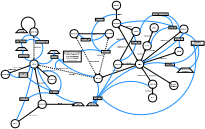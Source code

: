 <?xml version="1.0" encoding="UTF-8"?>
<dia:diagram xmlns:dia="http://www.lysator.liu.se/~alla/dia/">
  <dia:layer name="Arrière-plan" visible="true" active="true">
    <dia:object type="Standard - Arc" version="0" id="O0">
      <dia:attribute name="obj_pos">
        <dia:point val="-6.277,63.892"/>
      </dia:attribute>
      <dia:attribute name="obj_bb">
        <dia:rectangle val="-6.347,63.821;13.969,81.758"/>
      </dia:attribute>
      <dia:attribute name="conn_endpoints">
        <dia:point val="-6.277,63.892"/>
        <dia:point val="13.899,81.531"/>
      </dia:attribute>
      <dia:attribute name="arc_color">
        <dia:color val="#1e90ff"/>
      </dia:attribute>
      <dia:attribute name="curve_distance">
        <dia:real val="3.897"/>
      </dia:attribute>
      <dia:attribute name="line_width">
        <dia:real val="0.1"/>
      </dia:attribute>
      <dia:attribute name="end_arrow">
        <dia:enum val="1"/>
      </dia:attribute>
      <dia:attribute name="end_arrow_length">
        <dia:real val="0.5"/>
      </dia:attribute>
      <dia:attribute name="end_arrow_width">
        <dia:real val="0.5"/>
      </dia:attribute>
      <dia:connections>
        <dia:connection handle="0" to="O29" connection="8"/>
        <dia:connection handle="1" to="O101" connection="1"/>
      </dia:connections>
    </dia:object>
    <dia:object type="Standard - Arc" version="0" id="O1">
      <dia:attribute name="obj_pos">
        <dia:point val="-2.181,67.451"/>
      </dia:attribute>
      <dia:attribute name="obj_bb">
        <dia:rectangle val="-2.251,66.96;6.107,76.766"/>
      </dia:attribute>
      <dia:attribute name="conn_endpoints">
        <dia:point val="-2.181,67.451"/>
        <dia:point val="4.775,76.696"/>
      </dia:attribute>
      <dia:attribute name="arc_color">
        <dia:color val="#1e90ff"/>
      </dia:attribute>
      <dia:attribute name="curve_distance">
        <dia:real val="-4.452"/>
      </dia:attribute>
      <dia:attribute name="line_width">
        <dia:real val="0.1"/>
      </dia:attribute>
      <dia:attribute name="end_arrow">
        <dia:enum val="1"/>
      </dia:attribute>
      <dia:attribute name="end_arrow_length">
        <dia:real val="0.5"/>
      </dia:attribute>
      <dia:attribute name="end_arrow_width">
        <dia:real val="0.5"/>
      </dia:attribute>
      <dia:connections>
        <dia:connection handle="0" to="O79" connection="0"/>
        <dia:connection handle="1" to="O103" connection="4"/>
      </dia:connections>
    </dia:object>
    <dia:object type="Standard - Arc" version="0" id="O2">
      <dia:attribute name="obj_pos">
        <dia:point val="35.13,52.113"/>
      </dia:attribute>
      <dia:attribute name="obj_bb">
        <dia:rectangle val="26.368,52.043;35.2,58.311"/>
      </dia:attribute>
      <dia:attribute name="conn_endpoints">
        <dia:point val="35.13,52.113"/>
        <dia:point val="26.438,58.242"/>
      </dia:attribute>
      <dia:attribute name="arc_color">
        <dia:color val="#1e90ff"/>
      </dia:attribute>
      <dia:attribute name="curve_distance">
        <dia:real val="0.735"/>
      </dia:attribute>
      <dia:attribute name="line_width">
        <dia:real val="0.1"/>
      </dia:attribute>
      <dia:attribute name="end_arrow">
        <dia:enum val="1"/>
      </dia:attribute>
      <dia:attribute name="end_arrow_length">
        <dia:real val="0.5"/>
      </dia:attribute>
      <dia:attribute name="end_arrow_width">
        <dia:real val="0.5"/>
      </dia:attribute>
      <dia:connections>
        <dia:connection handle="0" to="O49" connection="0"/>
        <dia:connection handle="1" to="O92" connection="8"/>
      </dia:connections>
    </dia:object>
    <dia:object type="Standard - Text" version="1" id="O3">
      <dia:attribute name="obj_pos">
        <dia:point val="-2.181,67.451"/>
      </dia:attribute>
      <dia:attribute name="obj_bb">
        <dia:rectangle val="-2.181,66.701;3.484,67.451"/>
      </dia:attribute>
      <dia:attribute name="text">
        <dia:composite type="text">
          <dia:attribute name="string">
            <dia:string>#would like to know#</dia:string>
          </dia:attribute>
          <dia:attribute name="font">
            <dia:font family="Karla" style="80" name="Courier"/>
          </dia:attribute>
          <dia:attribute name="height">
            <dia:real val="0.8"/>
          </dia:attribute>
          <dia:attribute name="pos">
            <dia:point val="-2.181,67.288"/>
          </dia:attribute>
          <dia:attribute name="color">
            <dia:color val="#000000"/>
          </dia:attribute>
          <dia:attribute name="alignment">
            <dia:enum val="0"/>
          </dia:attribute>
        </dia:composite>
      </dia:attribute>
      <dia:attribute name="valign">
        <dia:enum val="1"/>
      </dia:attribute>
      <dia:connections>
        <dia:connection handle="0" to="O79" connection="0"/>
      </dia:connections>
    </dia:object>
    <dia:object type="Standard - Line" version="0" id="O4">
      <dia:attribute name="obj_pos">
        <dia:point val="27.619,51.935"/>
      </dia:attribute>
      <dia:attribute name="obj_bb">
        <dia:rectangle val="23.254,51.874;27.778,68.665"/>
      </dia:attribute>
      <dia:attribute name="conn_endpoints">
        <dia:point val="27.619,51.935"/>
        <dia:point val="23.413,68.605"/>
      </dia:attribute>
      <dia:attribute name="numcp">
        <dia:int val="1"/>
      </dia:attribute>
      <dia:attribute name="line_style">
        <dia:enum val="1"/>
      </dia:attribute>
      <dia:attribute name="start_arrow">
        <dia:enum val="1"/>
      </dia:attribute>
      <dia:attribute name="start_arrow_length">
        <dia:real val="0.5"/>
      </dia:attribute>
      <dia:attribute name="start_arrow_width">
        <dia:real val="0.5"/>
      </dia:attribute>
      <dia:attribute name="end_arrow">
        <dia:enum val="1"/>
      </dia:attribute>
      <dia:attribute name="end_arrow_length">
        <dia:real val="0.5"/>
      </dia:attribute>
      <dia:attribute name="end_arrow_width">
        <dia:real val="0.5"/>
      </dia:attribute>
      <dia:attribute name="dashlength">
        <dia:real val="0.3"/>
      </dia:attribute>
      <dia:connections>
        <dia:connection handle="0" to="O27" connection="8"/>
        <dia:connection handle="1" to="O25" connection="8"/>
      </dia:connections>
    </dia:object>
    <dia:object type="Standard - Line" version="0" id="O5">
      <dia:attribute name="obj_pos">
        <dia:point val="26.16,50.058"/>
      </dia:attribute>
      <dia:attribute name="obj_bb">
        <dia:rectangle val="13.915,49.728;26.21,50.394"/>
      </dia:attribute>
      <dia:attribute name="conn_endpoints">
        <dia:point val="26.16,50.058"/>
        <dia:point val="13.965,50.064"/>
      </dia:attribute>
      <dia:attribute name="numcp">
        <dia:int val="1"/>
      </dia:attribute>
      <dia:attribute name="start_arrow">
        <dia:enum val="1"/>
      </dia:attribute>
      <dia:attribute name="start_arrow_length">
        <dia:real val="0.5"/>
      </dia:attribute>
      <dia:attribute name="start_arrow_width">
        <dia:real val="0.5"/>
      </dia:attribute>
      <dia:attribute name="end_arrow">
        <dia:enum val="1"/>
      </dia:attribute>
      <dia:attribute name="end_arrow_length">
        <dia:real val="0.5"/>
      </dia:attribute>
      <dia:attribute name="end_arrow_width">
        <dia:real val="0.5"/>
      </dia:attribute>
      <dia:connections>
        <dia:connection handle="0" to="O27" connection="8"/>
        <dia:connection handle="1" to="O122" connection="8"/>
      </dia:connections>
    </dia:object>
    <dia:object type="Standard - Text" version="1" id="O6">
      <dia:attribute name="obj_pos">
        <dia:point val="25.516,60.27"/>
      </dia:attribute>
      <dia:attribute name="obj_bb">
        <dia:rectangle val="23.009,59.52;25.516,60.27"/>
      </dia:attribute>
      <dia:attribute name="text">
        <dia:composite type="text">
          <dia:attribute name="string">
            <dia:string>#spouses#</dia:string>
          </dia:attribute>
          <dia:attribute name="font">
            <dia:font family="Karla" style="80" name="Courier"/>
          </dia:attribute>
          <dia:attribute name="height">
            <dia:real val="0.8"/>
          </dia:attribute>
          <dia:attribute name="pos">
            <dia:point val="25.516,60.107"/>
          </dia:attribute>
          <dia:attribute name="color">
            <dia:color val="#000000"/>
          </dia:attribute>
          <dia:attribute name="alignment">
            <dia:enum val="2"/>
          </dia:attribute>
        </dia:composite>
      </dia:attribute>
      <dia:attribute name="valign">
        <dia:enum val="1"/>
      </dia:attribute>
      <dia:connections>
        <dia:connection handle="0" to="O4" connection="0"/>
      </dia:connections>
    </dia:object>
    <dia:object type="Standard - Line" version="0" id="O7">
      <dia:attribute name="obj_pos">
        <dia:point val="22.027,68.774"/>
      </dia:attribute>
      <dia:attribute name="obj_bb">
        <dia:rectangle val="12.877,51.705;22.094,68.842"/>
      </dia:attribute>
      <dia:attribute name="conn_endpoints">
        <dia:point val="22.027,68.774"/>
        <dia:point val="12.944,51.772"/>
      </dia:attribute>
      <dia:attribute name="numcp">
        <dia:int val="2"/>
      </dia:attribute>
      <dia:attribute name="line_style">
        <dia:enum val="1"/>
      </dia:attribute>
      <dia:attribute name="start_arrow">
        <dia:enum val="1"/>
      </dia:attribute>
      <dia:attribute name="start_arrow_length">
        <dia:real val="0.5"/>
      </dia:attribute>
      <dia:attribute name="start_arrow_width">
        <dia:real val="0.5"/>
      </dia:attribute>
      <dia:attribute name="end_arrow">
        <dia:enum val="1"/>
      </dia:attribute>
      <dia:attribute name="end_arrow_length">
        <dia:real val="0.5"/>
      </dia:attribute>
      <dia:attribute name="end_arrow_width">
        <dia:real val="0.5"/>
      </dia:attribute>
      <dia:attribute name="dashlength">
        <dia:real val="0.3"/>
      </dia:attribute>
      <dia:connections>
        <dia:connection handle="0" to="O25" connection="8"/>
        <dia:connection handle="1" to="O122" connection="8"/>
      </dia:connections>
    </dia:object>
    <dia:object type="Standard - Text" version="1" id="O8">
      <dia:attribute name="obj_pos">
        <dia:point val="18.999,63.107"/>
      </dia:attribute>
      <dia:attribute name="obj_bb">
        <dia:rectangle val="18.999,62.357;22.917,63.107"/>
      </dia:attribute>
      <dia:attribute name="text">
        <dia:composite type="text">
          <dia:attribute name="string">
            <dia:string>#close friends#</dia:string>
          </dia:attribute>
          <dia:attribute name="font">
            <dia:font family="Karla" style="80" name="Courier"/>
          </dia:attribute>
          <dia:attribute name="height">
            <dia:real val="0.8"/>
          </dia:attribute>
          <dia:attribute name="pos">
            <dia:point val="18.999,62.944"/>
          </dia:attribute>
          <dia:attribute name="color">
            <dia:color val="#000000"/>
          </dia:attribute>
          <dia:attribute name="alignment">
            <dia:enum val="0"/>
          </dia:attribute>
        </dia:composite>
      </dia:attribute>
      <dia:attribute name="valign">
        <dia:enum val="1"/>
      </dia:attribute>
      <dia:connections>
        <dia:connection handle="0" to="O7" connection="0"/>
      </dia:connections>
    </dia:object>
    <dia:object type="Standard - Text" version="1" id="O9">
      <dia:attribute name="obj_pos">
        <dia:point val="20.062,50.061"/>
      </dia:attribute>
      <dia:attribute name="obj_bb">
        <dia:rectangle val="20.062,50.061;21.898,50.811"/>
      </dia:attribute>
      <dia:attribute name="text">
        <dia:composite type="text">
          <dia:attribute name="string">
            <dia:string>#lovers#</dia:string>
          </dia:attribute>
          <dia:attribute name="font">
            <dia:font family="Karla" style="80" name="Courier"/>
          </dia:attribute>
          <dia:attribute name="height">
            <dia:real val="0.8"/>
          </dia:attribute>
          <dia:attribute name="pos">
            <dia:point val="20.062,50.648"/>
          </dia:attribute>
          <dia:attribute name="color">
            <dia:color val="#000000"/>
          </dia:attribute>
          <dia:attribute name="alignment">
            <dia:enum val="0"/>
          </dia:attribute>
        </dia:composite>
      </dia:attribute>
      <dia:attribute name="valign">
        <dia:enum val="0"/>
      </dia:attribute>
      <dia:connections>
        <dia:connection handle="0" to="O5" connection="0"/>
      </dia:connections>
    </dia:object>
    <dia:object type="Standard - Line" version="0" id="O10">
      <dia:attribute name="obj_pos">
        <dia:point val="21.05,70.056"/>
      </dia:attribute>
      <dia:attribute name="obj_bb">
        <dia:rectangle val="-4.497,64.116;21.11,70.116"/>
      </dia:attribute>
      <dia:attribute name="conn_endpoints">
        <dia:point val="21.05,70.056"/>
        <dia:point val="-4.388,64.318"/>
      </dia:attribute>
      <dia:attribute name="numcp">
        <dia:int val="2"/>
      </dia:attribute>
      <dia:attribute name="line_style">
        <dia:enum val="1"/>
      </dia:attribute>
      <dia:attribute name="end_arrow">
        <dia:enum val="1"/>
      </dia:attribute>
      <dia:attribute name="end_arrow_length">
        <dia:real val="0.5"/>
      </dia:attribute>
      <dia:attribute name="end_arrow_width">
        <dia:real val="0.5"/>
      </dia:attribute>
      <dia:attribute name="dashlength">
        <dia:real val="0.3"/>
      </dia:attribute>
      <dia:connections>
        <dia:connection handle="0" to="O25" connection="8"/>
        <dia:connection handle="1" to="O29" connection="8"/>
      </dia:connections>
    </dia:object>
    <dia:object type="Standard - Text" version="1" id="O11">
      <dia:attribute name="obj_pos">
        <dia:point val="12.571,68.144"/>
      </dia:attribute>
      <dia:attribute name="obj_bb">
        <dia:rectangle val="10.098,68.144;12.571,68.894"/>
      </dia:attribute>
      <dia:attribute name="text">
        <dia:composite type="text">
          <dia:attribute name="string">
            <dia:string>#has met#</dia:string>
          </dia:attribute>
          <dia:attribute name="font">
            <dia:font family="Karla" style="80" name="Courier"/>
          </dia:attribute>
          <dia:attribute name="height">
            <dia:real val="0.8"/>
          </dia:attribute>
          <dia:attribute name="pos">
            <dia:point val="12.571,68.731"/>
          </dia:attribute>
          <dia:attribute name="color">
            <dia:color val="#000000"/>
          </dia:attribute>
          <dia:attribute name="alignment">
            <dia:enum val="2"/>
          </dia:attribute>
        </dia:composite>
      </dia:attribute>
      <dia:attribute name="valign">
        <dia:enum val="0"/>
      </dia:attribute>
      <dia:connections>
        <dia:connection handle="0" to="O10" connection="0"/>
      </dia:connections>
    </dia:object>
    <dia:object type="Standard - Line" version="0" id="O12">
      <dia:attribute name="obj_pos">
        <dia:point val="24.767,69.849"/>
      </dia:attribute>
      <dia:attribute name="obj_bb">
        <dia:rectangle val="24.703,64.511;40.056,69.949"/>
      </dia:attribute>
      <dia:attribute name="conn_endpoints">
        <dia:point val="24.767,69.849"/>
        <dia:point val="39.992,64.575"/>
      </dia:attribute>
      <dia:attribute name="numcp">
        <dia:int val="1"/>
      </dia:attribute>
      <dia:attribute name="start_arrow">
        <dia:enum val="1"/>
      </dia:attribute>
      <dia:attribute name="start_arrow_length">
        <dia:real val="0.5"/>
      </dia:attribute>
      <dia:attribute name="start_arrow_width">
        <dia:real val="0.5"/>
      </dia:attribute>
      <dia:connections>
        <dia:connection handle="0" to="O25" connection="8"/>
        <dia:connection handle="1" to="O21" connection="8"/>
      </dia:connections>
    </dia:object>
    <dia:object type="Standard - Text" version="1" id="O13">
      <dia:attribute name="obj_pos">
        <dia:point val="32.379,67.212"/>
      </dia:attribute>
      <dia:attribute name="obj_bb">
        <dia:rectangle val="30.512,66.462;32.379,67.212"/>
      </dia:attribute>
      <dia:attribute name="text">
        <dia:composite type="text">
          <dia:attribute name="string">
            <dia:string>#father#</dia:string>
          </dia:attribute>
          <dia:attribute name="font">
            <dia:font family="Karla" style="80" name="Courier"/>
          </dia:attribute>
          <dia:attribute name="height">
            <dia:real val="0.8"/>
          </dia:attribute>
          <dia:attribute name="pos">
            <dia:point val="32.379,67.05"/>
          </dia:attribute>
          <dia:attribute name="color">
            <dia:color val="#000000"/>
          </dia:attribute>
          <dia:attribute name="alignment">
            <dia:enum val="2"/>
          </dia:attribute>
        </dia:composite>
      </dia:attribute>
      <dia:attribute name="valign">
        <dia:enum val="1"/>
      </dia:attribute>
      <dia:connections>
        <dia:connection handle="0" to="O12" connection="0"/>
      </dia:connections>
    </dia:object>
    <dia:object type="Standard - Line" version="0" id="O14">
      <dia:attribute name="obj_pos">
        <dia:point val="43.338,62.74"/>
      </dia:attribute>
      <dia:attribute name="obj_bb">
        <dia:rectangle val="43.268,49.108;60.548,62.81"/>
      </dia:attribute>
      <dia:attribute name="conn_endpoints">
        <dia:point val="43.338,62.74"/>
        <dia:point val="60.478,49.178"/>
      </dia:attribute>
      <dia:attribute name="numcp">
        <dia:int val="2"/>
      </dia:attribute>
      <dia:attribute name="start_arrow">
        <dia:enum val="1"/>
      </dia:attribute>
      <dia:attribute name="start_arrow_length">
        <dia:real val="0.5"/>
      </dia:attribute>
      <dia:attribute name="start_arrow_width">
        <dia:real val="0.5"/>
      </dia:attribute>
      <dia:attribute name="end_arrow">
        <dia:enum val="1"/>
      </dia:attribute>
      <dia:attribute name="end_arrow_length">
        <dia:real val="0.5"/>
      </dia:attribute>
      <dia:attribute name="end_arrow_width">
        <dia:real val="0.5"/>
      </dia:attribute>
      <dia:connections>
        <dia:connection handle="0" to="O21" connection="8"/>
        <dia:connection handle="1" to="O23" connection="8"/>
      </dia:connections>
    </dia:object>
    <dia:object type="Standard - Text" version="1" id="O15">
      <dia:attribute name="obj_pos">
        <dia:point val="61.997,47.976"/>
      </dia:attribute>
      <dia:attribute name="obj_bb">
        <dia:rectangle val="61.997,47.389;61.997,48.139"/>
      </dia:attribute>
      <dia:attribute name="text">
        <dia:composite type="text">
          <dia:attribute name="string">
            <dia:string>##</dia:string>
          </dia:attribute>
          <dia:attribute name="font">
            <dia:font family="Karla" style="80" name="Courier"/>
          </dia:attribute>
          <dia:attribute name="height">
            <dia:real val="0.8"/>
          </dia:attribute>
          <dia:attribute name="pos">
            <dia:point val="61.997,47.976"/>
          </dia:attribute>
          <dia:attribute name="color">
            <dia:color val="#000000"/>
          </dia:attribute>
          <dia:attribute name="alignment">
            <dia:enum val="0"/>
          </dia:attribute>
        </dia:composite>
      </dia:attribute>
      <dia:attribute name="valign">
        <dia:enum val="3"/>
      </dia:attribute>
      <dia:connections>
        <dia:connection handle="0" to="O23" connection="8"/>
      </dia:connections>
    </dia:object>
    <dia:object type="Standard - Text" version="1" id="O16">
      <dia:attribute name="obj_pos">
        <dia:point val="54.765,53.699"/>
      </dia:attribute>
      <dia:attribute name="obj_bb">
        <dia:rectangle val="51.505,52.949;54.765,53.699"/>
      </dia:attribute>
      <dia:attribute name="text">
        <dia:composite type="text">
          <dia:attribute name="string">
            <dia:string>#colleagues#</dia:string>
          </dia:attribute>
          <dia:attribute name="font">
            <dia:font family="Karla" style="80" name="Courier"/>
          </dia:attribute>
          <dia:attribute name="height">
            <dia:real val="0.8"/>
          </dia:attribute>
          <dia:attribute name="pos">
            <dia:point val="54.765,53.536"/>
          </dia:attribute>
          <dia:attribute name="color">
            <dia:color val="#000000"/>
          </dia:attribute>
          <dia:attribute name="alignment">
            <dia:enum val="2"/>
          </dia:attribute>
        </dia:composite>
      </dia:attribute>
      <dia:attribute name="valign">
        <dia:enum val="1"/>
      </dia:attribute>
      <dia:connections>
        <dia:connection handle="0" to="O14" connection="1"/>
      </dia:connections>
    </dia:object>
    <dia:group>
      <dia:object type="Geometric - Perfect Circle" version="1" id="O17">
        <dia:attribute name="obj_pos">
          <dia:point val="55.572,71.745"/>
        </dia:attribute>
        <dia:attribute name="obj_bb">
          <dia:rectangle val="55.522,71.695;59.395,75.567"/>
        </dia:attribute>
        <dia:attribute name="meta">
          <dia:composite type="dict"/>
        </dia:attribute>
        <dia:attribute name="elem_corner">
          <dia:point val="55.572,71.745"/>
        </dia:attribute>
        <dia:attribute name="elem_width">
          <dia:real val="3.773"/>
        </dia:attribute>
        <dia:attribute name="elem_height">
          <dia:real val="3.773"/>
        </dia:attribute>
        <dia:attribute name="line_width">
          <dia:real val="0.1"/>
        </dia:attribute>
        <dia:attribute name="line_colour">
          <dia:color val="#000000"/>
        </dia:attribute>
        <dia:attribute name="fill_colour">
          <dia:color val="#ffffff"/>
        </dia:attribute>
        <dia:attribute name="show_background">
          <dia:boolean val="true"/>
        </dia:attribute>
        <dia:attribute name="line_style">
          <dia:enum val="0"/>
          <dia:real val="1"/>
        </dia:attribute>
        <dia:attribute name="flip_horizontal">
          <dia:boolean val="false"/>
        </dia:attribute>
        <dia:attribute name="flip_vertical">
          <dia:boolean val="false"/>
        </dia:attribute>
        <dia:attribute name="subscale">
          <dia:real val="0.359"/>
        </dia:attribute>
      </dia:object>
      <dia:object type="Standard - Text" version="1" id="O18">
        <dia:attribute name="obj_pos">
          <dia:point val="57.458,73.631"/>
        </dia:attribute>
        <dia:attribute name="obj_bb">
          <dia:rectangle val="56.036,72.856;58.881,74.406"/>
        </dia:attribute>
        <dia:attribute name="text">
          <dia:composite type="text">
            <dia:attribute name="string">
              <dia:string>#Joseph
Lewisohn#</dia:string>
            </dia:attribute>
            <dia:attribute name="font">
              <dia:font family="Karla" style="80" name="Courier"/>
            </dia:attribute>
            <dia:attribute name="height">
              <dia:real val="0.8"/>
            </dia:attribute>
            <dia:attribute name="pos">
              <dia:point val="57.458,73.444"/>
            </dia:attribute>
            <dia:attribute name="color">
              <dia:color val="#000000"/>
            </dia:attribute>
            <dia:attribute name="alignment">
              <dia:enum val="1"/>
            </dia:attribute>
          </dia:composite>
        </dia:attribute>
        <dia:attribute name="valign">
          <dia:enum val="2"/>
        </dia:attribute>
        <dia:connections>
          <dia:connection handle="0" to="O17" connection="8"/>
        </dia:connections>
      </dia:object>
    </dia:group>
    <dia:group>
      <dia:object type="Geometric - Perfect Circle" version="1" id="O19">
        <dia:attribute name="obj_pos">
          <dia:point val="57.905,56.257"/>
        </dia:attribute>
        <dia:attribute name="obj_bb">
          <dia:rectangle val="57.855,56.207;61.728,60.08"/>
        </dia:attribute>
        <dia:attribute name="meta">
          <dia:composite type="dict"/>
        </dia:attribute>
        <dia:attribute name="elem_corner">
          <dia:point val="57.905,56.257"/>
        </dia:attribute>
        <dia:attribute name="elem_width">
          <dia:real val="3.773"/>
        </dia:attribute>
        <dia:attribute name="elem_height">
          <dia:real val="3.773"/>
        </dia:attribute>
        <dia:attribute name="line_width">
          <dia:real val="0.1"/>
        </dia:attribute>
        <dia:attribute name="line_colour">
          <dia:color val="#000000"/>
        </dia:attribute>
        <dia:attribute name="fill_colour">
          <dia:color val="#ffffff"/>
        </dia:attribute>
        <dia:attribute name="show_background">
          <dia:boolean val="true"/>
        </dia:attribute>
        <dia:attribute name="line_style">
          <dia:enum val="0"/>
          <dia:real val="1"/>
        </dia:attribute>
        <dia:attribute name="flip_horizontal">
          <dia:boolean val="false"/>
        </dia:attribute>
        <dia:attribute name="flip_vertical">
          <dia:boolean val="false"/>
        </dia:attribute>
        <dia:attribute name="subscale">
          <dia:real val="0.359"/>
        </dia:attribute>
      </dia:object>
      <dia:object type="Standard - Text" version="1" id="O20">
        <dia:attribute name="obj_pos">
          <dia:point val="59.792,58.144"/>
        </dia:attribute>
        <dia:attribute name="obj_bb">
          <dia:rectangle val="58.917,57.769;60.667,58.519"/>
        </dia:attribute>
        <dia:attribute name="text">
          <dia:composite type="text">
            <dia:attribute name="string">
              <dia:string>#David#</dia:string>
            </dia:attribute>
            <dia:attribute name="font">
              <dia:font family="Karla" style="80" name="Courier"/>
            </dia:attribute>
            <dia:attribute name="height">
              <dia:real val="0.8"/>
            </dia:attribute>
            <dia:attribute name="pos">
              <dia:point val="59.792,58.356"/>
            </dia:attribute>
            <dia:attribute name="color">
              <dia:color val="#000000"/>
            </dia:attribute>
            <dia:attribute name="alignment">
              <dia:enum val="1"/>
            </dia:attribute>
          </dia:composite>
        </dia:attribute>
        <dia:attribute name="valign">
          <dia:enum val="2"/>
        </dia:attribute>
        <dia:connections>
          <dia:connection handle="0" to="O19" connection="8"/>
        </dia:connections>
      </dia:object>
    </dia:group>
    <dia:group>
      <dia:object type="Geometric - Perfect Circle" version="1" id="O21">
        <dia:attribute name="obj_pos">
          <dia:point val="39.933,62.055"/>
        </dia:attribute>
        <dia:attribute name="obj_bb">
          <dia:rectangle val="39.883,62.005;43.756,65.878"/>
        </dia:attribute>
        <dia:attribute name="meta">
          <dia:composite type="dict"/>
        </dia:attribute>
        <dia:attribute name="elem_corner">
          <dia:point val="39.933,62.055"/>
        </dia:attribute>
        <dia:attribute name="elem_width">
          <dia:real val="3.773"/>
        </dia:attribute>
        <dia:attribute name="elem_height">
          <dia:real val="3.773"/>
        </dia:attribute>
        <dia:attribute name="line_width">
          <dia:real val="0.1"/>
        </dia:attribute>
        <dia:attribute name="line_colour">
          <dia:color val="#000000"/>
        </dia:attribute>
        <dia:attribute name="fill_colour">
          <dia:color val="#ffffff"/>
        </dia:attribute>
        <dia:attribute name="show_background">
          <dia:boolean val="true"/>
        </dia:attribute>
        <dia:attribute name="line_style">
          <dia:enum val="0"/>
          <dia:real val="1"/>
        </dia:attribute>
        <dia:attribute name="flip_horizontal">
          <dia:boolean val="false"/>
        </dia:attribute>
        <dia:attribute name="flip_vertical">
          <dia:boolean val="false"/>
        </dia:attribute>
        <dia:attribute name="subscale">
          <dia:real val="0.359"/>
        </dia:attribute>
      </dia:object>
      <dia:object type="Standard - Text" version="1" id="O22">
        <dia:attribute name="obj_pos">
          <dia:point val="41.82,63.942"/>
        </dia:attribute>
        <dia:attribute name="obj_bb">
          <dia:rectangle val="40.615,63.567;43.025,64.317"/>
        </dia:attribute>
        <dia:attribute name="text">
          <dia:composite type="text">
            <dia:attribute name="string">
              <dia:string>#William#</dia:string>
            </dia:attribute>
            <dia:attribute name="font">
              <dia:font family="Karla" style="80" name="Courier"/>
            </dia:attribute>
            <dia:attribute name="height">
              <dia:real val="0.8"/>
            </dia:attribute>
            <dia:attribute name="pos">
              <dia:point val="41.82,64.154"/>
            </dia:attribute>
            <dia:attribute name="color">
              <dia:color val="#000000"/>
            </dia:attribute>
            <dia:attribute name="alignment">
              <dia:enum val="1"/>
            </dia:attribute>
          </dia:composite>
        </dia:attribute>
        <dia:attribute name="valign">
          <dia:enum val="2"/>
        </dia:attribute>
        <dia:connections>
          <dia:connection handle="0" to="O21" connection="8"/>
        </dia:connections>
      </dia:object>
    </dia:group>
    <dia:group>
      <dia:object type="Geometric - Perfect Circle" version="1" id="O23">
        <dia:attribute name="obj_pos">
          <dia:point val="60.11,46.09"/>
        </dia:attribute>
        <dia:attribute name="obj_bb">
          <dia:rectangle val="60.06,46.039;63.933,49.913"/>
        </dia:attribute>
        <dia:attribute name="meta">
          <dia:composite type="dict"/>
        </dia:attribute>
        <dia:attribute name="elem_corner">
          <dia:point val="60.11,46.09"/>
        </dia:attribute>
        <dia:attribute name="elem_width">
          <dia:real val="3.773"/>
        </dia:attribute>
        <dia:attribute name="elem_height">
          <dia:real val="3.773"/>
        </dia:attribute>
        <dia:attribute name="line_width">
          <dia:real val="0.1"/>
        </dia:attribute>
        <dia:attribute name="line_colour">
          <dia:color val="#000000"/>
        </dia:attribute>
        <dia:attribute name="fill_colour">
          <dia:color val="#ffffff"/>
        </dia:attribute>
        <dia:attribute name="show_background">
          <dia:boolean val="true"/>
        </dia:attribute>
        <dia:attribute name="line_style">
          <dia:enum val="0"/>
          <dia:real val="1"/>
        </dia:attribute>
        <dia:attribute name="flip_horizontal">
          <dia:boolean val="false"/>
        </dia:attribute>
        <dia:attribute name="flip_vertical">
          <dia:boolean val="false"/>
        </dia:attribute>
        <dia:attribute name="subscale">
          <dia:real val="0.359"/>
        </dia:attribute>
      </dia:object>
      <dia:object type="Standard - Text" version="1" id="O24">
        <dia:attribute name="obj_pos">
          <dia:point val="61.997,47.976"/>
        </dia:attribute>
        <dia:attribute name="obj_bb">
          <dia:rectangle val="60.943,47.601;63.05,48.351"/>
        </dia:attribute>
        <dia:attribute name="text">
          <dia:composite type="text">
            <dia:attribute name="string">
              <dia:string>#Hubert#</dia:string>
            </dia:attribute>
            <dia:attribute name="font">
              <dia:font family="Karla" style="80" name="Courier"/>
            </dia:attribute>
            <dia:attribute name="height">
              <dia:real val="0.8"/>
            </dia:attribute>
            <dia:attribute name="pos">
              <dia:point val="61.997,48.188"/>
            </dia:attribute>
            <dia:attribute name="color">
              <dia:color val="#000000"/>
            </dia:attribute>
            <dia:attribute name="alignment">
              <dia:enum val="1"/>
            </dia:attribute>
          </dia:composite>
        </dia:attribute>
        <dia:attribute name="valign">
          <dia:enum val="2"/>
        </dia:attribute>
        <dia:connections>
          <dia:connection handle="0" to="O23" connection="8"/>
        </dia:connections>
      </dia:object>
    </dia:group>
    <dia:group>
      <dia:object type="Geometric - Perfect Circle" version="1" id="O25">
        <dia:attribute name="obj_pos">
          <dia:point val="21.052,68.596"/>
        </dia:attribute>
        <dia:attribute name="obj_bb">
          <dia:rectangle val="21.002,68.546;24.875,72.419"/>
        </dia:attribute>
        <dia:attribute name="meta">
          <dia:composite type="dict"/>
        </dia:attribute>
        <dia:attribute name="elem_corner">
          <dia:point val="21.052,68.596"/>
        </dia:attribute>
        <dia:attribute name="elem_width">
          <dia:real val="3.773"/>
        </dia:attribute>
        <dia:attribute name="elem_height">
          <dia:real val="3.773"/>
        </dia:attribute>
        <dia:attribute name="line_width">
          <dia:real val="0.1"/>
        </dia:attribute>
        <dia:attribute name="line_colour">
          <dia:color val="#000000"/>
        </dia:attribute>
        <dia:attribute name="fill_colour">
          <dia:color val="#ffffff"/>
        </dia:attribute>
        <dia:attribute name="show_background">
          <dia:boolean val="true"/>
        </dia:attribute>
        <dia:attribute name="line_style">
          <dia:enum val="0"/>
          <dia:real val="1"/>
        </dia:attribute>
        <dia:attribute name="flip_horizontal">
          <dia:boolean val="false"/>
        </dia:attribute>
        <dia:attribute name="flip_vertical">
          <dia:boolean val="false"/>
        </dia:attribute>
        <dia:attribute name="subscale">
          <dia:real val="0.359"/>
        </dia:attribute>
      </dia:object>
      <dia:object type="Standard - Text" version="1" id="O26">
        <dia:attribute name="obj_pos">
          <dia:point val="22.939,70.482"/>
        </dia:attribute>
        <dia:attribute name="obj_bb">
          <dia:rectangle val="21.908,70.107;23.97,70.857"/>
        </dia:attribute>
        <dia:attribute name="text">
          <dia:composite type="text">
            <dia:attribute name="string">
              <dia:string>#Martin#</dia:string>
            </dia:attribute>
            <dia:attribute name="font">
              <dia:font family="Karla" style="80" name="Courier"/>
            </dia:attribute>
            <dia:attribute name="height">
              <dia:real val="0.8"/>
            </dia:attribute>
            <dia:attribute name="pos">
              <dia:point val="22.939,70.695"/>
            </dia:attribute>
            <dia:attribute name="color">
              <dia:color val="#000000"/>
            </dia:attribute>
            <dia:attribute name="alignment">
              <dia:enum val="1"/>
            </dia:attribute>
          </dia:composite>
        </dia:attribute>
        <dia:attribute name="valign">
          <dia:enum val="2"/>
        </dia:attribute>
        <dia:connections>
          <dia:connection handle="0" to="O25" connection="8"/>
        </dia:connections>
      </dia:object>
    </dia:group>
    <dia:group>
      <dia:object type="Geometric - Perfect Circle" version="1" id="O27">
        <dia:attribute name="obj_pos">
          <dia:point val="26.206,48.171"/>
        </dia:attribute>
        <dia:attribute name="obj_bb">
          <dia:rectangle val="26.157,48.121;30.029,51.994"/>
        </dia:attribute>
        <dia:attribute name="meta">
          <dia:composite type="dict"/>
        </dia:attribute>
        <dia:attribute name="elem_corner">
          <dia:point val="26.206,48.171"/>
        </dia:attribute>
        <dia:attribute name="elem_width">
          <dia:real val="3.773"/>
        </dia:attribute>
        <dia:attribute name="elem_height">
          <dia:real val="3.773"/>
        </dia:attribute>
        <dia:attribute name="line_width">
          <dia:real val="0.1"/>
        </dia:attribute>
        <dia:attribute name="line_colour">
          <dia:color val="#000000"/>
        </dia:attribute>
        <dia:attribute name="fill_colour">
          <dia:color val="#ffffff"/>
        </dia:attribute>
        <dia:attribute name="show_background">
          <dia:boolean val="true"/>
        </dia:attribute>
        <dia:attribute name="line_style">
          <dia:enum val="0"/>
          <dia:real val="1"/>
        </dia:attribute>
        <dia:attribute name="flip_horizontal">
          <dia:boolean val="false"/>
        </dia:attribute>
        <dia:attribute name="flip_vertical">
          <dia:boolean val="false"/>
        </dia:attribute>
        <dia:attribute name="subscale">
          <dia:real val="0.359"/>
        </dia:attribute>
      </dia:object>
      <dia:object type="Standard - Text" version="1" id="O28">
        <dia:attribute name="obj_pos">
          <dia:point val="28.093,50.057"/>
        </dia:attribute>
        <dia:attribute name="obj_bb">
          <dia:rectangle val="26.608,49.682;29.578,50.432"/>
        </dia:attribute>
        <dia:attribute name="text">
          <dia:composite type="text">
            <dia:attribute name="string">
              <dia:string>#Germaine#</dia:string>
            </dia:attribute>
            <dia:attribute name="font">
              <dia:font family="Karla" style="80" name="Courier"/>
            </dia:attribute>
            <dia:attribute name="height">
              <dia:real val="0.8"/>
            </dia:attribute>
            <dia:attribute name="pos">
              <dia:point val="28.093,50.27"/>
            </dia:attribute>
            <dia:attribute name="color">
              <dia:color val="#000000"/>
            </dia:attribute>
            <dia:attribute name="alignment">
              <dia:enum val="1"/>
            </dia:attribute>
          </dia:composite>
        </dia:attribute>
        <dia:attribute name="valign">
          <dia:enum val="2"/>
        </dia:attribute>
        <dia:connections>
          <dia:connection handle="0" to="O27" connection="8"/>
        </dia:connections>
      </dia:object>
    </dia:group>
    <dia:group>
      <dia:object type="Geometric - Perfect Circle" version="1" id="O29">
        <dia:attribute name="obj_pos">
          <dia:point val="-8.163,62.005"/>
        </dia:attribute>
        <dia:attribute name="obj_bb">
          <dia:rectangle val="-8.213,61.955;-4.34,65.828"/>
        </dia:attribute>
        <dia:attribute name="meta">
          <dia:composite type="dict"/>
        </dia:attribute>
        <dia:attribute name="elem_corner">
          <dia:point val="-8.163,62.005"/>
        </dia:attribute>
        <dia:attribute name="elem_width">
          <dia:real val="3.773"/>
        </dia:attribute>
        <dia:attribute name="elem_height">
          <dia:real val="3.773"/>
        </dia:attribute>
        <dia:attribute name="line_width">
          <dia:real val="0.1"/>
        </dia:attribute>
        <dia:attribute name="line_colour">
          <dia:color val="#000000"/>
        </dia:attribute>
        <dia:attribute name="fill_colour">
          <dia:color val="#ffffff"/>
        </dia:attribute>
        <dia:attribute name="show_background">
          <dia:boolean val="true"/>
        </dia:attribute>
        <dia:attribute name="line_style">
          <dia:enum val="0"/>
          <dia:real val="1"/>
        </dia:attribute>
        <dia:attribute name="flip_horizontal">
          <dia:boolean val="false"/>
        </dia:attribute>
        <dia:attribute name="flip_vertical">
          <dia:boolean val="false"/>
        </dia:attribute>
        <dia:attribute name="subscale">
          <dia:real val="0.359"/>
        </dia:attribute>
      </dia:object>
      <dia:object type="Standard - Text" version="1" id="O30">
        <dia:attribute name="obj_pos">
          <dia:point val="-6.277,63.892"/>
        </dia:attribute>
        <dia:attribute name="obj_bb">
          <dia:rectangle val="-7.062,63.517;-5.492,64.267"/>
        </dia:attribute>
        <dia:attribute name="text">
          <dia:composite type="text">
            <dia:attribute name="string">
              <dia:string>#Anna#</dia:string>
            </dia:attribute>
            <dia:attribute name="font">
              <dia:font family="Karla" style="80" name="Courier"/>
            </dia:attribute>
            <dia:attribute name="height">
              <dia:real val="0.8"/>
            </dia:attribute>
            <dia:attribute name="pos">
              <dia:point val="-6.277,64.104"/>
            </dia:attribute>
            <dia:attribute name="color">
              <dia:color val="#000000"/>
            </dia:attribute>
            <dia:attribute name="alignment">
              <dia:enum val="1"/>
            </dia:attribute>
          </dia:composite>
        </dia:attribute>
        <dia:attribute name="valign">
          <dia:enum val="2"/>
        </dia:attribute>
        <dia:connections>
          <dia:connection handle="0" to="O29" connection="8"/>
        </dia:connections>
      </dia:object>
    </dia:group>
    <dia:group>
      <dia:object type="Geometric - Perfect Circle" version="1" id="O31">
        <dia:attribute name="obj_pos">
          <dia:point val="45.901,71.196"/>
        </dia:attribute>
        <dia:attribute name="obj_bb">
          <dia:rectangle val="45.851,71.146;49.724,75.019"/>
        </dia:attribute>
        <dia:attribute name="meta">
          <dia:composite type="dict"/>
        </dia:attribute>
        <dia:attribute name="elem_corner">
          <dia:point val="45.901,71.196"/>
        </dia:attribute>
        <dia:attribute name="elem_width">
          <dia:real val="3.773"/>
        </dia:attribute>
        <dia:attribute name="elem_height">
          <dia:real val="3.773"/>
        </dia:attribute>
        <dia:attribute name="line_width">
          <dia:real val="0.1"/>
        </dia:attribute>
        <dia:attribute name="line_colour">
          <dia:color val="#000000"/>
        </dia:attribute>
        <dia:attribute name="fill_colour">
          <dia:color val="#ffffff"/>
        </dia:attribute>
        <dia:attribute name="show_background">
          <dia:boolean val="true"/>
        </dia:attribute>
        <dia:attribute name="line_style">
          <dia:enum val="0"/>
          <dia:real val="1"/>
        </dia:attribute>
        <dia:attribute name="flip_horizontal">
          <dia:boolean val="false"/>
        </dia:attribute>
        <dia:attribute name="flip_vertical">
          <dia:boolean val="false"/>
        </dia:attribute>
        <dia:attribute name="subscale">
          <dia:real val="0.359"/>
        </dia:attribute>
      </dia:object>
      <dia:object type="Standard - Text" version="1" id="O32">
        <dia:attribute name="obj_pos">
          <dia:point val="47.788,73.082"/>
        </dia:attribute>
        <dia:attribute name="obj_bb">
          <dia:rectangle val="46.733,72.707;48.843,73.457"/>
        </dia:attribute>
        <dia:attribute name="text">
          <dia:composite type="text">
            <dia:attribute name="string">
              <dia:string>#George#</dia:string>
            </dia:attribute>
            <dia:attribute name="font">
              <dia:font family="Karla" style="80" name="Courier"/>
            </dia:attribute>
            <dia:attribute name="height">
              <dia:real val="0.8"/>
            </dia:attribute>
            <dia:attribute name="pos">
              <dia:point val="47.788,73.295"/>
            </dia:attribute>
            <dia:attribute name="color">
              <dia:color val="#000000"/>
            </dia:attribute>
            <dia:attribute name="alignment">
              <dia:enum val="1"/>
            </dia:attribute>
          </dia:composite>
        </dia:attribute>
        <dia:attribute name="valign">
          <dia:enum val="2"/>
        </dia:attribute>
        <dia:connections>
          <dia:connection handle="0" to="O31" connection="8"/>
        </dia:connections>
      </dia:object>
    </dia:group>
    <dia:group>
      <dia:object type="Geometric - Perfect Circle" version="1" id="O33">
        <dia:attribute name="obj_pos">
          <dia:point val="43.388,53.689"/>
        </dia:attribute>
        <dia:attribute name="obj_bb">
          <dia:rectangle val="43.338,53.639;47.211,57.512"/>
        </dia:attribute>
        <dia:attribute name="meta">
          <dia:composite type="dict"/>
        </dia:attribute>
        <dia:attribute name="elem_corner">
          <dia:point val="43.388,53.689"/>
        </dia:attribute>
        <dia:attribute name="elem_width">
          <dia:real val="3.773"/>
        </dia:attribute>
        <dia:attribute name="elem_height">
          <dia:real val="3.773"/>
        </dia:attribute>
        <dia:attribute name="line_width">
          <dia:real val="0.1"/>
        </dia:attribute>
        <dia:attribute name="line_colour">
          <dia:color val="#000000"/>
        </dia:attribute>
        <dia:attribute name="fill_colour">
          <dia:color val="#ffffff"/>
        </dia:attribute>
        <dia:attribute name="show_background">
          <dia:boolean val="true"/>
        </dia:attribute>
        <dia:attribute name="line_style">
          <dia:enum val="0"/>
          <dia:real val="1"/>
        </dia:attribute>
        <dia:attribute name="flip_horizontal">
          <dia:boolean val="false"/>
        </dia:attribute>
        <dia:attribute name="flip_vertical">
          <dia:boolean val="false"/>
        </dia:attribute>
        <dia:attribute name="subscale">
          <dia:real val="0.359"/>
        </dia:attribute>
      </dia:object>
      <dia:object type="Standard - Text" version="1" id="O34">
        <dia:attribute name="obj_pos">
          <dia:point val="45.274,55.575"/>
        </dia:attribute>
        <dia:attribute name="obj_bb">
          <dia:rectangle val="44.297,55.2;46.252,55.95"/>
        </dia:attribute>
        <dia:attribute name="text">
          <dia:composite type="text">
            <dia:attribute name="string">
              <dia:string>#Cedric#</dia:string>
            </dia:attribute>
            <dia:attribute name="font">
              <dia:font family="Karla" style="80" name="Courier"/>
            </dia:attribute>
            <dia:attribute name="height">
              <dia:real val="0.8"/>
            </dia:attribute>
            <dia:attribute name="pos">
              <dia:point val="45.274,55.788"/>
            </dia:attribute>
            <dia:attribute name="color">
              <dia:color val="#000000"/>
            </dia:attribute>
            <dia:attribute name="alignment">
              <dia:enum val="1"/>
            </dia:attribute>
          </dia:composite>
        </dia:attribute>
        <dia:attribute name="valign">
          <dia:enum val="2"/>
        </dia:attribute>
        <dia:connections>
          <dia:connection handle="0" to="O33" connection="8"/>
        </dia:connections>
      </dia:object>
    </dia:group>
    <dia:group>
      <dia:object type="Geometric - Perfect Circle" version="1" id="O35">
        <dia:attribute name="obj_pos">
          <dia:point val="29.422,43.469"/>
        </dia:attribute>
        <dia:attribute name="obj_bb">
          <dia:rectangle val="29.372,43.419;33.245,47.292"/>
        </dia:attribute>
        <dia:attribute name="meta">
          <dia:composite type="dict"/>
        </dia:attribute>
        <dia:attribute name="elem_corner">
          <dia:point val="29.422,43.469"/>
        </dia:attribute>
        <dia:attribute name="elem_width">
          <dia:real val="3.773"/>
        </dia:attribute>
        <dia:attribute name="elem_height">
          <dia:real val="3.773"/>
        </dia:attribute>
        <dia:attribute name="line_width">
          <dia:real val="0.1"/>
        </dia:attribute>
        <dia:attribute name="line_colour">
          <dia:color val="#000000"/>
        </dia:attribute>
        <dia:attribute name="fill_colour">
          <dia:color val="#ffffff"/>
        </dia:attribute>
        <dia:attribute name="show_background">
          <dia:boolean val="true"/>
        </dia:attribute>
        <dia:attribute name="line_style">
          <dia:enum val="0"/>
          <dia:real val="1"/>
        </dia:attribute>
        <dia:attribute name="flip_horizontal">
          <dia:boolean val="false"/>
        </dia:attribute>
        <dia:attribute name="flip_vertical">
          <dia:boolean val="false"/>
        </dia:attribute>
        <dia:attribute name="subscale">
          <dia:real val="0.359"/>
        </dia:attribute>
      </dia:object>
      <dia:object type="Standard - Text" version="1" id="O36">
        <dia:attribute name="obj_pos">
          <dia:point val="31.308,45.356"/>
        </dia:attribute>
        <dia:attribute name="obj_bb">
          <dia:rectangle val="30.044,44.981;32.574,45.731"/>
        </dia:attribute>
        <dia:attribute name="text">
          <dia:composite type="text">
            <dia:attribute name="string">
              <dia:string>#Anthony#</dia:string>
            </dia:attribute>
            <dia:attribute name="font">
              <dia:font family="Karla" style="80" name="Courier"/>
            </dia:attribute>
            <dia:attribute name="height">
              <dia:real val="0.8"/>
            </dia:attribute>
            <dia:attribute name="pos">
              <dia:point val="31.308,45.568"/>
            </dia:attribute>
            <dia:attribute name="color">
              <dia:color val="#000000"/>
            </dia:attribute>
            <dia:attribute name="alignment">
              <dia:enum val="1"/>
            </dia:attribute>
          </dia:composite>
        </dia:attribute>
        <dia:attribute name="valign">
          <dia:enum val="2"/>
        </dia:attribute>
        <dia:connections>
          <dia:connection handle="0" to="O35" connection="8"/>
        </dia:connections>
      </dia:object>
    </dia:group>
    <dia:group>
      <dia:object type="Geometric - Perfect Circle" version="1" id="O37">
        <dia:attribute name="obj_pos">
          <dia:point val="29.993,62.084"/>
        </dia:attribute>
        <dia:attribute name="obj_bb">
          <dia:rectangle val="29.943,62.034;33.816,65.907"/>
        </dia:attribute>
        <dia:attribute name="meta">
          <dia:composite type="dict"/>
        </dia:attribute>
        <dia:attribute name="elem_corner">
          <dia:point val="29.993,62.084"/>
        </dia:attribute>
        <dia:attribute name="elem_width">
          <dia:real val="3.773"/>
        </dia:attribute>
        <dia:attribute name="elem_height">
          <dia:real val="3.773"/>
        </dia:attribute>
        <dia:attribute name="line_width">
          <dia:real val="0.1"/>
        </dia:attribute>
        <dia:attribute name="line_colour">
          <dia:color val="#000000"/>
        </dia:attribute>
        <dia:attribute name="fill_colour">
          <dia:color val="#ffffff"/>
        </dia:attribute>
        <dia:attribute name="show_background">
          <dia:boolean val="true"/>
        </dia:attribute>
        <dia:attribute name="line_style">
          <dia:enum val="0"/>
          <dia:real val="1"/>
        </dia:attribute>
        <dia:attribute name="flip_horizontal">
          <dia:boolean val="false"/>
        </dia:attribute>
        <dia:attribute name="flip_vertical">
          <dia:boolean val="false"/>
        </dia:attribute>
        <dia:attribute name="subscale">
          <dia:real val="0.359"/>
        </dia:attribute>
      </dia:object>
      <dia:object type="Standard - Text" version="1" id="O38">
        <dia:attribute name="obj_pos">
          <dia:point val="31.879,63.97"/>
        </dia:attribute>
        <dia:attribute name="obj_bb">
          <dia:rectangle val="30.668,63.595;33.09,64.345"/>
        </dia:attribute>
        <dia:attribute name="text">
          <dia:composite type="text">
            <dia:attribute name="string">
              <dia:string>#Gwenda#</dia:string>
            </dia:attribute>
            <dia:attribute name="font">
              <dia:font family="Karla" style="80" name="Courier"/>
            </dia:attribute>
            <dia:attribute name="height">
              <dia:real val="0.8"/>
            </dia:attribute>
            <dia:attribute name="pos">
              <dia:point val="31.879,64.183"/>
            </dia:attribute>
            <dia:attribute name="color">
              <dia:color val="#000000"/>
            </dia:attribute>
            <dia:attribute name="alignment">
              <dia:enum val="1"/>
            </dia:attribute>
          </dia:composite>
        </dia:attribute>
        <dia:attribute name="valign">
          <dia:enum val="2"/>
        </dia:attribute>
        <dia:connections>
          <dia:connection handle="0" to="O37" connection="8"/>
        </dia:connections>
      </dia:object>
    </dia:group>
    <dia:group>
      <dia:object type="Geometric - Perfect Circle" version="1" id="O39">
        <dia:attribute name="obj_pos">
          <dia:point val="45.866,77.395"/>
        </dia:attribute>
        <dia:attribute name="obj_bb">
          <dia:rectangle val="45.816,77.345;49.689,81.218"/>
        </dia:attribute>
        <dia:attribute name="meta">
          <dia:composite type="dict"/>
        </dia:attribute>
        <dia:attribute name="elem_corner">
          <dia:point val="45.866,77.395"/>
        </dia:attribute>
        <dia:attribute name="elem_width">
          <dia:real val="3.773"/>
        </dia:attribute>
        <dia:attribute name="elem_height">
          <dia:real val="3.773"/>
        </dia:attribute>
        <dia:attribute name="line_width">
          <dia:real val="0.1"/>
        </dia:attribute>
        <dia:attribute name="line_colour">
          <dia:color val="#000000"/>
        </dia:attribute>
        <dia:attribute name="fill_colour">
          <dia:color val="#ffffff"/>
        </dia:attribute>
        <dia:attribute name="show_background">
          <dia:boolean val="true"/>
        </dia:attribute>
        <dia:attribute name="line_style">
          <dia:enum val="0"/>
          <dia:real val="1"/>
        </dia:attribute>
        <dia:attribute name="flip_horizontal">
          <dia:boolean val="false"/>
        </dia:attribute>
        <dia:attribute name="flip_vertical">
          <dia:boolean val="false"/>
        </dia:attribute>
        <dia:attribute name="subscale">
          <dia:real val="0.359"/>
        </dia:attribute>
      </dia:object>
      <dia:object type="Standard - Text" version="1" id="O40">
        <dia:attribute name="obj_pos">
          <dia:point val="47.752,79.281"/>
        </dia:attribute>
        <dia:attribute name="obj_bb">
          <dia:rectangle val="46.78,78.906;48.725,79.656"/>
        </dia:attribute>
        <dia:attribute name="text">
          <dia:composite type="text">
            <dia:attribute name="string">
              <dia:string>#Winny#</dia:string>
            </dia:attribute>
            <dia:attribute name="font">
              <dia:font family="Karla" style="80" name="Courier"/>
            </dia:attribute>
            <dia:attribute name="height">
              <dia:real val="0.8"/>
            </dia:attribute>
            <dia:attribute name="pos">
              <dia:point val="47.752,79.494"/>
            </dia:attribute>
            <dia:attribute name="color">
              <dia:color val="#000000"/>
            </dia:attribute>
            <dia:attribute name="alignment">
              <dia:enum val="1"/>
            </dia:attribute>
          </dia:composite>
        </dia:attribute>
        <dia:attribute name="valign">
          <dia:enum val="2"/>
        </dia:attribute>
        <dia:connections>
          <dia:connection handle="0" to="O39" connection="8"/>
        </dia:connections>
      </dia:object>
    </dia:group>
    <dia:group>
      <dia:object type="Geometric - Perfect Circle" version="1" id="O41">
        <dia:attribute name="obj_pos">
          <dia:point val="29.414,35.237"/>
        </dia:attribute>
        <dia:attribute name="obj_bb">
          <dia:rectangle val="29.364,35.187;33.237,39.06"/>
        </dia:attribute>
        <dia:attribute name="meta">
          <dia:composite type="dict"/>
        </dia:attribute>
        <dia:attribute name="elem_corner">
          <dia:point val="29.414,35.237"/>
        </dia:attribute>
        <dia:attribute name="elem_width">
          <dia:real val="3.773"/>
        </dia:attribute>
        <dia:attribute name="elem_height">
          <dia:real val="3.773"/>
        </dia:attribute>
        <dia:attribute name="line_width">
          <dia:real val="0.1"/>
        </dia:attribute>
        <dia:attribute name="line_colour">
          <dia:color val="#000000"/>
        </dia:attribute>
        <dia:attribute name="fill_colour">
          <dia:color val="#ffffff"/>
        </dia:attribute>
        <dia:attribute name="show_background">
          <dia:boolean val="true"/>
        </dia:attribute>
        <dia:attribute name="line_style">
          <dia:enum val="0"/>
          <dia:real val="1"/>
        </dia:attribute>
        <dia:attribute name="flip_horizontal">
          <dia:boolean val="false"/>
        </dia:attribute>
        <dia:attribute name="flip_vertical">
          <dia:boolean val="false"/>
        </dia:attribute>
        <dia:attribute name="subscale">
          <dia:real val="0.359"/>
        </dia:attribute>
      </dia:object>
      <dia:object type="Standard - Text" version="1" id="O42">
        <dia:attribute name="obj_pos">
          <dia:point val="31.301,37.123"/>
        </dia:attribute>
        <dia:attribute name="obj_bb">
          <dia:rectangle val="30.076,36.748;32.526,37.498"/>
        </dia:attribute>
        <dia:attribute name="text">
          <dia:composite type="text">
            <dia:attribute name="string">
              <dia:string>#Claydon#</dia:string>
            </dia:attribute>
            <dia:attribute name="font">
              <dia:font family="Karla" style="80" name="Courier"/>
            </dia:attribute>
            <dia:attribute name="height">
              <dia:real val="0.8"/>
            </dia:attribute>
            <dia:attribute name="pos">
              <dia:point val="31.301,37.336"/>
            </dia:attribute>
            <dia:attribute name="color">
              <dia:color val="#000000"/>
            </dia:attribute>
            <dia:attribute name="alignment">
              <dia:enum val="1"/>
            </dia:attribute>
          </dia:composite>
        </dia:attribute>
        <dia:attribute name="valign">
          <dia:enum val="2"/>
        </dia:attribute>
        <dia:connections>
          <dia:connection handle="0" to="O41" connection="8"/>
        </dia:connections>
      </dia:object>
    </dia:group>
    <dia:group>
      <dia:object type="Geometric - Perfect Circle" version="1" id="O43">
        <dia:attribute name="obj_pos">
          <dia:point val="38.337,47.125"/>
        </dia:attribute>
        <dia:attribute name="obj_bb">
          <dia:rectangle val="38.287,47.075;42.16,50.948"/>
        </dia:attribute>
        <dia:attribute name="meta">
          <dia:composite type="dict"/>
        </dia:attribute>
        <dia:attribute name="elem_corner">
          <dia:point val="38.337,47.125"/>
        </dia:attribute>
        <dia:attribute name="elem_width">
          <dia:real val="3.773"/>
        </dia:attribute>
        <dia:attribute name="elem_height">
          <dia:real val="3.773"/>
        </dia:attribute>
        <dia:attribute name="line_width">
          <dia:real val="0.1"/>
        </dia:attribute>
        <dia:attribute name="line_colour">
          <dia:color val="#000000"/>
        </dia:attribute>
        <dia:attribute name="fill_colour">
          <dia:color val="#ffffff"/>
        </dia:attribute>
        <dia:attribute name="show_background">
          <dia:boolean val="true"/>
        </dia:attribute>
        <dia:attribute name="line_style">
          <dia:enum val="0"/>
          <dia:real val="1"/>
        </dia:attribute>
        <dia:attribute name="flip_horizontal">
          <dia:boolean val="false"/>
        </dia:attribute>
        <dia:attribute name="flip_vertical">
          <dia:boolean val="false"/>
        </dia:attribute>
        <dia:attribute name="subscale">
          <dia:real val="0.359"/>
        </dia:attribute>
      </dia:object>
      <dia:object type="Standard - Text" version="1" id="O44">
        <dia:attribute name="obj_pos">
          <dia:point val="40.223,49.012"/>
        </dia:attribute>
        <dia:attribute name="obj_bb">
          <dia:rectangle val="39.541,48.637;40.906,49.387"/>
        </dia:attribute>
        <dia:attribute name="text">
          <dia:composite type="text">
            <dia:attribute name="string">
              <dia:string>#Tony#</dia:string>
            </dia:attribute>
            <dia:attribute name="font">
              <dia:font family="Karla" style="80" name="Courier"/>
            </dia:attribute>
            <dia:attribute name="height">
              <dia:real val="0.8"/>
            </dia:attribute>
            <dia:attribute name="pos">
              <dia:point val="40.223,49.224"/>
            </dia:attribute>
            <dia:attribute name="color">
              <dia:color val="#000000"/>
            </dia:attribute>
            <dia:attribute name="alignment">
              <dia:enum val="1"/>
            </dia:attribute>
          </dia:composite>
        </dia:attribute>
        <dia:attribute name="valign">
          <dia:enum val="2"/>
        </dia:attribute>
        <dia:connections>
          <dia:connection handle="0" to="O43" connection="8"/>
        </dia:connections>
      </dia:object>
    </dia:group>
    <dia:group>
      <dia:object type="Geometric - Perfect Circle" version="1" id="O45">
        <dia:attribute name="obj_pos">
          <dia:point val="46.615,45.454"/>
        </dia:attribute>
        <dia:attribute name="obj_bb">
          <dia:rectangle val="46.565,45.404;50.438,49.277"/>
        </dia:attribute>
        <dia:attribute name="meta">
          <dia:composite type="dict"/>
        </dia:attribute>
        <dia:attribute name="elem_corner">
          <dia:point val="46.615,45.454"/>
        </dia:attribute>
        <dia:attribute name="elem_width">
          <dia:real val="3.773"/>
        </dia:attribute>
        <dia:attribute name="elem_height">
          <dia:real val="3.773"/>
        </dia:attribute>
        <dia:attribute name="line_width">
          <dia:real val="0.1"/>
        </dia:attribute>
        <dia:attribute name="line_colour">
          <dia:color val="#000000"/>
        </dia:attribute>
        <dia:attribute name="fill_colour">
          <dia:color val="#ffffff"/>
        </dia:attribute>
        <dia:attribute name="show_background">
          <dia:boolean val="true"/>
        </dia:attribute>
        <dia:attribute name="line_style">
          <dia:enum val="0"/>
          <dia:real val="1"/>
        </dia:attribute>
        <dia:attribute name="flip_horizontal">
          <dia:boolean val="false"/>
        </dia:attribute>
        <dia:attribute name="flip_vertical">
          <dia:boolean val="false"/>
        </dia:attribute>
        <dia:attribute name="subscale">
          <dia:real val="0.359"/>
        </dia:attribute>
      </dia:object>
      <dia:object type="Standard - Text" version="1" id="O46">
        <dia:attribute name="obj_pos">
          <dia:point val="48.502,47.34"/>
        </dia:attribute>
        <dia:attribute name="obj_bb">
          <dia:rectangle val="47.803,46.965;49.201,47.715"/>
        </dia:attribute>
        <dia:attribute name="text">
          <dia:composite type="text">
            <dia:attribute name="string">
              <dia:string>#Jean#</dia:string>
            </dia:attribute>
            <dia:attribute name="font">
              <dia:font family="Karla" style="80" name="Courier"/>
            </dia:attribute>
            <dia:attribute name="height">
              <dia:real val="0.8"/>
            </dia:attribute>
            <dia:attribute name="pos">
              <dia:point val="48.502,47.553"/>
            </dia:attribute>
            <dia:attribute name="color">
              <dia:color val="#000000"/>
            </dia:attribute>
            <dia:attribute name="alignment">
              <dia:enum val="1"/>
            </dia:attribute>
          </dia:composite>
        </dia:attribute>
        <dia:attribute name="valign">
          <dia:enum val="2"/>
        </dia:attribute>
        <dia:connections>
          <dia:connection handle="0" to="O45" connection="8"/>
        </dia:connections>
      </dia:object>
    </dia:group>
    <dia:object type="Standard - Line" version="0" id="O47">
      <dia:attribute name="obj_pos">
        <dia:point val="43.466,64.962"/>
      </dia:attribute>
      <dia:attribute name="obj_bb">
        <dia:rectangle val="43.397,64.893;55.907,72.68"/>
      </dia:attribute>
      <dia:attribute name="conn_endpoints">
        <dia:point val="43.466,64.962"/>
        <dia:point val="55.812,72.611"/>
      </dia:attribute>
      <dia:attribute name="numcp">
        <dia:int val="1"/>
      </dia:attribute>
      <dia:attribute name="end_arrow">
        <dia:enum val="1"/>
      </dia:attribute>
      <dia:attribute name="end_arrow_length">
        <dia:real val="0.5"/>
      </dia:attribute>
      <dia:attribute name="end_arrow_width">
        <dia:real val="0.5"/>
      </dia:attribute>
      <dia:connections>
        <dia:connection handle="0" to="O21" connection="8"/>
        <dia:connection handle="1" to="O17" connection="8"/>
      </dia:connections>
    </dia:object>
    <dia:object type="Standard - Line" version="0" id="O48">
      <dia:attribute name="obj_pos">
        <dia:point val="44.535,57.365"/>
      </dia:attribute>
      <dia:attribute name="obj_bb">
        <dia:rectangle val="42.493,57.3;44.601,62.217"/>
      </dia:attribute>
      <dia:attribute name="conn_endpoints">
        <dia:point val="44.535,57.365"/>
        <dia:point val="42.559,62.152"/>
      </dia:attribute>
      <dia:attribute name="numcp">
        <dia:int val="1"/>
      </dia:attribute>
      <dia:attribute name="start_arrow">
        <dia:enum val="1"/>
      </dia:attribute>
      <dia:attribute name="start_arrow_length">
        <dia:real val="0.5"/>
      </dia:attribute>
      <dia:attribute name="start_arrow_width">
        <dia:real val="0.5"/>
      </dia:attribute>
      <dia:connections>
        <dia:connection handle="0" to="O33" connection="8"/>
        <dia:connection handle="1" to="O21" connection="8"/>
      </dia:connections>
    </dia:object>
    <dia:object type="Standard - Line" version="0" id="O49">
      <dia:attribute name="obj_pos">
        <dia:point val="32.261,47.041"/>
      </dia:attribute>
      <dia:attribute name="obj_bb">
        <dia:rectangle val="32.193,46.972;40.935,62.325"/>
      </dia:attribute>
      <dia:attribute name="conn_endpoints">
        <dia:point val="32.261,47.041"/>
        <dia:point val="40.867,62.257"/>
      </dia:attribute>
      <dia:attribute name="numcp">
        <dia:int val="2"/>
      </dia:attribute>
      <dia:attribute name="start_arrow">
        <dia:enum val="1"/>
      </dia:attribute>
      <dia:attribute name="start_arrow_length">
        <dia:real val="0.5"/>
      </dia:attribute>
      <dia:attribute name="start_arrow_width">
        <dia:real val="0.5"/>
      </dia:attribute>
      <dia:attribute name="end_arrow">
        <dia:enum val="1"/>
      </dia:attribute>
      <dia:attribute name="end_arrow_length">
        <dia:real val="0.5"/>
      </dia:attribute>
      <dia:attribute name="end_arrow_width">
        <dia:real val="0.5"/>
      </dia:attribute>
      <dia:connections>
        <dia:connection handle="0" to="O35" connection="8"/>
        <dia:connection handle="1" to="O21" connection="8"/>
      </dia:connections>
    </dia:object>
    <dia:object type="Standard - Line" version="0" id="O50">
      <dia:attribute name="obj_pos">
        <dia:point val="46.729,71.461"/>
      </dia:attribute>
      <dia:attribute name="obj_bb">
        <dia:rectangle val="42.809,65.47;46.798,71.53"/>
      </dia:attribute>
      <dia:attribute name="conn_endpoints">
        <dia:point val="46.729,71.461"/>
        <dia:point val="42.878,65.563"/>
      </dia:attribute>
      <dia:attribute name="numcp">
        <dia:int val="1"/>
      </dia:attribute>
      <dia:attribute name="end_arrow">
        <dia:enum val="1"/>
      </dia:attribute>
      <dia:attribute name="end_arrow_length">
        <dia:real val="0.5"/>
      </dia:attribute>
      <dia:attribute name="end_arrow_width">
        <dia:real val="0.5"/>
      </dia:attribute>
      <dia:connections>
        <dia:connection handle="0" to="O31" connection="8"/>
        <dia:connection handle="1" to="O21" connection="8"/>
      </dia:connections>
    </dia:object>
    <dia:object type="Standard - Line" version="0" id="O51">
      <dia:attribute name="obj_pos">
        <dia:point val="57.949,58.738"/>
      </dia:attribute>
      <dia:attribute name="obj_bb">
        <dia:rectangle val="43.6,58.625;58.012,63.46"/>
      </dia:attribute>
      <dia:attribute name="conn_endpoints">
        <dia:point val="57.949,58.738"/>
        <dia:point val="43.663,63.347"/>
      </dia:attribute>
      <dia:attribute name="numcp">
        <dia:int val="1"/>
      </dia:attribute>
      <dia:attribute name="start_arrow">
        <dia:enum val="1"/>
      </dia:attribute>
      <dia:attribute name="start_arrow_length">
        <dia:real val="0.5"/>
      </dia:attribute>
      <dia:attribute name="start_arrow_width">
        <dia:real val="0.5"/>
      </dia:attribute>
      <dia:attribute name="end_arrow">
        <dia:enum val="1"/>
      </dia:attribute>
      <dia:attribute name="end_arrow_length">
        <dia:real val="0.5"/>
      </dia:attribute>
      <dia:attribute name="end_arrow_width">
        <dia:real val="0.5"/>
      </dia:attribute>
      <dia:connections>
        <dia:connection handle="0" to="O19" connection="8"/>
        <dia:connection handle="1" to="O21" connection="8"/>
      </dia:connections>
    </dia:object>
    <dia:object type="Standard - Text" version="1" id="O52">
      <dia:attribute name="obj_pos">
        <dia:point val="50.806,61.043"/>
      </dia:attribute>
      <dia:attribute name="obj_bb">
        <dia:rectangle val="50.806,61.043;54.066,61.793"/>
      </dia:attribute>
      <dia:attribute name="text">
        <dia:composite type="text">
          <dia:attribute name="string">
            <dia:string>#colleagues#</dia:string>
          </dia:attribute>
          <dia:attribute name="font">
            <dia:font family="Karla" style="80" name="Courier"/>
          </dia:attribute>
          <dia:attribute name="height">
            <dia:real val="0.8"/>
          </dia:attribute>
          <dia:attribute name="pos">
            <dia:point val="50.806,61.63"/>
          </dia:attribute>
          <dia:attribute name="color">
            <dia:color val="#000000"/>
          </dia:attribute>
          <dia:attribute name="alignment">
            <dia:enum val="0"/>
          </dia:attribute>
        </dia:composite>
      </dia:attribute>
      <dia:attribute name="valign">
        <dia:enum val="0"/>
      </dia:attribute>
      <dia:connections>
        <dia:connection handle="0" to="O51" connection="0"/>
      </dia:connections>
    </dia:object>
    <dia:object type="Standard - Text" version="1" id="O53">
      <dia:attribute name="obj_pos">
        <dia:point val="49.639,68.786"/>
      </dia:attribute>
      <dia:attribute name="obj_bb">
        <dia:rectangle val="46.967,68.786;49.639,69.536"/>
      </dia:attribute>
      <dia:attribute name="text">
        <dia:composite type="text">
          <dia:attribute name="string">
            <dia:string>#ancestor#</dia:string>
          </dia:attribute>
          <dia:attribute name="font">
            <dia:font family="Karla" style="80" name="Courier"/>
          </dia:attribute>
          <dia:attribute name="height">
            <dia:real val="0.8"/>
          </dia:attribute>
          <dia:attribute name="pos">
            <dia:point val="49.639,69.374"/>
          </dia:attribute>
          <dia:attribute name="color">
            <dia:color val="#000000"/>
          </dia:attribute>
          <dia:attribute name="alignment">
            <dia:enum val="2"/>
          </dia:attribute>
        </dia:composite>
      </dia:attribute>
      <dia:attribute name="valign">
        <dia:enum val="0"/>
      </dia:attribute>
      <dia:connections>
        <dia:connection handle="0" to="O47" connection="0"/>
      </dia:connections>
    </dia:object>
    <dia:object type="Standard - Text" version="1" id="O54">
      <dia:attribute name="obj_pos">
        <dia:point val="44.804,68.512"/>
      </dia:attribute>
      <dia:attribute name="obj_bb">
        <dia:rectangle val="40.976,68.512;44.804,69.262"/>
      </dia:attribute>
      <dia:attribute name="text">
        <dia:composite type="text">
          <dia:attribute name="string">
            <dia:string>#employed by#</dia:string>
          </dia:attribute>
          <dia:attribute name="font">
            <dia:font family="Karla" style="80" name="Courier"/>
          </dia:attribute>
          <dia:attribute name="height">
            <dia:real val="0.8"/>
          </dia:attribute>
          <dia:attribute name="pos">
            <dia:point val="44.804,69.1"/>
          </dia:attribute>
          <dia:attribute name="color">
            <dia:color val="#000000"/>
          </dia:attribute>
          <dia:attribute name="alignment">
            <dia:enum val="2"/>
          </dia:attribute>
        </dia:composite>
      </dia:attribute>
      <dia:attribute name="valign">
        <dia:enum val="0"/>
      </dia:attribute>
      <dia:connections>
        <dia:connection handle="0" to="O50" connection="0"/>
      </dia:connections>
    </dia:object>
    <dia:object type="Standard - Text" version="1" id="O55">
      <dia:attribute name="obj_pos">
        <dia:point val="35.13,52.113"/>
      </dia:attribute>
      <dia:attribute name="obj_bb">
        <dia:rectangle val="31.672,52.113;35.13,52.863"/>
      </dia:attribute>
      <dia:attribute name="text">
        <dia:composite type="text">
          <dia:attribute name="string">
            <dia:string>#collaborate#</dia:string>
          </dia:attribute>
          <dia:attribute name="font">
            <dia:font family="Karla" style="80" name="Courier"/>
          </dia:attribute>
          <dia:attribute name="height">
            <dia:real val="0.8"/>
          </dia:attribute>
          <dia:attribute name="pos">
            <dia:point val="35.13,52.7"/>
          </dia:attribute>
          <dia:attribute name="color">
            <dia:color val="#000000"/>
          </dia:attribute>
          <dia:attribute name="alignment">
            <dia:enum val="2"/>
          </dia:attribute>
        </dia:composite>
      </dia:attribute>
      <dia:attribute name="valign">
        <dia:enum val="0"/>
      </dia:attribute>
      <dia:connections>
        <dia:connection handle="0" to="O49" connection="0"/>
      </dia:connections>
    </dia:object>
    <dia:object type="Standard - Text" version="1" id="O56">
      <dia:attribute name="obj_pos">
        <dia:point val="43.547,59.759"/>
      </dia:attribute>
      <dia:attribute name="obj_bb">
        <dia:rectangle val="41.679,59.009;43.547,59.759"/>
      </dia:attribute>
      <dia:attribute name="text">
        <dia:composite type="text">
          <dia:attribute name="string">
            <dia:string>#father#</dia:string>
          </dia:attribute>
          <dia:attribute name="font">
            <dia:font family="Karla" style="80" name="Courier"/>
          </dia:attribute>
          <dia:attribute name="height">
            <dia:real val="0.8"/>
          </dia:attribute>
          <dia:attribute name="pos">
            <dia:point val="43.547,59.596"/>
          </dia:attribute>
          <dia:attribute name="color">
            <dia:color val="#000000"/>
          </dia:attribute>
          <dia:attribute name="alignment">
            <dia:enum val="2"/>
          </dia:attribute>
        </dia:composite>
      </dia:attribute>
      <dia:attribute name="valign">
        <dia:enum val="1"/>
      </dia:attribute>
      <dia:connections>
        <dia:connection handle="0" to="O48" connection="0"/>
      </dia:connections>
    </dia:object>
    <dia:object type="Standard - Line" version="0" id="O57">
      <dia:attribute name="obj_pos">
        <dia:point val="45.981,53.773"/>
      </dia:attribute>
      <dia:attribute name="obj_bb">
        <dia:rectangle val="45.907,49.078;47.87,53.838"/>
      </dia:attribute>
      <dia:attribute name="conn_endpoints">
        <dia:point val="45.981,53.773"/>
        <dia:point val="47.795,49.143"/>
      </dia:attribute>
      <dia:attribute name="numcp">
        <dia:int val="1"/>
      </dia:attribute>
      <dia:attribute name="start_arrow">
        <dia:enum val="1"/>
      </dia:attribute>
      <dia:attribute name="start_arrow_length">
        <dia:real val="0.5"/>
      </dia:attribute>
      <dia:attribute name="start_arrow_width">
        <dia:real val="0.5"/>
      </dia:attribute>
      <dia:attribute name="end_arrow">
        <dia:enum val="1"/>
      </dia:attribute>
      <dia:attribute name="end_arrow_length">
        <dia:real val="0.5"/>
      </dia:attribute>
      <dia:attribute name="end_arrow_width">
        <dia:real val="0.5"/>
      </dia:attribute>
      <dia:connections>
        <dia:connection handle="0" to="O33" connection="8"/>
        <dia:connection handle="1" to="O45" connection="8"/>
      </dia:connections>
    </dia:object>
    <dia:object type="Standard - Text" version="1" id="O58">
      <dia:attribute name="obj_pos">
        <dia:point val="46.888,51.458"/>
      </dia:attribute>
      <dia:attribute name="obj_bb">
        <dia:rectangle val="44.381,50.708;46.888,51.458"/>
      </dia:attribute>
      <dia:attribute name="text">
        <dia:composite type="text">
          <dia:attribute name="string">
            <dia:string>#spouses#</dia:string>
          </dia:attribute>
          <dia:attribute name="font">
            <dia:font family="Karla" style="80" name="Courier"/>
          </dia:attribute>
          <dia:attribute name="height">
            <dia:real val="0.8"/>
          </dia:attribute>
          <dia:attribute name="pos">
            <dia:point val="46.888,51.295"/>
          </dia:attribute>
          <dia:attribute name="color">
            <dia:color val="#000000"/>
          </dia:attribute>
          <dia:attribute name="alignment">
            <dia:enum val="2"/>
          </dia:attribute>
        </dia:composite>
      </dia:attribute>
      <dia:attribute name="valign">
        <dia:enum val="1"/>
      </dia:attribute>
      <dia:connections>
        <dia:connection handle="0" to="O57" connection="0"/>
      </dia:connections>
    </dia:object>
    <dia:object type="Standard - Line" version="0" id="O59">
      <dia:attribute name="obj_pos">
        <dia:point val="39.885,63.947"/>
      </dia:attribute>
      <dia:attribute name="obj_bb">
        <dia:rectangle val="33.702,63.632;39.936,64.294"/>
      </dia:attribute>
      <dia:attribute name="conn_endpoints">
        <dia:point val="39.885,63.947"/>
        <dia:point val="33.813,63.965"/>
      </dia:attribute>
      <dia:attribute name="numcp">
        <dia:int val="1"/>
      </dia:attribute>
      <dia:attribute name="end_arrow">
        <dia:enum val="1"/>
      </dia:attribute>
      <dia:attribute name="end_arrow_length">
        <dia:real val="0.5"/>
      </dia:attribute>
      <dia:attribute name="end_arrow_width">
        <dia:real val="0.5"/>
      </dia:attribute>
      <dia:connections>
        <dia:connection handle="0" to="O21" connection="8"/>
        <dia:connection handle="1" to="O37" connection="8"/>
      </dia:connections>
    </dia:object>
    <dia:object type="Standard - Text" version="1" id="O60">
      <dia:attribute name="obj_pos">
        <dia:point val="36.849,63.956"/>
      </dia:attribute>
      <dia:attribute name="obj_bb">
        <dia:rectangle val="35.916,63.206;37.783,63.956"/>
      </dia:attribute>
      <dia:attribute name="text">
        <dia:composite type="text">
          <dia:attribute name="string">
            <dia:string>#father#</dia:string>
          </dia:attribute>
          <dia:attribute name="font">
            <dia:font family="Karla" style="80" name="Courier"/>
          </dia:attribute>
          <dia:attribute name="height">
            <dia:real val="0.8"/>
          </dia:attribute>
          <dia:attribute name="pos">
            <dia:point val="36.849,63.794"/>
          </dia:attribute>
          <dia:attribute name="color">
            <dia:color val="#000000"/>
          </dia:attribute>
          <dia:attribute name="alignment">
            <dia:enum val="1"/>
          </dia:attribute>
        </dia:composite>
      </dia:attribute>
      <dia:attribute name="valign">
        <dia:enum val="1"/>
      </dia:attribute>
      <dia:connections>
        <dia:connection handle="0" to="O59" connection="0"/>
      </dia:connections>
    </dia:object>
    <dia:object type="Standard - Line" version="0" id="O61">
      <dia:attribute name="obj_pos">
        <dia:point val="32.823,62.279"/>
      </dia:attribute>
      <dia:attribute name="obj_bb">
        <dia:rectangle val="32.755,50.605;39.349,62.347"/>
      </dia:attribute>
      <dia:attribute name="conn_endpoints">
        <dia:point val="32.823,62.279"/>
        <dia:point val="39.28,50.703"/>
      </dia:attribute>
      <dia:attribute name="numcp">
        <dia:int val="1"/>
      </dia:attribute>
      <dia:attribute name="end_arrow">
        <dia:enum val="1"/>
      </dia:attribute>
      <dia:attribute name="end_arrow_length">
        <dia:real val="0.5"/>
      </dia:attribute>
      <dia:attribute name="end_arrow_width">
        <dia:real val="0.5"/>
      </dia:attribute>
      <dia:connections>
        <dia:connection handle="0" to="O37" connection="8"/>
        <dia:connection handle="1" to="O43" connection="8"/>
      </dia:connections>
    </dia:object>
    <dia:object type="Standard - Text" version="1" id="O62">
      <dia:attribute name="obj_pos">
        <dia:point val="36.051,56.491"/>
      </dia:attribute>
      <dia:attribute name="obj_bb">
        <dia:rectangle val="31.814,55.741;36.051,56.491"/>
      </dia:attribute>
      <dia:attribute name="text">
        <dia:composite type="text">
          <dia:attribute name="string">
            <dia:string>#ambivalent of#</dia:string>
          </dia:attribute>
          <dia:attribute name="font">
            <dia:font family="Karla" style="80" name="Courier"/>
          </dia:attribute>
          <dia:attribute name="height">
            <dia:real val="0.8"/>
          </dia:attribute>
          <dia:attribute name="pos">
            <dia:point val="36.051,56.329"/>
          </dia:attribute>
          <dia:attribute name="color">
            <dia:color val="#000000"/>
          </dia:attribute>
          <dia:attribute name="alignment">
            <dia:enum val="2"/>
          </dia:attribute>
        </dia:composite>
      </dia:attribute>
      <dia:attribute name="valign">
        <dia:enum val="1"/>
      </dia:attribute>
      <dia:connections>
        <dia:connection handle="0" to="O61" connection="0"/>
      </dia:connections>
    </dia:object>
    <dia:object type="Standard - Line" version="0" id="O63">
      <dia:attribute name="obj_pos">
        <dia:point val="33.1,46.091"/>
      </dia:attribute>
      <dia:attribute name="obj_bb">
        <dia:rectangle val="33.035,46.026;38.535,48.384"/>
      </dia:attribute>
      <dia:attribute name="conn_endpoints">
        <dia:point val="33.1,46.091"/>
        <dia:point val="38.431,48.277"/>
      </dia:attribute>
      <dia:attribute name="numcp">
        <dia:int val="1"/>
      </dia:attribute>
      <dia:attribute name="end_arrow">
        <dia:enum val="1"/>
      </dia:attribute>
      <dia:attribute name="end_arrow_length">
        <dia:real val="0.5"/>
      </dia:attribute>
      <dia:attribute name="end_arrow_width">
        <dia:real val="0.5"/>
      </dia:attribute>
      <dia:connections>
        <dia:connection handle="0" to="O35" connection="8"/>
        <dia:connection handle="1" to="O43" connection="8"/>
      </dia:connections>
    </dia:object>
    <dia:object type="Standard - Text" version="1" id="O64">
      <dia:attribute name="obj_pos">
        <dia:point val="35.766,47.184"/>
      </dia:attribute>
      <dia:attribute name="obj_bb">
        <dia:rectangle val="35.766,46.434;37.633,47.184"/>
      </dia:attribute>
      <dia:attribute name="text">
        <dia:composite type="text">
          <dia:attribute name="string">
            <dia:string>#father#</dia:string>
          </dia:attribute>
          <dia:attribute name="font">
            <dia:font family="Karla" style="80" name="Courier"/>
          </dia:attribute>
          <dia:attribute name="height">
            <dia:real val="0.8"/>
          </dia:attribute>
          <dia:attribute name="pos">
            <dia:point val="35.766,47.021"/>
          </dia:attribute>
          <dia:attribute name="color">
            <dia:color val="#000000"/>
          </dia:attribute>
          <dia:attribute name="alignment">
            <dia:enum val="0"/>
          </dia:attribute>
        </dia:composite>
      </dia:attribute>
      <dia:attribute name="valign">
        <dia:enum val="1"/>
      </dia:attribute>
      <dia:connections>
        <dia:connection handle="0" to="O63" connection="0"/>
      </dia:connections>
    </dia:object>
    <dia:object type="Standard - Line" version="0" id="O65">
      <dia:attribute name="obj_pos">
        <dia:point val="47.762,77.538"/>
      </dia:attribute>
      <dia:attribute name="obj_bb">
        <dia:rectangle val="47.435,74.775;48.105,77.588"/>
      </dia:attribute>
      <dia:attribute name="conn_endpoints">
        <dia:point val="47.762,77.538"/>
        <dia:point val="47.778,74.826"/>
      </dia:attribute>
      <dia:attribute name="numcp">
        <dia:int val="1"/>
      </dia:attribute>
      <dia:attribute name="start_arrow">
        <dia:enum val="1"/>
      </dia:attribute>
      <dia:attribute name="start_arrow_length">
        <dia:real val="0.5"/>
      </dia:attribute>
      <dia:attribute name="start_arrow_width">
        <dia:real val="0.5"/>
      </dia:attribute>
      <dia:attribute name="end_arrow">
        <dia:enum val="1"/>
      </dia:attribute>
      <dia:attribute name="end_arrow_length">
        <dia:real val="0.5"/>
      </dia:attribute>
      <dia:attribute name="end_arrow_width">
        <dia:real val="0.5"/>
      </dia:attribute>
      <dia:connections>
        <dia:connection handle="0" to="O39" connection="8"/>
        <dia:connection handle="1" to="O31" connection="8"/>
      </dia:connections>
    </dia:object>
    <dia:object type="Standard - Text" version="1" id="O66">
      <dia:attribute name="obj_pos">
        <dia:point val="47.77,76.182"/>
      </dia:attribute>
      <dia:attribute name="obj_bb">
        <dia:rectangle val="45.263,75.807;47.77,76.557"/>
      </dia:attribute>
      <dia:attribute name="text">
        <dia:composite type="text">
          <dia:attribute name="string">
            <dia:string>#spouses#</dia:string>
          </dia:attribute>
          <dia:attribute name="font">
            <dia:font family="Karla" style="80" name="Courier"/>
          </dia:attribute>
          <dia:attribute name="height">
            <dia:real val="0.8"/>
          </dia:attribute>
          <dia:attribute name="pos">
            <dia:point val="47.77,76.394"/>
          </dia:attribute>
          <dia:attribute name="color">
            <dia:color val="#000000"/>
          </dia:attribute>
          <dia:attribute name="alignment">
            <dia:enum val="2"/>
          </dia:attribute>
        </dia:composite>
      </dia:attribute>
      <dia:attribute name="valign">
        <dia:enum val="2"/>
      </dia:attribute>
      <dia:connections>
        <dia:connection handle="0" to="O65" connection="0"/>
      </dia:connections>
    </dia:object>
    <dia:object type="Standard - Line" version="0" id="O67">
      <dia:attribute name="obj_pos">
        <dia:point val="31.303,39.059"/>
      </dia:attribute>
      <dia:attribute name="obj_bb">
        <dia:rectangle val="30.972,39.009;31.634,43.47"/>
      </dia:attribute>
      <dia:attribute name="conn_endpoints">
        <dia:point val="31.303,39.059"/>
        <dia:point val="31.307,43.42"/>
      </dia:attribute>
      <dia:attribute name="numcp">
        <dia:int val="1"/>
      </dia:attribute>
      <dia:attribute name="start_arrow">
        <dia:enum val="1"/>
      </dia:attribute>
      <dia:attribute name="start_arrow_length">
        <dia:real val="0.5"/>
      </dia:attribute>
      <dia:attribute name="start_arrow_width">
        <dia:real val="0.5"/>
      </dia:attribute>
      <dia:connections>
        <dia:connection handle="0" to="O41" connection="8"/>
        <dia:connection handle="1" to="O35" connection="8"/>
      </dia:connections>
    </dia:object>
    <dia:object type="Standard - Text" version="1" id="O68">
      <dia:attribute name="obj_pos">
        <dia:point val="31.305,41.24"/>
      </dia:attribute>
      <dia:attribute name="obj_bb">
        <dia:rectangle val="31.305,40.865;33.86,41.615"/>
      </dia:attribute>
      <dia:attribute name="text">
        <dia:composite type="text">
          <dia:attribute name="string">
            <dia:string>#employs#</dia:string>
          </dia:attribute>
          <dia:attribute name="font">
            <dia:font family="Karla" style="80" name="Courier"/>
          </dia:attribute>
          <dia:attribute name="height">
            <dia:real val="0.8"/>
          </dia:attribute>
          <dia:attribute name="pos">
            <dia:point val="31.305,41.452"/>
          </dia:attribute>
          <dia:attribute name="color">
            <dia:color val="#000000"/>
          </dia:attribute>
          <dia:attribute name="alignment">
            <dia:enum val="0"/>
          </dia:attribute>
        </dia:composite>
      </dia:attribute>
      <dia:attribute name="valign">
        <dia:enum val="2"/>
      </dia:attribute>
      <dia:connections>
        <dia:connection handle="0" to="O67" connection="0"/>
      </dia:connections>
    </dia:object>
    <dia:group>
      <dia:object type="Geometric - Perfect Circle" version="1" id="O69">
        <dia:attribute name="obj_pos">
          <dia:point val="-16.725,89.165"/>
        </dia:attribute>
        <dia:attribute name="obj_bb">
          <dia:rectangle val="-16.775,89.115;-12.902,92.988"/>
        </dia:attribute>
        <dia:attribute name="meta">
          <dia:composite type="dict"/>
        </dia:attribute>
        <dia:attribute name="elem_corner">
          <dia:point val="-16.725,89.165"/>
        </dia:attribute>
        <dia:attribute name="elem_width">
          <dia:real val="3.773"/>
        </dia:attribute>
        <dia:attribute name="elem_height">
          <dia:real val="3.773"/>
        </dia:attribute>
        <dia:attribute name="line_width">
          <dia:real val="0.1"/>
        </dia:attribute>
        <dia:attribute name="line_colour">
          <dia:color val="#000000"/>
        </dia:attribute>
        <dia:attribute name="fill_colour">
          <dia:color val="#ffffff"/>
        </dia:attribute>
        <dia:attribute name="show_background">
          <dia:boolean val="true"/>
        </dia:attribute>
        <dia:attribute name="line_style">
          <dia:enum val="0"/>
          <dia:real val="1"/>
        </dia:attribute>
        <dia:attribute name="flip_horizontal">
          <dia:boolean val="false"/>
        </dia:attribute>
        <dia:attribute name="flip_vertical">
          <dia:boolean val="false"/>
        </dia:attribute>
        <dia:attribute name="subscale">
          <dia:real val="0.359"/>
        </dia:attribute>
      </dia:object>
      <dia:object type="Standard - Text" version="1" id="O70">
        <dia:attribute name="obj_pos">
          <dia:point val="-14.838,91.052"/>
        </dia:attribute>
        <dia:attribute name="obj_bb">
          <dia:rectangle val="-15.601,90.677;-14.076,91.427"/>
        </dia:attribute>
        <dia:attribute name="text">
          <dia:composite type="text">
            <dia:attribute name="string">
              <dia:string>#Mary#</dia:string>
            </dia:attribute>
            <dia:attribute name="font">
              <dia:font family="Karla" style="80" name="Courier"/>
            </dia:attribute>
            <dia:attribute name="height">
              <dia:real val="0.8"/>
            </dia:attribute>
            <dia:attribute name="pos">
              <dia:point val="-14.838,91.264"/>
            </dia:attribute>
            <dia:attribute name="color">
              <dia:color val="#000000"/>
            </dia:attribute>
            <dia:attribute name="alignment">
              <dia:enum val="1"/>
            </dia:attribute>
          </dia:composite>
        </dia:attribute>
        <dia:attribute name="valign">
          <dia:enum val="2"/>
        </dia:attribute>
        <dia:connections>
          <dia:connection handle="0" to="O69" connection="8"/>
        </dia:connections>
      </dia:object>
    </dia:group>
    <dia:group>
      <dia:object type="Geometric - Perfect Circle" version="1" id="O71">
        <dia:attribute name="obj_pos">
          <dia:point val="-21.215,66.707"/>
        </dia:attribute>
        <dia:attribute name="obj_bb">
          <dia:rectangle val="-21.265,66.657;-17.392,70.53"/>
        </dia:attribute>
        <dia:attribute name="meta">
          <dia:composite type="dict"/>
        </dia:attribute>
        <dia:attribute name="elem_corner">
          <dia:point val="-21.215,66.707"/>
        </dia:attribute>
        <dia:attribute name="elem_width">
          <dia:real val="3.773"/>
        </dia:attribute>
        <dia:attribute name="elem_height">
          <dia:real val="3.773"/>
        </dia:attribute>
        <dia:attribute name="line_width">
          <dia:real val="0.1"/>
        </dia:attribute>
        <dia:attribute name="line_colour">
          <dia:color val="#000000"/>
        </dia:attribute>
        <dia:attribute name="fill_colour">
          <dia:color val="#ffffff"/>
        </dia:attribute>
        <dia:attribute name="show_background">
          <dia:boolean val="true"/>
        </dia:attribute>
        <dia:attribute name="line_style">
          <dia:enum val="0"/>
          <dia:real val="1"/>
        </dia:attribute>
        <dia:attribute name="flip_horizontal">
          <dia:boolean val="false"/>
        </dia:attribute>
        <dia:attribute name="flip_vertical">
          <dia:boolean val="false"/>
        </dia:attribute>
        <dia:attribute name="subscale">
          <dia:real val="0.359"/>
        </dia:attribute>
      </dia:object>
      <dia:object type="Standard - Text" version="1" id="O72">
        <dia:attribute name="obj_pos">
          <dia:point val="-19.328,68.594"/>
        </dia:attribute>
        <dia:attribute name="obj_bb">
          <dia:rectangle val="-20.821,68.219;-17.836,68.969"/>
        </dia:attribute>
        <dia:attribute name="text">
          <dia:composite type="text">
            <dia:attribute name="string">
              <dia:string>#Catherine#</dia:string>
            </dia:attribute>
            <dia:attribute name="font">
              <dia:font family="Karla" style="80" name="Courier"/>
            </dia:attribute>
            <dia:attribute name="height">
              <dia:real val="0.8"/>
            </dia:attribute>
            <dia:attribute name="pos">
              <dia:point val="-19.328,68.806"/>
            </dia:attribute>
            <dia:attribute name="color">
              <dia:color val="#000000"/>
            </dia:attribute>
            <dia:attribute name="alignment">
              <dia:enum val="1"/>
            </dia:attribute>
          </dia:composite>
        </dia:attribute>
        <dia:attribute name="valign">
          <dia:enum val="2"/>
        </dia:attribute>
        <dia:connections>
          <dia:connection handle="0" to="O71" connection="8"/>
        </dia:connections>
      </dia:object>
    </dia:group>
    <dia:group>
      <dia:object type="Geometric - Perfect Circle" version="1" id="O73">
        <dia:attribute name="obj_pos">
          <dia:point val="0.028,69.123"/>
        </dia:attribute>
        <dia:attribute name="obj_bb">
          <dia:rectangle val="-0.022,69.073;3.851,72.946"/>
        </dia:attribute>
        <dia:attribute name="meta">
          <dia:composite type="dict"/>
        </dia:attribute>
        <dia:attribute name="elem_corner">
          <dia:point val="0.028,69.123"/>
        </dia:attribute>
        <dia:attribute name="elem_width">
          <dia:real val="3.773"/>
        </dia:attribute>
        <dia:attribute name="elem_height">
          <dia:real val="3.773"/>
        </dia:attribute>
        <dia:attribute name="line_width">
          <dia:real val="0.1"/>
        </dia:attribute>
        <dia:attribute name="line_colour">
          <dia:color val="#000000"/>
        </dia:attribute>
        <dia:attribute name="fill_colour">
          <dia:color val="#ffffff"/>
        </dia:attribute>
        <dia:attribute name="show_background">
          <dia:boolean val="true"/>
        </dia:attribute>
        <dia:attribute name="line_style">
          <dia:enum val="0"/>
          <dia:real val="1"/>
        </dia:attribute>
        <dia:attribute name="flip_horizontal">
          <dia:boolean val="false"/>
        </dia:attribute>
        <dia:attribute name="flip_vertical">
          <dia:boolean val="false"/>
        </dia:attribute>
        <dia:attribute name="subscale">
          <dia:real val="0.359"/>
        </dia:attribute>
      </dia:object>
      <dia:object type="Standard - Text" version="1" id="O74">
        <dia:attribute name="obj_pos">
          <dia:point val="1.915,71.01"/>
        </dia:attribute>
        <dia:attribute name="obj_bb">
          <dia:rectangle val="0.771,70.635;3.059,71.385"/>
        </dia:attribute>
        <dia:attribute name="text">
          <dia:composite type="text">
            <dia:attribute name="string">
              <dia:string>#Edward#</dia:string>
            </dia:attribute>
            <dia:attribute name="font">
              <dia:font family="Karla" style="80" name="Courier"/>
            </dia:attribute>
            <dia:attribute name="height">
              <dia:real val="0.8"/>
            </dia:attribute>
            <dia:attribute name="pos">
              <dia:point val="1.915,71.222"/>
            </dia:attribute>
            <dia:attribute name="color">
              <dia:color val="#000000"/>
            </dia:attribute>
            <dia:attribute name="alignment">
              <dia:enum val="1"/>
            </dia:attribute>
          </dia:composite>
        </dia:attribute>
        <dia:attribute name="valign">
          <dia:enum val="2"/>
        </dia:attribute>
        <dia:connections>
          <dia:connection handle="0" to="O73" connection="8"/>
        </dia:connections>
      </dia:object>
    </dia:group>
    <dia:group>
      <dia:object type="Geometric - Perfect Circle" version="1" id="O75">
        <dia:attribute name="obj_pos">
          <dia:point val="-4.428,80.335"/>
        </dia:attribute>
        <dia:attribute name="obj_bb">
          <dia:rectangle val="-4.478,80.285;-0.605,84.158"/>
        </dia:attribute>
        <dia:attribute name="meta">
          <dia:composite type="dict"/>
        </dia:attribute>
        <dia:attribute name="elem_corner">
          <dia:point val="-4.428,80.335"/>
        </dia:attribute>
        <dia:attribute name="elem_width">
          <dia:real val="3.773"/>
        </dia:attribute>
        <dia:attribute name="elem_height">
          <dia:real val="3.773"/>
        </dia:attribute>
        <dia:attribute name="line_width">
          <dia:real val="0.1"/>
        </dia:attribute>
        <dia:attribute name="line_colour">
          <dia:color val="#000000"/>
        </dia:attribute>
        <dia:attribute name="fill_colour">
          <dia:color val="#ffffff"/>
        </dia:attribute>
        <dia:attribute name="show_background">
          <dia:boolean val="true"/>
        </dia:attribute>
        <dia:attribute name="line_style">
          <dia:enum val="0"/>
          <dia:real val="1"/>
        </dia:attribute>
        <dia:attribute name="flip_horizontal">
          <dia:boolean val="false"/>
        </dia:attribute>
        <dia:attribute name="flip_vertical">
          <dia:boolean val="false"/>
        </dia:attribute>
        <dia:attribute name="subscale">
          <dia:real val="0.359"/>
        </dia:attribute>
      </dia:object>
      <dia:object type="Standard - Text" version="1" id="O76">
        <dia:attribute name="obj_pos">
          <dia:point val="-2.541,82.221"/>
        </dia:attribute>
        <dia:attribute name="obj_bb">
          <dia:rectangle val="-3.831,81.846;-1.251,82.596"/>
        </dia:attribute>
        <dia:attribute name="text">
          <dia:composite type="text">
            <dia:attribute name="string">
              <dia:string>#Lauretta#</dia:string>
            </dia:attribute>
            <dia:attribute name="font">
              <dia:font family="Karla" style="80" name="Courier"/>
            </dia:attribute>
            <dia:attribute name="height">
              <dia:real val="0.8"/>
            </dia:attribute>
            <dia:attribute name="pos">
              <dia:point val="-2.541,82.434"/>
            </dia:attribute>
            <dia:attribute name="color">
              <dia:color val="#000000"/>
            </dia:attribute>
            <dia:attribute name="alignment">
              <dia:enum val="1"/>
            </dia:attribute>
          </dia:composite>
        </dia:attribute>
        <dia:attribute name="valign">
          <dia:enum val="2"/>
        </dia:attribute>
        <dia:connections>
          <dia:connection handle="0" to="O75" connection="8"/>
        </dia:connections>
      </dia:object>
    </dia:group>
    <dia:group>
      <dia:object type="Geometric - Perfect Circle" version="1" id="O77">
        <dia:attribute name="obj_pos">
          <dia:point val="-8.204,47.369"/>
        </dia:attribute>
        <dia:attribute name="obj_bb">
          <dia:rectangle val="-8.254,47.319;-4.38,51.192"/>
        </dia:attribute>
        <dia:attribute name="meta">
          <dia:composite type="dict"/>
        </dia:attribute>
        <dia:attribute name="elem_corner">
          <dia:point val="-8.204,47.369"/>
        </dia:attribute>
        <dia:attribute name="elem_width">
          <dia:real val="3.773"/>
        </dia:attribute>
        <dia:attribute name="elem_height">
          <dia:real val="3.773"/>
        </dia:attribute>
        <dia:attribute name="line_width">
          <dia:real val="0.1"/>
        </dia:attribute>
        <dia:attribute name="line_colour">
          <dia:color val="#000000"/>
        </dia:attribute>
        <dia:attribute name="fill_colour">
          <dia:color val="#ffffff"/>
        </dia:attribute>
        <dia:attribute name="show_background">
          <dia:boolean val="true"/>
        </dia:attribute>
        <dia:attribute name="line_style">
          <dia:enum val="0"/>
          <dia:real val="1"/>
        </dia:attribute>
        <dia:attribute name="flip_horizontal">
          <dia:boolean val="false"/>
        </dia:attribute>
        <dia:attribute name="flip_vertical">
          <dia:boolean val="false"/>
        </dia:attribute>
        <dia:attribute name="subscale">
          <dia:real val="0.359"/>
        </dia:attribute>
      </dia:object>
      <dia:object type="Standard - Text" version="1" id="O78">
        <dia:attribute name="obj_pos">
          <dia:point val="-6.317,49.255"/>
        </dia:attribute>
        <dia:attribute name="obj_bb">
          <dia:rectangle val="-7.648,48.88;-4.986,49.63"/>
        </dia:attribute>
        <dia:attribute name="text">
          <dia:composite type="text">
            <dia:attribute name="string">
              <dia:string>#Matthew#</dia:string>
            </dia:attribute>
            <dia:attribute name="font">
              <dia:font family="Karla" style="80" name="Courier"/>
            </dia:attribute>
            <dia:attribute name="height">
              <dia:real val="0.8"/>
            </dia:attribute>
            <dia:attribute name="pos">
              <dia:point val="-6.317,49.468"/>
            </dia:attribute>
            <dia:attribute name="color">
              <dia:color val="#000000"/>
            </dia:attribute>
            <dia:attribute name="alignment">
              <dia:enum val="1"/>
            </dia:attribute>
          </dia:composite>
        </dia:attribute>
        <dia:attribute name="valign">
          <dia:enum val="2"/>
        </dia:attribute>
        <dia:connections>
          <dia:connection handle="0" to="O77" connection="8"/>
        </dia:connections>
      </dia:object>
    </dia:group>
    <dia:object type="Standard - Line" version="0" id="O79">
      <dia:attribute name="obj_pos">
        <dia:point val="0.454,69.74"/>
      </dia:attribute>
      <dia:attribute name="obj_bb">
        <dia:rectangle val="-4.9,65.088;0.524,69.811"/>
      </dia:attribute>
      <dia:attribute name="conn_endpoints">
        <dia:point val="0.454,69.74"/>
        <dia:point val="-4.816,65.161"/>
      </dia:attribute>
      <dia:attribute name="numcp">
        <dia:int val="1"/>
      </dia:attribute>
      <dia:attribute name="end_arrow">
        <dia:enum val="1"/>
      </dia:attribute>
      <dia:attribute name="end_arrow_length">
        <dia:real val="0.5"/>
      </dia:attribute>
      <dia:attribute name="end_arrow_width">
        <dia:real val="0.5"/>
      </dia:attribute>
      <dia:connections>
        <dia:connection handle="0" to="O73" connection="8"/>
        <dia:connection handle="1" to="O29" connection="8"/>
      </dia:connections>
    </dia:object>
    <dia:object type="Standard - Line" version="0" id="O80">
      <dia:attribute name="obj_pos">
        <dia:point val="-17.512,67.939"/>
      </dia:attribute>
      <dia:attribute name="obj_bb">
        <dia:rectangle val="-17.576,64.454;-8.029,68.031"/>
      </dia:attribute>
      <dia:attribute name="conn_endpoints">
        <dia:point val="-17.512,67.939"/>
        <dia:point val="-8.093,64.546"/>
      </dia:attribute>
      <dia:attribute name="numcp">
        <dia:int val="2"/>
      </dia:attribute>
      <dia:attribute name="start_arrow">
        <dia:enum val="1"/>
      </dia:attribute>
      <dia:attribute name="start_arrow_length">
        <dia:real val="0.5"/>
      </dia:attribute>
      <dia:attribute name="start_arrow_width">
        <dia:real val="0.5"/>
      </dia:attribute>
      <dia:attribute name="end_arrow">
        <dia:enum val="1"/>
      </dia:attribute>
      <dia:attribute name="end_arrow_length">
        <dia:real val="0.5"/>
      </dia:attribute>
      <dia:attribute name="end_arrow_width">
        <dia:real val="0.5"/>
      </dia:attribute>
      <dia:connections>
        <dia:connection handle="0" to="O71" connection="8"/>
        <dia:connection handle="1" to="O29" connection="8"/>
      </dia:connections>
    </dia:object>
    <dia:object type="Standard - Line" version="0" id="O81">
      <dia:attribute name="obj_pos">
        <dia:point val="-6.312,51.189"/>
      </dia:attribute>
      <dia:attribute name="obj_bb">
        <dia:rectangle val="-6.641,51.139;-5.953,62.009"/>
      </dia:attribute>
      <dia:attribute name="conn_endpoints">
        <dia:point val="-6.312,51.189"/>
        <dia:point val="-6.282,61.959"/>
      </dia:attribute>
      <dia:attribute name="numcp">
        <dia:int val="1"/>
      </dia:attribute>
      <dia:attribute name="line_style">
        <dia:enum val="2"/>
      </dia:attribute>
      <dia:attribute name="start_arrow">
        <dia:enum val="1"/>
      </dia:attribute>
      <dia:attribute name="start_arrow_length">
        <dia:real val="0.5"/>
      </dia:attribute>
      <dia:attribute name="start_arrow_width">
        <dia:real val="0.5"/>
      </dia:attribute>
      <dia:attribute name="end_arrow">
        <dia:enum val="1"/>
      </dia:attribute>
      <dia:attribute name="end_arrow_length">
        <dia:real val="0.5"/>
      </dia:attribute>
      <dia:attribute name="end_arrow_width">
        <dia:real val="0.5"/>
      </dia:attribute>
      <dia:attribute name="dashlength">
        <dia:real val="0.3"/>
      </dia:attribute>
      <dia:connections>
        <dia:connection handle="0" to="O77" connection="8"/>
        <dia:connection handle="1" to="O29" connection="8"/>
      </dia:connections>
    </dia:object>
    <dia:object type="Standard - Line" version="0" id="O82">
      <dia:attribute name="obj_pos">
        <dia:point val="-2.928,80.323"/>
      </dia:attribute>
      <dia:attribute name="obj_bb">
        <dia:rectangle val="-6.104,65.68;-2.869,80.382"/>
      </dia:attribute>
      <dia:attribute name="conn_endpoints">
        <dia:point val="-2.928,80.323"/>
        <dia:point val="-5.89,65.79"/>
      </dia:attribute>
      <dia:attribute name="numcp">
        <dia:int val="1"/>
      </dia:attribute>
      <dia:attribute name="end_arrow">
        <dia:enum val="1"/>
      </dia:attribute>
      <dia:attribute name="end_arrow_length">
        <dia:real val="0.5"/>
      </dia:attribute>
      <dia:attribute name="end_arrow_width">
        <dia:real val="0.5"/>
      </dia:attribute>
      <dia:connections>
        <dia:connection handle="0" to="O75" connection="8"/>
        <dia:connection handle="1" to="O29" connection="8"/>
      </dia:connections>
    </dia:object>
    <dia:object type="Standard - Line" version="0" id="O83">
      <dia:attribute name="obj_pos">
        <dia:point val="-13.271,89.927"/>
      </dia:attribute>
      <dia:attribute name="obj_bb">
        <dia:rectangle val="-13.341,83.277;-4.018,89.996"/>
      </dia:attribute>
      <dia:attribute name="conn_endpoints">
        <dia:point val="-13.271,89.927"/>
        <dia:point val="-4.108,83.347"/>
      </dia:attribute>
      <dia:attribute name="numcp">
        <dia:int val="1"/>
      </dia:attribute>
      <dia:attribute name="end_arrow">
        <dia:enum val="1"/>
      </dia:attribute>
      <dia:attribute name="end_arrow_length">
        <dia:real val="0.5"/>
      </dia:attribute>
      <dia:attribute name="end_arrow_width">
        <dia:real val="0.5"/>
      </dia:attribute>
      <dia:connections>
        <dia:connection handle="0" to="O69" connection="8"/>
        <dia:connection handle="1" to="O75" connection="8"/>
      </dia:connections>
    </dia:object>
    <dia:object type="Standard - Text" version="1" id="O84">
      <dia:attribute name="obj_pos">
        <dia:point val="-6.297,56.574"/>
      </dia:attribute>
      <dia:attribute name="obj_bb">
        <dia:rectangle val="-6.297,55.824;-3.789,56.574"/>
      </dia:attribute>
      <dia:attribute name="text">
        <dia:composite type="text">
          <dia:attribute name="string">
            <dia:string>#spouses#</dia:string>
          </dia:attribute>
          <dia:attribute name="font">
            <dia:font family="Karla" style="80" name="Courier"/>
          </dia:attribute>
          <dia:attribute name="height">
            <dia:real val="0.8"/>
          </dia:attribute>
          <dia:attribute name="pos">
            <dia:point val="-6.297,56.411"/>
          </dia:attribute>
          <dia:attribute name="color">
            <dia:color val="#000000"/>
          </dia:attribute>
          <dia:attribute name="alignment">
            <dia:enum val="0"/>
          </dia:attribute>
        </dia:composite>
      </dia:attribute>
      <dia:attribute name="valign">
        <dia:enum val="1"/>
      </dia:attribute>
      <dia:connections>
        <dia:connection handle="0" to="O81" connection="0"/>
      </dia:connections>
    </dia:object>
    <dia:object type="Standard - Text" version="1" id="O85">
      <dia:attribute name="obj_pos">
        <dia:point val="-11.233,65.677"/>
      </dia:attribute>
      <dia:attribute name="obj_bb">
        <dia:rectangle val="-15.15,64.927;-11.233,65.677"/>
      </dia:attribute>
      <dia:attribute name="text">
        <dia:composite type="text">
          <dia:attribute name="string">
            <dia:string>#close friends#</dia:string>
          </dia:attribute>
          <dia:attribute name="font">
            <dia:font family="Karla" style="80" name="Courier"/>
          </dia:attribute>
          <dia:attribute name="height">
            <dia:real val="0.8"/>
          </dia:attribute>
          <dia:attribute name="pos">
            <dia:point val="-11.233,65.515"/>
          </dia:attribute>
          <dia:attribute name="color">
            <dia:color val="#000000"/>
          </dia:attribute>
          <dia:attribute name="alignment">
            <dia:enum val="2"/>
          </dia:attribute>
        </dia:composite>
      </dia:attribute>
      <dia:attribute name="valign">
        <dia:enum val="1"/>
      </dia:attribute>
      <dia:connections>
        <dia:connection handle="0" to="O80" connection="1"/>
      </dia:connections>
    </dia:object>
    <dia:object type="Standard - Text" version="1" id="O86">
      <dia:attribute name="obj_pos">
        <dia:point val="-8.69,86.637"/>
      </dia:attribute>
      <dia:attribute name="obj_bb">
        <dia:rectangle val="-8.69,86.637;-4.975,87.387"/>
      </dia:attribute>
      <dia:attribute name="text">
        <dia:composite type="text">
          <dia:attribute name="string">
            <dia:string>#old friend of#</dia:string>
          </dia:attribute>
          <dia:attribute name="font">
            <dia:font family="Karla" style="80" name="Courier"/>
          </dia:attribute>
          <dia:attribute name="height">
            <dia:real val="0.8"/>
          </dia:attribute>
          <dia:attribute name="pos">
            <dia:point val="-8.69,87.224"/>
          </dia:attribute>
          <dia:attribute name="color">
            <dia:color val="#000000"/>
          </dia:attribute>
          <dia:attribute name="alignment">
            <dia:enum val="0"/>
          </dia:attribute>
        </dia:composite>
      </dia:attribute>
      <dia:attribute name="valign">
        <dia:enum val="0"/>
      </dia:attribute>
      <dia:connections>
        <dia:connection handle="0" to="O83" connection="0"/>
      </dia:connections>
    </dia:object>
    <dia:object type="Standard - Text" version="1" id="O87">
      <dia:attribute name="obj_pos">
        <dia:point val="-4.409,73.057"/>
      </dia:attribute>
      <dia:attribute name="obj_bb">
        <dia:rectangle val="-4.409,72.307;-1.627,73.057"/>
      </dia:attribute>
      <dia:attribute name="text">
        <dia:composite type="text">
          <dia:attribute name="string">
            <dia:string>#parent of#</dia:string>
          </dia:attribute>
          <dia:attribute name="font">
            <dia:font family="Karla" style="80" name="Courier"/>
          </dia:attribute>
          <dia:attribute name="height">
            <dia:real val="0.8"/>
          </dia:attribute>
          <dia:attribute name="pos">
            <dia:point val="-4.409,72.894"/>
          </dia:attribute>
          <dia:attribute name="color">
            <dia:color val="#000000"/>
          </dia:attribute>
          <dia:attribute name="alignment">
            <dia:enum val="0"/>
          </dia:attribute>
        </dia:composite>
      </dia:attribute>
      <dia:attribute name="valign">
        <dia:enum val="1"/>
      </dia:attribute>
      <dia:connections>
        <dia:connection handle="0" to="O82" connection="0"/>
      </dia:connections>
    </dia:object>
    <dia:object type="Standard - Arc" version="0" id="O88">
      <dia:attribute name="obj_pos">
        <dia:point val="31.305,41.24"/>
      </dia:attribute>
      <dia:attribute name="obj_bb">
        <dia:rectangle val="19.869,41.169;31.375,50.131"/>
      </dia:attribute>
      <dia:attribute name="conn_endpoints">
        <dia:point val="31.305,41.24"/>
        <dia:point val="20.062,50.061"/>
      </dia:attribute>
      <dia:attribute name="arc_color">
        <dia:color val="#1e90ff"/>
      </dia:attribute>
      <dia:attribute name="curve_distance">
        <dia:real val="2.635"/>
      </dia:attribute>
      <dia:attribute name="line_width">
        <dia:real val="0.1"/>
      </dia:attribute>
      <dia:attribute name="end_arrow">
        <dia:enum val="1"/>
      </dia:attribute>
      <dia:attribute name="end_arrow_length">
        <dia:real val="0.5"/>
      </dia:attribute>
      <dia:attribute name="end_arrow_width">
        <dia:real val="0.5"/>
      </dia:attribute>
      <dia:connections>
        <dia:connection handle="0" to="O67" connection="0"/>
        <dia:connection handle="1" to="O5" connection="0"/>
      </dia:connections>
    </dia:object>
    <dia:object type="Standard - Arc" version="0" id="O89">
      <dia:attribute name="obj_pos">
        <dia:point val="20.062,50.061"/>
      </dia:attribute>
      <dia:attribute name="obj_bb">
        <dia:rectangle val="19.974,49.993;24.549,58.309"/>
      </dia:attribute>
      <dia:attribute name="conn_endpoints">
        <dia:point val="20.062,50.061"/>
        <dia:point val="24.481,58.242"/>
      </dia:attribute>
      <dia:attribute name="arc_color">
        <dia:color val="#1e90ff"/>
      </dia:attribute>
      <dia:attribute name="curve_distance">
        <dia:real val="1.417"/>
      </dia:attribute>
      <dia:attribute name="line_width">
        <dia:real val="0.1"/>
      </dia:attribute>
      <dia:attribute name="end_arrow">
        <dia:enum val="1"/>
      </dia:attribute>
      <dia:attribute name="end_arrow_length">
        <dia:real val="0.5"/>
      </dia:attribute>
      <dia:attribute name="end_arrow_width">
        <dia:real val="0.5"/>
      </dia:attribute>
      <dia:connections>
        <dia:connection handle="0" to="O5" connection="0"/>
        <dia:connection handle="1" to="O92" connection="3"/>
      </dia:connections>
    </dia:object>
    <dia:group>
      <dia:object type="Standard - Box" version="0" id="O90">
        <dia:attribute name="obj_pos">
          <dia:point val="21.723,43.053"/>
        </dia:attribute>
        <dia:attribute name="obj_bb">
          <dia:rectangle val="21.673,43.003;25.685,44.264"/>
        </dia:attribute>
        <dia:attribute name="elem_corner">
          <dia:point val="21.723,43.053"/>
        </dia:attribute>
        <dia:attribute name="elem_width">
          <dia:real val="3.913"/>
        </dia:attribute>
        <dia:attribute name="elem_height">
          <dia:real val="1.161"/>
        </dia:attribute>
        <dia:attribute name="show_background">
          <dia:boolean val="true"/>
        </dia:attribute>
      </dia:object>
      <dia:object type="Standard - Text" version="1" id="O91">
        <dia:attribute name="obj_pos">
          <dia:point val="23.679,43.633"/>
        </dia:attribute>
        <dia:attribute name="obj_bb">
          <dia:rectangle val="22.219,43.258;25.139,44.008"/>
        </dia:attribute>
        <dia:attribute name="text">
          <dia:composite type="text">
            <dia:attribute name="string">
              <dia:string>#discovers#</dia:string>
            </dia:attribute>
            <dia:attribute name="font">
              <dia:font family="Karla" style="80" name="Courier"/>
            </dia:attribute>
            <dia:attribute name="height">
              <dia:real val="0.8"/>
            </dia:attribute>
            <dia:attribute name="pos">
              <dia:point val="23.679,43.846"/>
            </dia:attribute>
            <dia:attribute name="color">
              <dia:color val="#000000"/>
            </dia:attribute>
            <dia:attribute name="alignment">
              <dia:enum val="1"/>
            </dia:attribute>
          </dia:composite>
        </dia:attribute>
        <dia:attribute name="valign">
          <dia:enum val="2"/>
        </dia:attribute>
        <dia:connections>
          <dia:connection handle="0" to="O90" connection="8"/>
        </dia:connections>
      </dia:object>
    </dia:group>
    <dia:group>
      <dia:object type="Standard - Box" version="0" id="O92">
        <dia:attribute name="obj_pos">
          <dia:point val="24.481,57.661"/>
        </dia:attribute>
        <dia:attribute name="obj_bb">
          <dia:rectangle val="24.431,57.611;28.444,58.872"/>
        </dia:attribute>
        <dia:attribute name="elem_corner">
          <dia:point val="24.481,57.661"/>
        </dia:attribute>
        <dia:attribute name="elem_width">
          <dia:real val="3.913"/>
        </dia:attribute>
        <dia:attribute name="elem_height">
          <dia:real val="1.161"/>
        </dia:attribute>
        <dia:attribute name="show_background">
          <dia:boolean val="true"/>
        </dia:attribute>
      </dia:object>
      <dia:object type="Standard - Text" version="1" id="O93">
        <dia:attribute name="obj_pos">
          <dia:point val="26.438,58.242"/>
        </dia:attribute>
        <dia:attribute name="obj_bb">
          <dia:rectangle val="25.315,57.867;27.56,58.617"/>
        </dia:attribute>
        <dia:attribute name="text">
          <dia:composite type="text">
            <dia:attribute name="string">
              <dia:string>#divorce#</dia:string>
            </dia:attribute>
            <dia:attribute name="font">
              <dia:font family="Karla" style="80" name="Courier"/>
            </dia:attribute>
            <dia:attribute name="height">
              <dia:real val="0.8"/>
            </dia:attribute>
            <dia:attribute name="pos">
              <dia:point val="26.438,58.454"/>
            </dia:attribute>
            <dia:attribute name="color">
              <dia:color val="#000000"/>
            </dia:attribute>
            <dia:attribute name="alignment">
              <dia:enum val="1"/>
            </dia:attribute>
          </dia:composite>
        </dia:attribute>
        <dia:attribute name="valign">
          <dia:enum val="2"/>
        </dia:attribute>
        <dia:connections>
          <dia:connection handle="0" to="O92" connection="8"/>
        </dia:connections>
      </dia:object>
    </dia:group>
    <dia:object type="Standard - Arc" version="0" id="O94">
      <dia:attribute name="obj_pos">
        <dia:point val="-6.317,47.369"/>
      </dia:attribute>
      <dia:attribute name="obj_bb">
        <dia:rectangle val="-13.208,42.62;-6.064,48.966"/>
      </dia:attribute>
      <dia:attribute name="conn_endpoints">
        <dia:point val="-6.317,47.369"/>
        <dia:point val="-11.881,48.904"/>
      </dia:attribute>
      <dia:attribute name="curve_distance">
        <dia:real val="5.539"/>
      </dia:attribute>
      <dia:attribute name="end_arrow">
        <dia:enum val="1"/>
      </dia:attribute>
      <dia:attribute name="end_arrow_length">
        <dia:real val="0.5"/>
      </dia:attribute>
      <dia:attribute name="end_arrow_width">
        <dia:real val="0.5"/>
      </dia:attribute>
      <dia:connections>
        <dia:connection handle="0" to="O77" connection="1"/>
        <dia:connection handle="1" to="O95" connection="8"/>
      </dia:connections>
    </dia:object>
    <dia:group>
      <dia:object type="Geometric - Trapezoid" version="1" id="O95">
        <dia:attribute name="obj_pos">
          <dia:point val="-14.506,48.229"/>
        </dia:attribute>
        <dia:attribute name="obj_bb">
          <dia:rectangle val="-14.625,48.179;-9.138,49.629"/>
        </dia:attribute>
        <dia:attribute name="meta">
          <dia:composite type="dict"/>
        </dia:attribute>
        <dia:attribute name="elem_corner">
          <dia:point val="-14.506,48.229"/>
        </dia:attribute>
        <dia:attribute name="elem_width">
          <dia:real val="5.25"/>
        </dia:attribute>
        <dia:attribute name="elem_height">
          <dia:real val="1.35"/>
        </dia:attribute>
        <dia:attribute name="line_width">
          <dia:real val="0.1"/>
        </dia:attribute>
        <dia:attribute name="line_colour">
          <dia:color val="#000000"/>
        </dia:attribute>
        <dia:attribute name="fill_colour">
          <dia:color val="#ffffff"/>
        </dia:attribute>
        <dia:attribute name="show_background">
          <dia:boolean val="true"/>
        </dia:attribute>
        <dia:attribute name="line_style">
          <dia:enum val="0"/>
          <dia:real val="1"/>
        </dia:attribute>
        <dia:attribute name="flip_horizontal">
          <dia:boolean val="false"/>
        </dia:attribute>
        <dia:attribute name="flip_vertical">
          <dia:boolean val="false"/>
        </dia:attribute>
        <dia:attribute name="subscale">
          <dia:real val="1"/>
        </dia:attribute>
      </dia:object>
      <dia:object type="Standard - Text" version="1" id="O96">
        <dia:attribute name="obj_pos">
          <dia:point val="-11.881,48.904"/>
        </dia:attribute>
        <dia:attribute name="obj_bb">
          <dia:rectangle val="-12.986,48.529;-10.776,49.279"/>
        </dia:attribute>
        <dia:attribute name="text">
          <dia:composite type="text">
            <dia:attribute name="string">
              <dia:string>#Thazila#</dia:string>
            </dia:attribute>
            <dia:attribute name="font">
              <dia:font family="Karla" style="80" name="Courier"/>
            </dia:attribute>
            <dia:attribute name="height">
              <dia:real val="0.8"/>
            </dia:attribute>
            <dia:attribute name="pos">
              <dia:point val="-11.881,49.117"/>
            </dia:attribute>
            <dia:attribute name="color">
              <dia:color val="#000000"/>
            </dia:attribute>
            <dia:attribute name="alignment">
              <dia:enum val="1"/>
            </dia:attribute>
          </dia:composite>
        </dia:attribute>
        <dia:attribute name="valign">
          <dia:enum val="2"/>
        </dia:attribute>
        <dia:connections>
          <dia:connection handle="0" to="O95" connection="8"/>
        </dia:connections>
      </dia:object>
    </dia:group>
    <dia:object type="Standard - Arc" version="0" id="O97">
      <dia:attribute name="obj_pos">
        <dia:point val="-6.277,63.892"/>
      </dia:attribute>
      <dia:attribute name="obj_bb">
        <dia:rectangle val="-19.392,63.828;-6.122,70.237"/>
      </dia:attribute>
      <dia:attribute name="conn_endpoints">
        <dia:point val="-6.277,63.892"/>
        <dia:point val="-19.328,68.594"/>
      </dia:attribute>
      <dia:attribute name="arc_color">
        <dia:color val="#1e90ff"/>
      </dia:attribute>
      <dia:attribute name="curve_distance">
        <dia:real val="-3.664"/>
      </dia:attribute>
      <dia:attribute name="line_width">
        <dia:real val="0.1"/>
      </dia:attribute>
      <dia:attribute name="start_arrow">
        <dia:enum val="1"/>
      </dia:attribute>
      <dia:attribute name="start_arrow_length">
        <dia:real val="0.5"/>
      </dia:attribute>
      <dia:attribute name="start_arrow_width">
        <dia:real val="0.5"/>
      </dia:attribute>
      <dia:attribute name="end_arrow">
        <dia:enum val="1"/>
      </dia:attribute>
      <dia:attribute name="end_arrow_length">
        <dia:real val="0.5"/>
      </dia:attribute>
      <dia:attribute name="end_arrow_width">
        <dia:real val="0.5"/>
      </dia:attribute>
      <dia:connections>
        <dia:connection handle="0" to="O29" connection="8"/>
        <dia:connection handle="1" to="O71" connection="8"/>
      </dia:connections>
    </dia:object>
    <dia:group>
      <dia:object type="Standard - Box" version="0" id="O98">
        <dia:attribute name="obj_pos">
          <dia:point val="-13.053,67.866"/>
        </dia:attribute>
        <dia:attribute name="obj_bb">
          <dia:rectangle val="-13.103,67.816;-9.091,69.936"/>
        </dia:attribute>
        <dia:attribute name="elem_corner">
          <dia:point val="-13.053,67.866"/>
        </dia:attribute>
        <dia:attribute name="elem_width">
          <dia:real val="3.913"/>
        </dia:attribute>
        <dia:attribute name="elem_height">
          <dia:real val="2.02"/>
        </dia:attribute>
        <dia:attribute name="show_background">
          <dia:boolean val="true"/>
        </dia:attribute>
      </dia:object>
      <dia:object type="Standard - Text" version="1" id="O99">
        <dia:attribute name="obj_pos">
          <dia:point val="-11.097,68.876"/>
        </dia:attribute>
        <dia:attribute name="obj_bb">
          <dia:rectangle val="-12.749,68.101;-9.444,69.651"/>
        </dia:attribute>
        <dia:attribute name="text">
          <dia:composite type="text">
            <dia:attribute name="string">
              <dia:string>#conflictual
situation#</dia:string>
            </dia:attribute>
            <dia:attribute name="font">
              <dia:font family="Karla" style="80" name="Courier"/>
            </dia:attribute>
            <dia:attribute name="height">
              <dia:real val="0.8"/>
            </dia:attribute>
            <dia:attribute name="pos">
              <dia:point val="-11.097,68.688"/>
            </dia:attribute>
            <dia:attribute name="color">
              <dia:color val="#000000"/>
            </dia:attribute>
            <dia:attribute name="alignment">
              <dia:enum val="1"/>
            </dia:attribute>
          </dia:composite>
        </dia:attribute>
        <dia:attribute name="valign">
          <dia:enum val="2"/>
        </dia:attribute>
        <dia:connections>
          <dia:connection handle="0" to="O98" connection="8"/>
        </dia:connections>
      </dia:object>
    </dia:group>
    <dia:object type="Standard - Arc" version="0" id="O100">
      <dia:attribute name="obj_pos">
        <dia:point val="-11.097,68.876"/>
      </dia:attribute>
      <dia:attribute name="obj_bb">
        <dia:rectangle val="-11.165,68.808;2.887,76.776"/>
      </dia:attribute>
      <dia:attribute name="conn_endpoints">
        <dia:point val="-11.097,68.876"/>
        <dia:point val="2.819,76.696"/>
      </dia:attribute>
      <dia:attribute name="arc_color">
        <dia:color val="#1e90ff"/>
      </dia:attribute>
      <dia:attribute name="curve_distance">
        <dia:real val="0.588"/>
      </dia:attribute>
      <dia:attribute name="line_width">
        <dia:real val="0.1"/>
      </dia:attribute>
      <dia:attribute name="end_arrow">
        <dia:enum val="1"/>
      </dia:attribute>
      <dia:attribute name="end_arrow_length">
        <dia:real val="0.5"/>
      </dia:attribute>
      <dia:attribute name="end_arrow_width">
        <dia:real val="0.5"/>
      </dia:attribute>
      <dia:connections>
        <dia:connection handle="0" to="O98" connection="8"/>
        <dia:connection handle="1" to="O103" connection="8"/>
      </dia:connections>
    </dia:object>
    <dia:group>
      <dia:object type="Geometric - Trapezoid" version="1" id="O101">
        <dia:attribute name="obj_pos">
          <dia:point val="11.274,81.531"/>
        </dia:attribute>
        <dia:attribute name="obj_bb">
          <dia:rectangle val="11.155,81.481;16.642,82.931"/>
        </dia:attribute>
        <dia:attribute name="meta">
          <dia:composite type="dict"/>
        </dia:attribute>
        <dia:attribute name="elem_corner">
          <dia:point val="11.274,81.531"/>
        </dia:attribute>
        <dia:attribute name="elem_width">
          <dia:real val="5.25"/>
        </dia:attribute>
        <dia:attribute name="elem_height">
          <dia:real val="1.35"/>
        </dia:attribute>
        <dia:attribute name="line_width">
          <dia:real val="0.1"/>
        </dia:attribute>
        <dia:attribute name="line_colour">
          <dia:color val="#000000"/>
        </dia:attribute>
        <dia:attribute name="fill_colour">
          <dia:color val="#ffffff"/>
        </dia:attribute>
        <dia:attribute name="show_background">
          <dia:boolean val="true"/>
        </dia:attribute>
        <dia:attribute name="line_style">
          <dia:enum val="0"/>
          <dia:real val="1"/>
        </dia:attribute>
        <dia:attribute name="flip_horizontal">
          <dia:boolean val="false"/>
        </dia:attribute>
        <dia:attribute name="flip_vertical">
          <dia:boolean val="false"/>
        </dia:attribute>
        <dia:attribute name="subscale">
          <dia:real val="1"/>
        </dia:attribute>
      </dia:object>
      <dia:object type="Standard - Text" version="1" id="O102">
        <dia:attribute name="obj_pos">
          <dia:point val="13.899,82.207"/>
        </dia:attribute>
        <dia:attribute name="obj_bb">
          <dia:rectangle val="13.224,81.832;14.574,82.582"/>
        </dia:attribute>
        <dia:attribute name="text">
          <dia:composite type="text">
            <dia:attribute name="string">
              <dia:string>#Nice#</dia:string>
            </dia:attribute>
            <dia:attribute name="font">
              <dia:font family="Karla" style="80" name="Courier"/>
            </dia:attribute>
            <dia:attribute name="height">
              <dia:real val="0.8"/>
            </dia:attribute>
            <dia:attribute name="pos">
              <dia:point val="13.899,82.419"/>
            </dia:attribute>
            <dia:attribute name="color">
              <dia:color val="#000000"/>
            </dia:attribute>
            <dia:attribute name="alignment">
              <dia:enum val="1"/>
            </dia:attribute>
          </dia:composite>
        </dia:attribute>
        <dia:attribute name="valign">
          <dia:enum val="2"/>
        </dia:attribute>
        <dia:connections>
          <dia:connection handle="0" to="O101" connection="8"/>
        </dia:connections>
      </dia:object>
    </dia:group>
    <dia:group>
      <dia:object type="Standard - Box" version="0" id="O103">
        <dia:attribute name="obj_pos">
          <dia:point val="0.863,76.116"/>
        </dia:attribute>
        <dia:attribute name="obj_bb">
          <dia:rectangle val="0.813,76.066;4.825,77.327"/>
        </dia:attribute>
        <dia:attribute name="elem_corner">
          <dia:point val="0.863,76.116"/>
        </dia:attribute>
        <dia:attribute name="elem_width">
          <dia:real val="3.913"/>
        </dia:attribute>
        <dia:attribute name="elem_height">
          <dia:real val="1.161"/>
        </dia:attribute>
        <dia:attribute name="show_background">
          <dia:boolean val="true"/>
        </dia:attribute>
      </dia:object>
      <dia:object type="Standard - Text" version="1" id="O104">
        <dia:attribute name="obj_pos">
          <dia:point val="2.819,76.696"/>
        </dia:attribute>
        <dia:attribute name="obj_bb">
          <dia:rectangle val="1.268,76.321;4.37,77.071"/>
        </dia:attribute>
        <dia:attribute name="text">
          <dia:composite type="text">
            <dia:attribute name="string">
              <dia:string>#emigrates#</dia:string>
            </dia:attribute>
            <dia:attribute name="font">
              <dia:font family="Karla" style="80" name="Courier"/>
            </dia:attribute>
            <dia:attribute name="height">
              <dia:real val="0.8"/>
            </dia:attribute>
            <dia:attribute name="pos">
              <dia:point val="2.819,76.909"/>
            </dia:attribute>
            <dia:attribute name="color">
              <dia:color val="#000000"/>
            </dia:attribute>
            <dia:attribute name="alignment">
              <dia:enum val="1"/>
            </dia:attribute>
          </dia:composite>
        </dia:attribute>
        <dia:attribute name="valign">
          <dia:enum val="2"/>
        </dia:attribute>
        <dia:connections>
          <dia:connection handle="0" to="O103" connection="8"/>
        </dia:connections>
      </dia:object>
    </dia:group>
    <dia:object type="Standard - Line" version="0" id="O105">
      <dia:attribute name="obj_pos">
        <dia:point val="-0.606,82.219"/>
      </dia:attribute>
      <dia:attribute name="obj_bb">
        <dia:rectangle val="-0.656,81.878;11.971,82.54"/>
      </dia:attribute>
      <dia:attribute name="conn_endpoints">
        <dia:point val="-0.606,82.219"/>
        <dia:point val="11.859,82.208"/>
      </dia:attribute>
      <dia:attribute name="numcp">
        <dia:int val="1"/>
      </dia:attribute>
      <dia:attribute name="end_arrow">
        <dia:enum val="1"/>
      </dia:attribute>
      <dia:attribute name="end_arrow_length">
        <dia:real val="0.5"/>
      </dia:attribute>
      <dia:attribute name="end_arrow_width">
        <dia:real val="0.5"/>
      </dia:attribute>
      <dia:connections>
        <dia:connection handle="0" to="O75" connection="8"/>
        <dia:connection handle="1" to="O101" connection="8"/>
      </dia:connections>
    </dia:object>
    <dia:object type="Standard - Text" version="1" id="O106">
      <dia:attribute name="obj_pos">
        <dia:point val="5.627,82.214"/>
      </dia:attribute>
      <dia:attribute name="obj_bb">
        <dia:rectangle val="4.534,81.464;6.719,82.214"/>
      </dia:attribute>
      <dia:attribute name="text">
        <dia:composite type="text">
          <dia:attribute name="string">
            <dia:string>#lives in#</dia:string>
          </dia:attribute>
          <dia:attribute name="font">
            <dia:font family="Karla" style="80" name="Courier"/>
          </dia:attribute>
          <dia:attribute name="height">
            <dia:real val="0.8"/>
          </dia:attribute>
          <dia:attribute name="pos">
            <dia:point val="5.627,82.051"/>
          </dia:attribute>
          <dia:attribute name="color">
            <dia:color val="#000000"/>
          </dia:attribute>
          <dia:attribute name="alignment">
            <dia:enum val="1"/>
          </dia:attribute>
        </dia:composite>
      </dia:attribute>
      <dia:attribute name="valign">
        <dia:enum val="1"/>
      </dia:attribute>
      <dia:connections>
        <dia:connection handle="0" to="O105" connection="0"/>
      </dia:connections>
    </dia:object>
    <dia:object type="Standard - Arc" version="0" id="O107">
      <dia:attribute name="obj_pos">
        <dia:point val="61.997,49.862"/>
      </dia:attribute>
      <dia:attribute name="obj_bb">
        <dia:rectangle val="41.75,49.793;62.066,64.011"/>
      </dia:attribute>
      <dia:attribute name="conn_endpoints">
        <dia:point val="61.997,49.862"/>
        <dia:point val="41.82,63.942"/>
      </dia:attribute>
      <dia:attribute name="arc_color">
        <dia:color val="#1e90ff"/>
      </dia:attribute>
      <dia:attribute name="curve_distance">
        <dia:real val="-1.393"/>
      </dia:attribute>
      <dia:attribute name="line_width">
        <dia:real val="0.1"/>
      </dia:attribute>
      <dia:attribute name="end_arrow">
        <dia:enum val="1"/>
      </dia:attribute>
      <dia:attribute name="end_arrow_length">
        <dia:real val="0.5"/>
      </dia:attribute>
      <dia:attribute name="end_arrow_width">
        <dia:real val="0.5"/>
      </dia:attribute>
      <dia:connections>
        <dia:connection handle="0" to="O23" connection="0"/>
        <dia:connection handle="1" to="O21" connection="8"/>
      </dia:connections>
    </dia:object>
    <dia:object type="Standard - Arc" version="0" id="O108">
      <dia:attribute name="obj_pos">
        <dia:point val="61.997,49.862"/>
      </dia:attribute>
      <dia:attribute name="obj_bb">
        <dia:rectangle val="59.299,49.801;62.058,58.205"/>
      </dia:attribute>
      <dia:attribute name="conn_endpoints">
        <dia:point val="61.997,49.862"/>
        <dia:point val="59.792,58.144"/>
      </dia:attribute>
      <dia:attribute name="arc_color">
        <dia:color val="#1e90ff"/>
      </dia:attribute>
      <dia:attribute name="curve_distance">
        <dia:real val="1.154"/>
      </dia:attribute>
      <dia:attribute name="line_width">
        <dia:real val="0.1"/>
      </dia:attribute>
      <dia:attribute name="end_arrow">
        <dia:enum val="1"/>
      </dia:attribute>
      <dia:attribute name="end_arrow_length">
        <dia:real val="0.5"/>
      </dia:attribute>
      <dia:attribute name="end_arrow_width">
        <dia:real val="0.5"/>
      </dia:attribute>
      <dia:connections>
        <dia:connection handle="0" to="O23" connection="0"/>
        <dia:connection handle="1" to="O19" connection="8"/>
      </dia:connections>
    </dia:object>
    <dia:object type="Standard - Arc" version="0" id="O109">
      <dia:attribute name="obj_pos">
        <dia:point val="61.997,47.976"/>
      </dia:attribute>
      <dia:attribute name="obj_bb">
        <dia:rectangle val="40.11,40.886;62.049,49.064"/>
      </dia:attribute>
      <dia:attribute name="conn_endpoints">
        <dia:point val="61.997,47.976"/>
        <dia:point val="40.223,49.012"/>
      </dia:attribute>
      <dia:attribute name="arc_color">
        <dia:color val="#1e90ff"/>
      </dia:attribute>
      <dia:attribute name="curve_distance">
        <dia:real val="7.553"/>
      </dia:attribute>
      <dia:attribute name="line_width">
        <dia:real val="0.1"/>
      </dia:attribute>
      <dia:attribute name="end_arrow">
        <dia:enum val="1"/>
      </dia:attribute>
      <dia:attribute name="end_arrow_length">
        <dia:real val="0.5"/>
      </dia:attribute>
      <dia:attribute name="end_arrow_width">
        <dia:real val="0.5"/>
      </dia:attribute>
      <dia:connections>
        <dia:connection handle="0" to="O23" connection="8"/>
        <dia:connection handle="1" to="O43" connection="8"/>
      </dia:connections>
    </dia:object>
    <dia:object type="Standard - Arc" version="0" id="O110">
      <dia:attribute name="obj_pos">
        <dia:point val="60.11,47.976"/>
      </dia:attribute>
      <dia:attribute name="obj_bb">
        <dia:rectangle val="31.254,44.104;60.164,48.03"/>
      </dia:attribute>
      <dia:attribute name="conn_endpoints">
        <dia:point val="60.11,47.976"/>
        <dia:point val="31.308,45.356"/>
      </dia:attribute>
      <dia:attribute name="arc_color">
        <dia:color val="#1e90ff"/>
      </dia:attribute>
      <dia:attribute name="curve_distance">
        <dia:real val="2.332"/>
      </dia:attribute>
      <dia:attribute name="line_width">
        <dia:real val="0.1"/>
      </dia:attribute>
      <dia:attribute name="end_arrow">
        <dia:enum val="1"/>
      </dia:attribute>
      <dia:attribute name="end_arrow_length">
        <dia:real val="0.5"/>
      </dia:attribute>
      <dia:attribute name="end_arrow_width">
        <dia:real val="0.5"/>
      </dia:attribute>
      <dia:connections>
        <dia:connection handle="0" to="O23" connection="2"/>
        <dia:connection handle="1" to="O35" connection="8"/>
      </dia:connections>
    </dia:object>
    <dia:object type="Standard - Arc" version="0" id="O111">
      <dia:attribute name="obj_pos">
        <dia:point val="56.865,46.658"/>
      </dia:attribute>
      <dia:attribute name="obj_bb">
        <dia:rectangle val="51.275,40.915;56.936,46.729"/>
      </dia:attribute>
      <dia:attribute name="conn_endpoints">
        <dia:point val="56.865,46.658"/>
        <dia:point val="51.346,41.168"/>
      </dia:attribute>
      <dia:attribute name="arc_color">
        <dia:color val="#1e90ff"/>
      </dia:attribute>
      <dia:attribute name="curve_distance">
        <dia:real val="1.35"/>
      </dia:attribute>
      <dia:attribute name="line_width">
        <dia:real val="0.1"/>
      </dia:attribute>
      <dia:attribute name="end_arrow">
        <dia:enum val="1"/>
      </dia:attribute>
      <dia:attribute name="end_arrow_length">
        <dia:real val="0.5"/>
      </dia:attribute>
      <dia:attribute name="end_arrow_width">
        <dia:real val="0.5"/>
      </dia:attribute>
      <dia:connections>
        <dia:connection handle="0" to="O113" connection="1"/>
        <dia:connection handle="1" to="O115" connection="8"/>
      </dia:connections>
    </dia:object>
    <dia:object type="Standard - Arc" version="0" id="O112">
      <dia:attribute name="obj_pos">
        <dia:point val="60.11,47.976"/>
      </dia:attribute>
      <dia:attribute name="obj_bb">
        <dia:rectangle val="45.145,47.282;60.178,55.643"/>
      </dia:attribute>
      <dia:attribute name="conn_endpoints">
        <dia:point val="60.11,47.976"/>
        <dia:point val="45.274,55.575"/>
      </dia:attribute>
      <dia:attribute name="arc_color">
        <dia:color val="#1e90ff"/>
      </dia:attribute>
      <dia:attribute name="curve_distance">
        <dia:real val="3.571"/>
      </dia:attribute>
      <dia:attribute name="line_width">
        <dia:real val="0.1"/>
      </dia:attribute>
      <dia:attribute name="end_arrow">
        <dia:enum val="1"/>
      </dia:attribute>
      <dia:attribute name="end_arrow_length">
        <dia:real val="0.5"/>
      </dia:attribute>
      <dia:attribute name="end_arrow_width">
        <dia:real val="0.5"/>
      </dia:attribute>
      <dia:connections>
        <dia:connection handle="0" to="O23" connection="2"/>
        <dia:connection handle="1" to="O33" connection="8"/>
      </dia:connections>
    </dia:object>
    <dia:group>
      <dia:object type="Standard - Box" version="0" id="O113">
        <dia:attribute name="obj_pos">
          <dia:point val="55.184,46.658"/>
        </dia:attribute>
        <dia:attribute name="obj_bb">
          <dia:rectangle val="55.134,46.608;58.597,47.869"/>
        </dia:attribute>
        <dia:attribute name="elem_corner">
          <dia:point val="55.184,46.658"/>
        </dia:attribute>
        <dia:attribute name="elem_width">
          <dia:real val="3.364"/>
        </dia:attribute>
        <dia:attribute name="elem_height">
          <dia:real val="1.161"/>
        </dia:attribute>
        <dia:attribute name="show_background">
          <dia:boolean val="true"/>
        </dia:attribute>
      </dia:object>
      <dia:object type="Standard - Text" version="1" id="O114">
        <dia:attribute name="obj_pos">
          <dia:point val="56.865,47.239"/>
        </dia:attribute>
        <dia:attribute name="obj_bb">
          <dia:rectangle val="55.629,46.864;58.102,47.614"/>
        </dia:attribute>
        <dia:attribute name="text">
          <dia:composite type="text">
            <dia:attribute name="string">
              <dia:string>#has met#</dia:string>
            </dia:attribute>
            <dia:attribute name="font">
              <dia:font family="Karla" style="80" name="Courier"/>
            </dia:attribute>
            <dia:attribute name="height">
              <dia:real val="0.8"/>
            </dia:attribute>
            <dia:attribute name="pos">
              <dia:point val="56.865,47.451"/>
            </dia:attribute>
            <dia:attribute name="color">
              <dia:color val="#000000"/>
            </dia:attribute>
            <dia:attribute name="alignment">
              <dia:enum val="1"/>
            </dia:attribute>
          </dia:composite>
        </dia:attribute>
        <dia:attribute name="valign">
          <dia:enum val="2"/>
        </dia:attribute>
        <dia:connections>
          <dia:connection handle="0" to="O113" connection="8"/>
        </dia:connections>
      </dia:object>
    </dia:group>
    <dia:group>
      <dia:object type="Standard - Box" version="0" id="O115">
        <dia:attribute name="obj_pos">
          <dia:point val="47.842,40.587"/>
        </dia:attribute>
        <dia:attribute name="obj_bb">
          <dia:rectangle val="47.792,40.537;54.9,41.798"/>
        </dia:attribute>
        <dia:attribute name="elem_corner">
          <dia:point val="47.842,40.587"/>
        </dia:attribute>
        <dia:attribute name="elem_width">
          <dia:real val="7.008"/>
        </dia:attribute>
        <dia:attribute name="elem_height">
          <dia:real val="1.161"/>
        </dia:attribute>
        <dia:attribute name="show_background">
          <dia:boolean val="true"/>
        </dia:attribute>
      </dia:object>
      <dia:object type="Standard - Text" version="1" id="O116">
        <dia:attribute name="obj_pos">
          <dia:point val="51.346,41.168"/>
        </dia:attribute>
        <dia:attribute name="obj_bb">
          <dia:rectangle val="48.513,40.793;54.178,41.543"/>
        </dia:attribute>
        <dia:attribute name="text">
          <dia:composite type="text">
            <dia:attribute name="string">
              <dia:string>#would like to know#</dia:string>
            </dia:attribute>
            <dia:attribute name="font">
              <dia:font family="Karla" style="80" name="Courier"/>
            </dia:attribute>
            <dia:attribute name="height">
              <dia:real val="0.8"/>
            </dia:attribute>
            <dia:attribute name="pos">
              <dia:point val="51.346,41.38"/>
            </dia:attribute>
            <dia:attribute name="color">
              <dia:color val="#000000"/>
            </dia:attribute>
            <dia:attribute name="alignment">
              <dia:enum val="1"/>
            </dia:attribute>
          </dia:composite>
        </dia:attribute>
        <dia:attribute name="valign">
          <dia:enum val="2"/>
        </dia:attribute>
        <dia:connections>
          <dia:connection handle="0" to="O115" connection="8"/>
        </dia:connections>
      </dia:object>
    </dia:group>
    <dia:object type="Standard - Arc" version="0" id="O117">
      <dia:attribute name="obj_pos">
        <dia:point val="40.223,49.012"/>
      </dia:attribute>
      <dia:attribute name="obj_bb">
        <dia:rectangle val="31.811,48.944;40.578,64.069"/>
      </dia:attribute>
      <dia:attribute name="conn_endpoints">
        <dia:point val="40.223,49.012"/>
        <dia:point val="31.879,63.97"/>
      </dia:attribute>
      <dia:attribute name="arc_color">
        <dia:color val="#1e90ff"/>
      </dia:attribute>
      <dia:attribute name="curve_distance">
        <dia:real val="-3.256"/>
      </dia:attribute>
      <dia:attribute name="line_width">
        <dia:real val="0.1"/>
      </dia:attribute>
      <dia:attribute name="end_arrow">
        <dia:enum val="1"/>
      </dia:attribute>
      <dia:attribute name="end_arrow_length">
        <dia:real val="0.5"/>
      </dia:attribute>
      <dia:attribute name="end_arrow_width">
        <dia:real val="0.5"/>
      </dia:attribute>
      <dia:connections>
        <dia:connection handle="0" to="O43" connection="8"/>
        <dia:connection handle="1" to="O37" connection="8"/>
      </dia:connections>
    </dia:object>
    <dia:group>
      <dia:object type="Standard - Box" version="0" id="O118">
        <dia:attribute name="obj_pos">
          <dia:point val="57.7,51.96"/>
        </dia:attribute>
        <dia:attribute name="obj_bb">
          <dia:rectangle val="57.65,51.91;61.879,53.171"/>
        </dia:attribute>
        <dia:attribute name="elem_corner">
          <dia:point val="57.7,51.96"/>
        </dia:attribute>
        <dia:attribute name="elem_width">
          <dia:real val="4.129"/>
        </dia:attribute>
        <dia:attribute name="elem_height">
          <dia:real val="1.161"/>
        </dia:attribute>
        <dia:attribute name="show_background">
          <dia:boolean val="true"/>
        </dia:attribute>
      </dia:object>
      <dia:object type="Standard - Text" version="1" id="O119">
        <dia:attribute name="obj_pos">
          <dia:point val="59.765,52.541"/>
        </dia:attribute>
        <dia:attribute name="obj_bb">
          <dia:rectangle val="58.201,52.166;61.328,52.916"/>
        </dia:attribute>
        <dia:attribute name="text">
          <dia:composite type="text">
            <dia:attribute name="string">
              <dia:string>#plays with#</dia:string>
            </dia:attribute>
            <dia:attribute name="font">
              <dia:font family="Karla" style="80" name="Courier"/>
            </dia:attribute>
            <dia:attribute name="height">
              <dia:real val="0.8"/>
            </dia:attribute>
            <dia:attribute name="pos">
              <dia:point val="59.765,52.753"/>
            </dia:attribute>
            <dia:attribute name="color">
              <dia:color val="#000000"/>
            </dia:attribute>
            <dia:attribute name="alignment">
              <dia:enum val="1"/>
            </dia:attribute>
          </dia:composite>
        </dia:attribute>
        <dia:attribute name="valign">
          <dia:enum val="2"/>
        </dia:attribute>
        <dia:connections>
          <dia:connection handle="0" to="O118" connection="8"/>
        </dia:connections>
      </dia:object>
    </dia:group>
    <dia:group>
      <dia:object type="Standard - Box" version="0" id="O120">
        <dia:attribute name="obj_pos">
          <dia:point val="38.27,53.523"/>
        </dia:attribute>
        <dia:attribute name="obj_bb">
          <dia:rectangle val="38.22,53.472;42.449,54.734"/>
        </dia:attribute>
        <dia:attribute name="elem_corner">
          <dia:point val="38.27,53.523"/>
        </dia:attribute>
        <dia:attribute name="elem_width">
          <dia:real val="4.129"/>
        </dia:attribute>
        <dia:attribute name="elem_height">
          <dia:real val="1.161"/>
        </dia:attribute>
        <dia:attribute name="show_background">
          <dia:boolean val="true"/>
        </dia:attribute>
      </dia:object>
      <dia:object type="Standard - Text" version="1" id="O121">
        <dia:attribute name="obj_pos">
          <dia:point val="40.334,54.103"/>
        </dia:attribute>
        <dia:attribute name="obj_bb">
          <dia:rectangle val="38.77,53.728;41.898,54.478"/>
        </dia:attribute>
        <dia:attribute name="text">
          <dia:composite type="text">
            <dia:attribute name="string">
              <dia:string>#plays with#</dia:string>
            </dia:attribute>
            <dia:attribute name="font">
              <dia:font family="Karla" style="80" name="Courier"/>
            </dia:attribute>
            <dia:attribute name="height">
              <dia:real val="0.8"/>
            </dia:attribute>
            <dia:attribute name="pos">
              <dia:point val="40.334,54.316"/>
            </dia:attribute>
            <dia:attribute name="color">
              <dia:color val="#000000"/>
            </dia:attribute>
            <dia:attribute name="alignment">
              <dia:enum val="1"/>
            </dia:attribute>
          </dia:composite>
        </dia:attribute>
        <dia:attribute name="valign">
          <dia:enum val="2"/>
        </dia:attribute>
        <dia:connections>
          <dia:connection handle="0" to="O120" connection="8"/>
        </dia:connections>
      </dia:object>
    </dia:group>
    <dia:group>
      <dia:object type="Geometric - Perfect Circle" version="1" id="O122">
        <dia:attribute name="obj_pos">
          <dia:point val="10.145,48.178"/>
        </dia:attribute>
        <dia:attribute name="obj_bb">
          <dia:rectangle val="10.095,48.128;13.968,52.001"/>
        </dia:attribute>
        <dia:attribute name="meta">
          <dia:composite type="dict"/>
        </dia:attribute>
        <dia:attribute name="elem_corner">
          <dia:point val="10.145,48.178"/>
        </dia:attribute>
        <dia:attribute name="elem_width">
          <dia:real val="3.773"/>
        </dia:attribute>
        <dia:attribute name="elem_height">
          <dia:real val="3.773"/>
        </dia:attribute>
        <dia:attribute name="line_width">
          <dia:real val="0.1"/>
        </dia:attribute>
        <dia:attribute name="line_colour">
          <dia:color val="#000000"/>
        </dia:attribute>
        <dia:attribute name="fill_colour">
          <dia:color val="#ffffff"/>
        </dia:attribute>
        <dia:attribute name="show_background">
          <dia:boolean val="true"/>
        </dia:attribute>
        <dia:attribute name="line_style">
          <dia:enum val="0"/>
          <dia:real val="1"/>
        </dia:attribute>
        <dia:attribute name="flip_horizontal">
          <dia:boolean val="false"/>
        </dia:attribute>
        <dia:attribute name="flip_vertical">
          <dia:boolean val="false"/>
        </dia:attribute>
        <dia:attribute name="subscale">
          <dia:real val="0.359"/>
        </dia:attribute>
      </dia:object>
      <dia:object type="Standard - Text" version="1" id="O123">
        <dia:attribute name="obj_pos">
          <dia:point val="12.032,50.064"/>
        </dia:attribute>
        <dia:attribute name="obj_bb">
          <dia:rectangle val="10.994,49.689;13.069,50.439"/>
        </dia:attribute>
        <dia:attribute name="text">
          <dia:composite type="text">
            <dia:attribute name="string">
              <dia:string>#Gerard#</dia:string>
            </dia:attribute>
            <dia:attribute name="font">
              <dia:font family="Karla" style="80" name="Courier"/>
            </dia:attribute>
            <dia:attribute name="height">
              <dia:real val="0.8"/>
            </dia:attribute>
            <dia:attribute name="pos">
              <dia:point val="12.032,50.277"/>
            </dia:attribute>
            <dia:attribute name="color">
              <dia:color val="#000000"/>
            </dia:attribute>
            <dia:attribute name="alignment">
              <dia:enum val="1"/>
            </dia:attribute>
          </dia:composite>
        </dia:attribute>
        <dia:attribute name="valign">
          <dia:enum val="2"/>
        </dia:attribute>
        <dia:connections>
          <dia:connection handle="0" to="O122" connection="8"/>
        </dia:connections>
      </dia:object>
    </dia:group>
    <dia:object type="Standard - Arc" version="0" id="O124">
      <dia:attribute name="obj_pos">
        <dia:point val="12.032,50.064"/>
      </dia:attribute>
      <dia:attribute name="obj_bb">
        <dia:rectangle val="11.982,50.007;28.143,53.044"/>
      </dia:attribute>
      <dia:attribute name="conn_endpoints">
        <dia:point val="12.032,50.064"/>
        <dia:point val="28.093,50.057"/>
      </dia:attribute>
      <dia:attribute name="arc_color">
        <dia:color val="#1e90ff"/>
      </dia:attribute>
      <dia:attribute name="curve_distance">
        <dia:real val="2.933"/>
      </dia:attribute>
      <dia:attribute name="line_width">
        <dia:real val="0.1"/>
      </dia:attribute>
      <dia:attribute name="end_arrow">
        <dia:enum val="1"/>
      </dia:attribute>
      <dia:attribute name="end_arrow_length">
        <dia:real val="0.5"/>
      </dia:attribute>
      <dia:attribute name="end_arrow_width">
        <dia:real val="0.5"/>
      </dia:attribute>
      <dia:connections>
        <dia:connection handle="0" to="O122" connection="8"/>
        <dia:connection handle="1" to="O27" connection="8"/>
      </dia:connections>
    </dia:object>
    <dia:group>
      <dia:object type="Standard - Box" version="0" id="O125">
        <dia:attribute name="obj_pos">
          <dia:point val="15.195,52.193"/>
        </dia:attribute>
        <dia:attribute name="obj_bb">
          <dia:rectangle val="15.145,52.143;19.374,53.404"/>
        </dia:attribute>
        <dia:attribute name="elem_corner">
          <dia:point val="15.195,52.193"/>
        </dia:attribute>
        <dia:attribute name="elem_width">
          <dia:real val="4.129"/>
        </dia:attribute>
        <dia:attribute name="elem_height">
          <dia:real val="1.161"/>
        </dia:attribute>
        <dia:attribute name="show_background">
          <dia:boolean val="true"/>
        </dia:attribute>
      </dia:object>
      <dia:object type="Standard - Text" version="1" id="O126">
        <dia:attribute name="obj_pos">
          <dia:point val="17.26,52.774"/>
        </dia:attribute>
        <dia:attribute name="obj_bb">
          <dia:rectangle val="15.696,52.399;18.823,53.149"/>
        </dia:attribute>
        <dia:attribute name="text">
          <dia:composite type="text">
            <dia:attribute name="string">
              <dia:string>#plays with#</dia:string>
            </dia:attribute>
            <dia:attribute name="font">
              <dia:font family="Karla" style="80" name="Courier"/>
            </dia:attribute>
            <dia:attribute name="height">
              <dia:real val="0.8"/>
            </dia:attribute>
            <dia:attribute name="pos">
              <dia:point val="17.26,52.986"/>
            </dia:attribute>
            <dia:attribute name="color">
              <dia:color val="#000000"/>
            </dia:attribute>
            <dia:attribute name="alignment">
              <dia:enum val="1"/>
            </dia:attribute>
          </dia:composite>
        </dia:attribute>
        <dia:attribute name="valign">
          <dia:enum val="2"/>
        </dia:attribute>
        <dia:connections>
          <dia:connection handle="0" to="O125" connection="8"/>
        </dia:connections>
      </dia:object>
    </dia:group>
    <dia:group>
      <dia:object type="Geometric - Trapezoid" version="1" id="O127">
        <dia:attribute name="obj_pos">
          <dia:point val="17.713,81.521"/>
        </dia:attribute>
        <dia:attribute name="obj_bb">
          <dia:rectangle val="17.595,81.471;23.081,82.921"/>
        </dia:attribute>
        <dia:attribute name="meta">
          <dia:composite type="dict"/>
        </dia:attribute>
        <dia:attribute name="elem_corner">
          <dia:point val="17.713,81.521"/>
        </dia:attribute>
        <dia:attribute name="elem_width">
          <dia:real val="5.25"/>
        </dia:attribute>
        <dia:attribute name="elem_height">
          <dia:real val="1.35"/>
        </dia:attribute>
        <dia:attribute name="line_width">
          <dia:real val="0.1"/>
        </dia:attribute>
        <dia:attribute name="line_colour">
          <dia:color val="#000000"/>
        </dia:attribute>
        <dia:attribute name="fill_colour">
          <dia:color val="#ffffff"/>
        </dia:attribute>
        <dia:attribute name="show_background">
          <dia:boolean val="true"/>
        </dia:attribute>
        <dia:attribute name="line_style">
          <dia:enum val="0"/>
          <dia:real val="1"/>
        </dia:attribute>
        <dia:attribute name="flip_horizontal">
          <dia:boolean val="false"/>
        </dia:attribute>
        <dia:attribute name="flip_vertical">
          <dia:boolean val="false"/>
        </dia:attribute>
        <dia:attribute name="subscale">
          <dia:real val="1"/>
        </dia:attribute>
      </dia:object>
      <dia:object type="Standard - Text" version="1" id="O128">
        <dia:attribute name="obj_pos">
          <dia:point val="20.338,82.196"/>
        </dia:attribute>
        <dia:attribute name="obj_bb">
          <dia:rectangle val="19.269,81.821;21.407,82.571"/>
        </dia:attribute>
        <dia:attribute name="text">
          <dia:composite type="text">
            <dia:attribute name="string">
              <dia:string>#Bandol#</dia:string>
            </dia:attribute>
            <dia:attribute name="font">
              <dia:font family="Karla" style="80" name="Courier"/>
            </dia:attribute>
            <dia:attribute name="height">
              <dia:real val="0.8"/>
            </dia:attribute>
            <dia:attribute name="pos">
              <dia:point val="20.338,82.409"/>
            </dia:attribute>
            <dia:attribute name="color">
              <dia:color val="#000000"/>
            </dia:attribute>
            <dia:attribute name="alignment">
              <dia:enum val="1"/>
            </dia:attribute>
          </dia:composite>
        </dia:attribute>
        <dia:attribute name="valign">
          <dia:enum val="2"/>
        </dia:attribute>
        <dia:connections>
          <dia:connection handle="0" to="O127" connection="8"/>
        </dia:connections>
      </dia:object>
    </dia:group>
    <dia:object type="Standard - Arc" version="0" id="O129">
      <dia:attribute name="obj_pos">
        <dia:point val="41.82,63.942"/>
      </dia:attribute>
      <dia:attribute name="obj_bb">
        <dia:rectangle val="20.267,63.871;41.89,82.267"/>
      </dia:attribute>
      <dia:attribute name="conn_endpoints">
        <dia:point val="41.82,63.942"/>
        <dia:point val="20.338,82.196"/>
      </dia:attribute>
      <dia:attribute name="arc_color">
        <dia:color val="#1e90ff"/>
      </dia:attribute>
      <dia:attribute name="curve_distance">
        <dia:real val="1.999"/>
      </dia:attribute>
      <dia:attribute name="line_width">
        <dia:real val="0.1"/>
      </dia:attribute>
      <dia:attribute name="end_arrow">
        <dia:enum val="1"/>
      </dia:attribute>
      <dia:attribute name="end_arrow_length">
        <dia:real val="0.5"/>
      </dia:attribute>
      <dia:attribute name="end_arrow_width">
        <dia:real val="0.5"/>
      </dia:attribute>
      <dia:connections>
        <dia:connection handle="0" to="O21" connection="8"/>
        <dia:connection handle="1" to="O127" connection="8"/>
      </dia:connections>
    </dia:object>
    <dia:object type="Standard - Arc" version="0" id="O130">
      <dia:attribute name="obj_pos">
        <dia:point val="22.939,70.482"/>
      </dia:attribute>
      <dia:attribute name="obj_bb">
        <dia:rectangle val="20.278,70.423;23.427,82.256"/>
      </dia:attribute>
      <dia:attribute name="conn_endpoints">
        <dia:point val="22.939,70.482"/>
        <dia:point val="20.338,82.196"/>
      </dia:attribute>
      <dia:attribute name="arc_color">
        <dia:color val="#1e90ff"/>
      </dia:attribute>
      <dia:attribute name="curve_distance">
        <dia:real val="-1.464"/>
      </dia:attribute>
      <dia:attribute name="line_width">
        <dia:real val="0.1"/>
      </dia:attribute>
      <dia:attribute name="end_arrow">
        <dia:enum val="1"/>
      </dia:attribute>
      <dia:attribute name="end_arrow_length">
        <dia:real val="0.5"/>
      </dia:attribute>
      <dia:attribute name="end_arrow_width">
        <dia:real val="0.5"/>
      </dia:attribute>
      <dia:connections>
        <dia:connection handle="0" to="O25" connection="8"/>
        <dia:connection handle="1" to="O127" connection="8"/>
      </dia:connections>
    </dia:object>
    <dia:object type="Standard - Arc" version="0" id="O131">
      <dia:attribute name="obj_pos">
        <dia:point val="47.788,73.082"/>
      </dia:attribute>
      <dia:attribute name="obj_bb">
        <dia:rectangle val="20.275,71.45;47.851,82.26"/>
      </dia:attribute>
      <dia:attribute name="conn_endpoints">
        <dia:point val="47.788,73.082"/>
        <dia:point val="20.338,82.196"/>
      </dia:attribute>
      <dia:attribute name="arc_color">
        <dia:color val="#1e90ff"/>
      </dia:attribute>
      <dia:attribute name="curve_distance">
        <dia:real val="5.261"/>
      </dia:attribute>
      <dia:attribute name="line_width">
        <dia:real val="0.1"/>
      </dia:attribute>
      <dia:attribute name="end_arrow">
        <dia:enum val="1"/>
      </dia:attribute>
      <dia:attribute name="end_arrow_length">
        <dia:real val="0.5"/>
      </dia:attribute>
      <dia:attribute name="end_arrow_width">
        <dia:real val="0.5"/>
      </dia:attribute>
      <dia:connections>
        <dia:connection handle="0" to="O31" connection="8"/>
        <dia:connection handle="1" to="O127" connection="8"/>
      </dia:connections>
    </dia:object>
    <dia:object type="Standard - Arc" version="0" id="O132">
      <dia:attribute name="obj_pos">
        <dia:point val="31.879,63.97"/>
      </dia:attribute>
      <dia:attribute name="obj_bb">
        <dia:rectangle val="20.269,63.901;31.948,82.265"/>
      </dia:attribute>
      <dia:attribute name="conn_endpoints">
        <dia:point val="31.879,63.97"/>
        <dia:point val="20.338,82.196"/>
      </dia:attribute>
      <dia:attribute name="arc_color">
        <dia:color val="#1e90ff"/>
      </dia:attribute>
      <dia:attribute name="curve_distance">
        <dia:real val="-0.514"/>
      </dia:attribute>
      <dia:attribute name="line_width">
        <dia:real val="0.1"/>
      </dia:attribute>
      <dia:attribute name="end_arrow">
        <dia:enum val="1"/>
      </dia:attribute>
      <dia:attribute name="end_arrow_length">
        <dia:real val="0.5"/>
      </dia:attribute>
      <dia:attribute name="end_arrow_width">
        <dia:real val="0.5"/>
      </dia:attribute>
      <dia:connections>
        <dia:connection handle="0" to="O37" connection="8"/>
        <dia:connection handle="1" to="O127" connection="8"/>
      </dia:connections>
    </dia:object>
    <dia:group>
      <dia:object type="Standard - Box" version="0" id="O133">
        <dia:attribute name="obj_pos">
          <dia:point val="20.788,78.904"/>
        </dia:attribute>
        <dia:attribute name="obj_bb">
          <dia:rectangle val="20.738,78.854;24.75,80.115"/>
        </dia:attribute>
        <dia:attribute name="elem_corner">
          <dia:point val="20.788,78.904"/>
        </dia:attribute>
        <dia:attribute name="elem_width">
          <dia:real val="3.913"/>
        </dia:attribute>
        <dia:attribute name="elem_height">
          <dia:real val="1.161"/>
        </dia:attribute>
        <dia:attribute name="show_background">
          <dia:boolean val="true"/>
        </dia:attribute>
      </dia:object>
      <dia:object type="Standard - Text" version="1" id="O134">
        <dia:attribute name="obj_pos">
          <dia:point val="22.744,79.485"/>
        </dia:attribute>
        <dia:attribute name="obj_bb">
          <dia:rectangle val="21.13,79.11;24.358,79.86"/>
        </dia:attribute>
        <dia:attribute name="text">
          <dia:composite type="text">
            <dia:attribute name="string">
              <dia:string>#family trip#</dia:string>
            </dia:attribute>
            <dia:attribute name="font">
              <dia:font family="Karla" style="80" name="Courier"/>
            </dia:attribute>
            <dia:attribute name="height">
              <dia:real val="0.8"/>
            </dia:attribute>
            <dia:attribute name="pos">
              <dia:point val="22.744,79.697"/>
            </dia:attribute>
            <dia:attribute name="color">
              <dia:color val="#000000"/>
            </dia:attribute>
            <dia:attribute name="alignment">
              <dia:enum val="1"/>
            </dia:attribute>
          </dia:composite>
        </dia:attribute>
        <dia:attribute name="valign">
          <dia:enum val="2"/>
        </dia:attribute>
        <dia:connections>
          <dia:connection handle="0" to="O133" connection="8"/>
        </dia:connections>
      </dia:object>
    </dia:group>
    <dia:object type="Standard - Arc" version="0" id="O135">
      <dia:attribute name="obj_pos">
        <dia:point val="61.997,47.976"/>
      </dia:attribute>
      <dia:attribute name="obj_bb">
        <dia:rectangle val="61.94,47.919;68.739,65.755"/>
      </dia:attribute>
      <dia:attribute name="conn_endpoints">
        <dia:point val="61.997,47.976"/>
        <dia:point val="64.556,65.698"/>
      </dia:attribute>
      <dia:attribute name="arc_color">
        <dia:color val="#1e90ff"/>
      </dia:attribute>
      <dia:attribute name="curve_distance">
        <dia:real val="-5.363"/>
      </dia:attribute>
      <dia:attribute name="line_width">
        <dia:real val="0.1"/>
      </dia:attribute>
      <dia:attribute name="end_arrow">
        <dia:enum val="1"/>
      </dia:attribute>
      <dia:attribute name="end_arrow_length">
        <dia:real val="0.5"/>
      </dia:attribute>
      <dia:attribute name="end_arrow_width">
        <dia:real val="0.5"/>
      </dia:attribute>
      <dia:connections>
        <dia:connection handle="0" to="O23" connection="8"/>
        <dia:connection handle="1" to="O171" connection="2"/>
      </dia:connections>
    </dia:object>
    <dia:group>
      <dia:object type="Standard - Box" version="0" id="O136">
        <dia:attribute name="obj_pos">
          <dia:point val="65.396,53.476"/>
        </dia:attribute>
        <dia:attribute name="obj_bb">
          <dia:rectangle val="65.346,53.426;71.293,55.42"/>
        </dia:attribute>
        <dia:attribute name="elem_corner">
          <dia:point val="65.396,53.476"/>
        </dia:attribute>
        <dia:attribute name="elem_width">
          <dia:real val="5.847"/>
        </dia:attribute>
        <dia:attribute name="elem_height">
          <dia:real val="1.894"/>
        </dia:attribute>
        <dia:attribute name="show_background">
          <dia:boolean val="true"/>
        </dia:attribute>
      </dia:object>
      <dia:object type="Standard - Text" version="1" id="O137">
        <dia:attribute name="obj_pos">
          <dia:point val="68.32,54.423"/>
        </dia:attribute>
        <dia:attribute name="obj_bb">
          <dia:rectangle val="65.904,53.648;70.734,55.198"/>
        </dia:attribute>
        <dia:attribute name="text">
          <dia:composite type="text">
            <dia:attribute name="string">
              <dia:string>#acquires 
majority shares#</dia:string>
            </dia:attribute>
            <dia:attribute name="font">
              <dia:font family="Karla" style="80" name="Courier"/>
            </dia:attribute>
            <dia:attribute name="height">
              <dia:real val="0.8"/>
            </dia:attribute>
            <dia:attribute name="pos">
              <dia:point val="68.32,54.235"/>
            </dia:attribute>
            <dia:attribute name="color">
              <dia:color val="#000000"/>
            </dia:attribute>
            <dia:attribute name="alignment">
              <dia:enum val="1"/>
            </dia:attribute>
          </dia:composite>
        </dia:attribute>
        <dia:attribute name="valign">
          <dia:enum val="2"/>
        </dia:attribute>
        <dia:connections>
          <dia:connection handle="0" to="O136" connection="8"/>
        </dia:connections>
      </dia:object>
    </dia:group>
    <dia:object type="Standard - Arc" version="0" id="O138">
      <dia:attribute name="obj_pos">
        <dia:point val="24.7,79.485"/>
      </dia:attribute>
      <dia:attribute name="obj_bb">
        <dia:rectangle val="24.632,54.354;69.048,86.685"/>
      </dia:attribute>
      <dia:attribute name="conn_endpoints">
        <dia:point val="24.7,79.485"/>
        <dia:point val="68.32,54.423"/>
      </dia:attribute>
      <dia:attribute name="arc_color">
        <dia:color val="#1e90ff"/>
      </dia:attribute>
      <dia:attribute name="curve_distance">
        <dia:real val="18.67"/>
      </dia:attribute>
      <dia:attribute name="line_width">
        <dia:real val="0.1"/>
      </dia:attribute>
      <dia:attribute name="end_arrow">
        <dia:enum val="1"/>
      </dia:attribute>
      <dia:attribute name="end_arrow_length">
        <dia:real val="0.5"/>
      </dia:attribute>
      <dia:attribute name="end_arrow_width">
        <dia:real val="0.5"/>
      </dia:attribute>
      <dia:connections>
        <dia:connection handle="0" to="O133" connection="4"/>
        <dia:connection handle="1" to="O136" connection="8"/>
      </dia:connections>
    </dia:object>
    <dia:object type="Standard - Text" version="1" id="O139">
      <dia:attribute name="obj_pos">
        <dia:point val="-14.372,66.808"/>
      </dia:attribute>
      <dia:attribute name="obj_bb">
        <dia:rectangle val="-17.632,66.058;-14.372,66.808"/>
      </dia:attribute>
      <dia:attribute name="text">
        <dia:composite type="text">
          <dia:attribute name="string">
            <dia:string>#colleagues#</dia:string>
          </dia:attribute>
          <dia:attribute name="font">
            <dia:font family="Karla" style="80" name="Courier"/>
          </dia:attribute>
          <dia:attribute name="height">
            <dia:real val="0.8"/>
          </dia:attribute>
          <dia:attribute name="pos">
            <dia:point val="-14.372,66.646"/>
          </dia:attribute>
          <dia:attribute name="color">
            <dia:color val="#000000"/>
          </dia:attribute>
          <dia:attribute name="alignment">
            <dia:enum val="2"/>
          </dia:attribute>
        </dia:composite>
      </dia:attribute>
      <dia:attribute name="valign">
        <dia:enum val="1"/>
      </dia:attribute>
      <dia:connections>
        <dia:connection handle="0" to="O80" connection="0"/>
      </dia:connections>
    </dia:object>
    <dia:object type="Standard - Arc" version="0" id="O140">
      <dia:attribute name="obj_pos">
        <dia:point val="-14.838,91.052"/>
      </dia:attribute>
      <dia:attribute name="obj_bb">
        <dia:rectangle val="-14.901,63.829;-6.059,91.115"/>
      </dia:attribute>
      <dia:attribute name="conn_endpoints">
        <dia:point val="-14.838,91.052"/>
        <dia:point val="-6.277,63.892"/>
      </dia:attribute>
      <dia:attribute name="arc_color">
        <dia:color val="#1e90ff"/>
      </dia:attribute>
      <dia:attribute name="curve_distance">
        <dia:real val="1"/>
      </dia:attribute>
      <dia:attribute name="line_width">
        <dia:real val="0.1"/>
      </dia:attribute>
      <dia:attribute name="end_arrow">
        <dia:enum val="1"/>
      </dia:attribute>
      <dia:attribute name="end_arrow_length">
        <dia:real val="0.5"/>
      </dia:attribute>
      <dia:attribute name="end_arrow_width">
        <dia:real val="0.5"/>
      </dia:attribute>
      <dia:connections>
        <dia:connection handle="0" to="O69" connection="8"/>
        <dia:connection handle="1" to="O29" connection="8"/>
      </dia:connections>
    </dia:object>
    <dia:object type="Standard - Box" version="0" id="O141">
      <dia:attribute name="obj_pos">
        <dia:point val="-12.736,79.285"/>
      </dia:attribute>
      <dia:attribute name="obj_bb">
        <dia:rectangle val="-12.787,79.235;-8.774,80.496"/>
      </dia:attribute>
      <dia:attribute name="elem_corner">
        <dia:point val="-12.736,79.285"/>
      </dia:attribute>
      <dia:attribute name="elem_width">
        <dia:real val="3.913"/>
      </dia:attribute>
      <dia:attribute name="elem_height">
        <dia:real val="1.161"/>
      </dia:attribute>
      <dia:attribute name="show_background">
        <dia:boolean val="true"/>
      </dia:attribute>
    </dia:object>
    <dia:object type="Standard - Text" version="1" id="O142">
      <dia:attribute name="obj_pos">
        <dia:point val="-10.78,79.865"/>
      </dia:attribute>
      <dia:attribute name="obj_bb">
        <dia:rectangle val="-12.239,79.49;-9.321,80.24"/>
      </dia:attribute>
      <dia:attribute name="text">
        <dia:composite type="text">
          <dia:attribute name="string">
            <dia:string>#spectator#</dia:string>
          </dia:attribute>
          <dia:attribute name="font">
            <dia:font family="Karla" style="80" name="Courier"/>
          </dia:attribute>
          <dia:attribute name="height">
            <dia:real val="0.8"/>
          </dia:attribute>
          <dia:attribute name="pos">
            <dia:point val="-10.78,80.078"/>
          </dia:attribute>
          <dia:attribute name="color">
            <dia:color val="#000000"/>
          </dia:attribute>
          <dia:attribute name="alignment">
            <dia:enum val="1"/>
          </dia:attribute>
        </dia:composite>
      </dia:attribute>
      <dia:attribute name="valign">
        <dia:enum val="2"/>
      </dia:attribute>
      <dia:connections>
        <dia:connection handle="0" to="O141" connection="8"/>
      </dia:connections>
    </dia:object>
    <dia:object type="Standard - Arc" version="0" id="O143">
      <dia:attribute name="obj_pos">
        <dia:point val="2.819,76.696"/>
      </dia:attribute>
      <dia:attribute name="obj_bb">
        <dia:rectangle val="-10.84,76.608;2.879,79.925"/>
      </dia:attribute>
      <dia:attribute name="conn_endpoints">
        <dia:point val="2.819,76.696"/>
        <dia:point val="-10.78,79.865"/>
      </dia:attribute>
      <dia:attribute name="arc_color">
        <dia:color val="#1e90ff"/>
      </dia:attribute>
      <dia:attribute name="curve_distance">
        <dia:real val="1"/>
      </dia:attribute>
      <dia:attribute name="line_width">
        <dia:real val="0.1"/>
      </dia:attribute>
      <dia:attribute name="end_arrow">
        <dia:enum val="1"/>
      </dia:attribute>
      <dia:attribute name="end_arrow_length">
        <dia:real val="0.5"/>
      </dia:attribute>
      <dia:attribute name="end_arrow_width">
        <dia:real val="0.5"/>
      </dia:attribute>
      <dia:connections>
        <dia:connection handle="0" to="O103" connection="8"/>
        <dia:connection handle="1" to="O141" connection="8"/>
      </dia:connections>
    </dia:object>
    <dia:group>
      <dia:object type="Geometric - Trapezoid" version="1" id="O144">
        <dia:attribute name="obj_pos">
          <dia:point val="0.108,57.715"/>
        </dia:attribute>
        <dia:attribute name="obj_bb">
          <dia:rectangle val="-0.01,57.665;5.476,59.115"/>
        </dia:attribute>
        <dia:attribute name="meta">
          <dia:composite type="dict"/>
        </dia:attribute>
        <dia:attribute name="elem_corner">
          <dia:point val="0.108,57.715"/>
        </dia:attribute>
        <dia:attribute name="elem_width">
          <dia:real val="5.25"/>
        </dia:attribute>
        <dia:attribute name="elem_height">
          <dia:real val="1.35"/>
        </dia:attribute>
        <dia:attribute name="line_width">
          <dia:real val="0.1"/>
        </dia:attribute>
        <dia:attribute name="line_colour">
          <dia:color val="#000000"/>
        </dia:attribute>
        <dia:attribute name="fill_colour">
          <dia:color val="#ffffff"/>
        </dia:attribute>
        <dia:attribute name="show_background">
          <dia:boolean val="true"/>
        </dia:attribute>
        <dia:attribute name="line_style">
          <dia:enum val="0"/>
          <dia:real val="1"/>
        </dia:attribute>
        <dia:attribute name="flip_horizontal">
          <dia:boolean val="false"/>
        </dia:attribute>
        <dia:attribute name="flip_vertical">
          <dia:boolean val="false"/>
        </dia:attribute>
        <dia:attribute name="subscale">
          <dia:real val="1"/>
        </dia:attribute>
      </dia:object>
      <dia:object type="Standard - Text" version="1" id="O145">
        <dia:attribute name="obj_pos">
          <dia:point val="2.733,58.39"/>
        </dia:attribute>
        <dia:attribute name="obj_bb">
          <dia:rectangle val="2.063,58.015;3.403,58.765"/>
        </dia:attribute>
        <dia:attribute name="text">
          <dia:composite type="text">
            <dia:attribute name="string">
              <dia:string>#Italy#</dia:string>
            </dia:attribute>
            <dia:attribute name="font">
              <dia:font family="Karla" style="80" name="Courier"/>
            </dia:attribute>
            <dia:attribute name="height">
              <dia:real val="0.8"/>
            </dia:attribute>
            <dia:attribute name="pos">
              <dia:point val="2.733,58.603"/>
            </dia:attribute>
            <dia:attribute name="color">
              <dia:color val="#000000"/>
            </dia:attribute>
            <dia:attribute name="alignment">
              <dia:enum val="1"/>
            </dia:attribute>
          </dia:composite>
        </dia:attribute>
        <dia:attribute name="valign">
          <dia:enum val="2"/>
        </dia:attribute>
        <dia:connections>
          <dia:connection handle="0" to="O144" connection="8"/>
        </dia:connections>
      </dia:object>
    </dia:group>
    <dia:object type="Standard - Arc" version="0" id="O146">
      <dia:attribute name="obj_pos">
        <dia:point val="22.939,70.482"/>
      </dia:attribute>
      <dia:attribute name="obj_bb">
        <dia:rectangle val="2.665,58.997;23.007,70.55"/>
      </dia:attribute>
      <dia:attribute name="conn_endpoints">
        <dia:point val="22.939,70.482"/>
        <dia:point val="2.733,59.065"/>
      </dia:attribute>
      <dia:attribute name="arc_color">
        <dia:color val="#1e90ff"/>
      </dia:attribute>
      <dia:attribute name="curve_distance">
        <dia:real val="-2.227"/>
      </dia:attribute>
      <dia:attribute name="line_width">
        <dia:real val="0.1"/>
      </dia:attribute>
      <dia:attribute name="end_arrow">
        <dia:enum val="1"/>
      </dia:attribute>
      <dia:attribute name="end_arrow_length">
        <dia:real val="0.5"/>
      </dia:attribute>
      <dia:attribute name="end_arrow_width">
        <dia:real val="0.5"/>
      </dia:attribute>
      <dia:connections>
        <dia:connection handle="0" to="O25" connection="8"/>
        <dia:connection handle="1" to="O144" connection="4"/>
      </dia:connections>
    </dia:object>
    <dia:object type="Standard - Arc" version="0" id="O147">
      <dia:attribute name="obj_pos">
        <dia:point val="-6.277,63.892"/>
      </dia:attribute>
      <dia:attribute name="obj_bb">
        <dia:rectangle val="-6.344,58.998;2.945,64.49"/>
      </dia:attribute>
      <dia:attribute name="conn_endpoints">
        <dia:point val="-6.277,63.892"/>
        <dia:point val="2.733,59.065"/>
      </dia:attribute>
      <dia:attribute name="arc_color">
        <dia:color val="#1e90ff"/>
      </dia:attribute>
      <dia:attribute name="curve_distance">
        <dia:real val="2.486"/>
      </dia:attribute>
      <dia:attribute name="line_width">
        <dia:real val="0.1"/>
      </dia:attribute>
      <dia:attribute name="end_arrow">
        <dia:enum val="1"/>
      </dia:attribute>
      <dia:attribute name="end_arrow_length">
        <dia:real val="0.5"/>
      </dia:attribute>
      <dia:attribute name="end_arrow_width">
        <dia:real val="0.5"/>
      </dia:attribute>
      <dia:connections>
        <dia:connection handle="0" to="O29" connection="8"/>
        <dia:connection handle="1" to="O144" connection="4"/>
      </dia:connections>
    </dia:object>
    <dia:group>
      <dia:object type="Standard - Box" version="0" id="O148">
        <dia:attribute name="obj_pos">
          <dia:point val="1.452,60.096"/>
        </dia:attribute>
        <dia:attribute name="obj_bb">
          <dia:rectangle val="1.402,60.046;4.64,61.307"/>
        </dia:attribute>
        <dia:attribute name="elem_corner">
          <dia:point val="1.452,60.096"/>
        </dia:attribute>
        <dia:attribute name="elem_width">
          <dia:real val="3.138"/>
        </dia:attribute>
        <dia:attribute name="elem_height">
          <dia:real val="1.161"/>
        </dia:attribute>
        <dia:attribute name="show_background">
          <dia:boolean val="true"/>
        </dia:attribute>
      </dia:object>
      <dia:object type="Standard - Text" version="1" id="O149">
        <dia:attribute name="obj_pos">
          <dia:point val="3.021,60.676"/>
        </dia:attribute>
        <dia:attribute name="obj_bb">
          <dia:rectangle val="2.209,60.301;3.834,61.051"/>
        </dia:attribute>
        <dia:attribute name="text">
          <dia:composite type="text">
            <dia:attribute name="string">
              <dia:string>#route#</dia:string>
            </dia:attribute>
            <dia:attribute name="font">
              <dia:font family="Karla" style="80" name="Courier"/>
            </dia:attribute>
            <dia:attribute name="height">
              <dia:real val="0.8"/>
            </dia:attribute>
            <dia:attribute name="pos">
              <dia:point val="3.021,60.889"/>
            </dia:attribute>
            <dia:attribute name="color">
              <dia:color val="#000000"/>
            </dia:attribute>
            <dia:attribute name="alignment">
              <dia:enum val="1"/>
            </dia:attribute>
          </dia:composite>
        </dia:attribute>
        <dia:attribute name="valign">
          <dia:enum val="2"/>
        </dia:attribute>
        <dia:connections>
          <dia:connection handle="0" to="O148" connection="8"/>
        </dia:connections>
      </dia:object>
    </dia:group>
    <dia:object type="Standard - Text" version="1" id="O150">
      <dia:attribute name="obj_pos">
        <dia:point val="4.091,66.231"/>
      </dia:attribute>
      <dia:attribute name="obj_bb">
        <dia:rectangle val="4.091,65.481;9.771,66.231"/>
      </dia:attribute>
      <dia:attribute name="text">
        <dia:composite type="text">
          <dia:attribute name="string">
            <dia:string>#would never marry#</dia:string>
          </dia:attribute>
          <dia:attribute name="font">
            <dia:font family="Karla" style="80" name="Courier"/>
          </dia:attribute>
          <dia:attribute name="height">
            <dia:real val="0.8"/>
          </dia:attribute>
          <dia:attribute name="pos">
            <dia:point val="4.091,66.068"/>
          </dia:attribute>
          <dia:attribute name="color">
            <dia:color val="#000000"/>
          </dia:attribute>
          <dia:attribute name="alignment">
            <dia:enum val="0"/>
          </dia:attribute>
        </dia:composite>
      </dia:attribute>
      <dia:attribute name="valign">
        <dia:enum val="1"/>
      </dia:attribute>
      <dia:connections>
        <dia:connection handle="0" to="O10" connection="1"/>
      </dia:connections>
    </dia:object>
    <dia:object type="Standard - Arc" version="0" id="O151">
      <dia:attribute name="obj_pos">
        <dia:point val="41.82,63.942"/>
      </dia:attribute>
      <dia:attribute name="obj_bb">
        <dia:rectangle val="41.764,63.158;62.786,66.731"/>
      </dia:attribute>
      <dia:attribute name="conn_endpoints">
        <dia:point val="41.82,63.942"/>
        <dia:point val="62.73,66.675"/>
      </dia:attribute>
      <dia:attribute name="arc_color">
        <dia:color val="#1e90ff"/>
      </dia:attribute>
      <dia:attribute name="curve_distance">
        <dia:real val="-1.856"/>
      </dia:attribute>
      <dia:attribute name="line_width">
        <dia:real val="0.1"/>
      </dia:attribute>
      <dia:attribute name="end_arrow">
        <dia:enum val="1"/>
      </dia:attribute>
      <dia:attribute name="end_arrow_length">
        <dia:real val="0.5"/>
      </dia:attribute>
      <dia:attribute name="end_arrow_width">
        <dia:real val="0.5"/>
      </dia:attribute>
      <dia:connections>
        <dia:connection handle="0" to="O21" connection="8"/>
        <dia:connection handle="1" to="O171" connection="8"/>
      </dia:connections>
    </dia:object>
    <dia:group>
      <dia:object type="Standard - Box" version="0" id="O152">
        <dia:attribute name="obj_pos">
          <dia:point val="53.594,63.523"/>
        </dia:attribute>
        <dia:attribute name="obj_bb">
          <dia:rectangle val="53.544,63.473;57.773,64.734"/>
        </dia:attribute>
        <dia:attribute name="elem_corner">
          <dia:point val="53.594,63.523"/>
        </dia:attribute>
        <dia:attribute name="elem_width">
          <dia:real val="4.129"/>
        </dia:attribute>
        <dia:attribute name="elem_height">
          <dia:real val="1.161"/>
        </dia:attribute>
        <dia:attribute name="show_background">
          <dia:boolean val="true"/>
        </dia:attribute>
      </dia:object>
      <dia:object type="Standard - Text" version="1" id="O153">
        <dia:attribute name="obj_pos">
          <dia:point val="55.658,64.103"/>
        </dia:attribute>
        <dia:attribute name="obj_bb">
          <dia:rectangle val="54.196,63.728;57.121,64.478"/>
        </dia:attribute>
        <dia:attribute name="text">
          <dia:composite type="text">
            <dia:attribute name="string">
              <dia:string>#demotion#</dia:string>
            </dia:attribute>
            <dia:attribute name="font">
              <dia:font family="Karla" style="80" name="Courier"/>
            </dia:attribute>
            <dia:attribute name="height">
              <dia:real val="0.8"/>
            </dia:attribute>
            <dia:attribute name="pos">
              <dia:point val="55.658,64.316"/>
            </dia:attribute>
            <dia:attribute name="color">
              <dia:color val="#000000"/>
            </dia:attribute>
            <dia:attribute name="alignment">
              <dia:enum val="1"/>
            </dia:attribute>
          </dia:composite>
        </dia:attribute>
        <dia:attribute name="valign">
          <dia:enum val="2"/>
        </dia:attribute>
        <dia:connections>
          <dia:connection handle="0" to="O152" connection="8"/>
        </dia:connections>
      </dia:object>
    </dia:group>
    <dia:object type="Standard - Arc" version="0" id="O154">
      <dia:attribute name="obj_pos">
        <dia:point val="68.32,55.37"/>
      </dia:attribute>
      <dia:attribute name="obj_bb">
        <dia:rectangle val="55.589,55.3;68.389,64.396"/>
      </dia:attribute>
      <dia:attribute name="conn_endpoints">
        <dia:point val="68.32,55.37"/>
        <dia:point val="55.658,64.103"/>
      </dia:attribute>
      <dia:attribute name="arc_color">
        <dia:color val="#1e90ff"/>
      </dia:attribute>
      <dia:attribute name="curve_distance">
        <dia:real val="-2.156"/>
      </dia:attribute>
      <dia:attribute name="line_width">
        <dia:real val="0.1"/>
      </dia:attribute>
      <dia:attribute name="end_arrow">
        <dia:enum val="1"/>
      </dia:attribute>
      <dia:attribute name="end_arrow_length">
        <dia:real val="0.5"/>
      </dia:attribute>
      <dia:attribute name="end_arrow_width">
        <dia:real val="0.5"/>
      </dia:attribute>
      <dia:connections>
        <dia:connection handle="0" to="O136" connection="6"/>
        <dia:connection handle="1" to="O152" connection="8"/>
      </dia:connections>
    </dia:object>
    <dia:object type="Standard - Arc" version="0" id="O155">
      <dia:attribute name="obj_pos">
        <dia:point val="-6.277,63.892"/>
      </dia:attribute>
      <dia:attribute name="obj_bb">
        <dia:rectangle val="-6.367,49.205;-2.229,63.942"/>
      </dia:attribute>
      <dia:attribute name="conn_endpoints">
        <dia:point val="-6.277,63.892"/>
        <dia:point val="-6.317,49.255"/>
      </dia:attribute>
      <dia:attribute name="arc_color">
        <dia:color val="#1e90ff"/>
      </dia:attribute>
      <dia:attribute name="curve_distance">
        <dia:real val="4.018"/>
      </dia:attribute>
      <dia:attribute name="line_width">
        <dia:real val="0.1"/>
      </dia:attribute>
      <dia:attribute name="end_arrow">
        <dia:enum val="1"/>
      </dia:attribute>
      <dia:attribute name="end_arrow_length">
        <dia:real val="0.5"/>
      </dia:attribute>
      <dia:attribute name="end_arrow_width">
        <dia:real val="0.5"/>
      </dia:attribute>
      <dia:connections>
        <dia:connection handle="0" to="O29" connection="8"/>
        <dia:connection handle="1" to="O77" connection="8"/>
      </dia:connections>
    </dia:object>
    <dia:group>
      <dia:object type="Standard - Box" version="0" id="O156">
        <dia:attribute name="obj_pos">
          <dia:point val="-5.447,53.19"/>
        </dia:attribute>
        <dia:attribute name="obj_bb">
          <dia:rectangle val="-5.497,53.14;0.351,54.401"/>
        </dia:attribute>
        <dia:attribute name="elem_corner">
          <dia:point val="-5.447,53.19"/>
        </dia:attribute>
        <dia:attribute name="elem_width">
          <dia:real val="5.747"/>
        </dia:attribute>
        <dia:attribute name="elem_height">
          <dia:real val="1.161"/>
        </dia:attribute>
        <dia:attribute name="show_background">
          <dia:boolean val="true"/>
        </dia:attribute>
      </dia:object>
      <dia:object type="Standard - Text" version="1" id="O157">
        <dia:attribute name="obj_pos">
          <dia:point val="-2.573,53.771"/>
        </dia:attribute>
        <dia:attribute name="obj_bb">
          <dia:rectangle val="-4.844,53.396;-0.302,54.146"/>
        </dia:attribute>
        <dia:attribute name="text">
          <dia:composite type="text">
            <dia:attribute name="string">
              <dia:string>#breaks up with#</dia:string>
            </dia:attribute>
            <dia:attribute name="font">
              <dia:font family="Karla" style="80" name="Courier"/>
            </dia:attribute>
            <dia:attribute name="height">
              <dia:real val="0.8"/>
            </dia:attribute>
            <dia:attribute name="pos">
              <dia:point val="-2.573,53.983"/>
            </dia:attribute>
            <dia:attribute name="color">
              <dia:color val="#000000"/>
            </dia:attribute>
            <dia:attribute name="alignment">
              <dia:enum val="1"/>
            </dia:attribute>
          </dia:composite>
        </dia:attribute>
        <dia:attribute name="valign">
          <dia:enum val="2"/>
        </dia:attribute>
        <dia:connections>
          <dia:connection handle="0" to="O156" connection="8"/>
        </dia:connections>
      </dia:object>
    </dia:group>
    <dia:object type="Standard - Arc" version="0" id="O158">
      <dia:attribute name="obj_pos">
        <dia:point val="-6.317,49.255"/>
      </dia:attribute>
      <dia:attribute name="obj_bb">
        <dia:rectangle val="-12.414,49.186;-6.247,57.084"/>
      </dia:attribute>
      <dia:attribute name="conn_endpoints">
        <dia:point val="-6.317,49.255"/>
        <dia:point val="-11.902,57.014"/>
      </dia:attribute>
      <dia:attribute name="arc_color">
        <dia:color val="#1e90ff"/>
      </dia:attribute>
      <dia:attribute name="curve_distance">
        <dia:real val="2.386"/>
      </dia:attribute>
      <dia:attribute name="line_width">
        <dia:real val="0.1"/>
      </dia:attribute>
      <dia:attribute name="end_arrow">
        <dia:enum val="1"/>
      </dia:attribute>
      <dia:attribute name="end_arrow_length">
        <dia:real val="0.5"/>
      </dia:attribute>
      <dia:attribute name="end_arrow_width">
        <dia:real val="0.5"/>
      </dia:attribute>
      <dia:connections>
        <dia:connection handle="0" to="O77" connection="8"/>
        <dia:connection handle="1" to="O159" connection="8"/>
      </dia:connections>
    </dia:object>
    <dia:group>
      <dia:object type="Geometric - Trapezoid" version="1" id="O159">
        <dia:attribute name="obj_pos">
          <dia:point val="-14.527,56.339"/>
        </dia:attribute>
        <dia:attribute name="obj_bb">
          <dia:rectangle val="-14.645,56.289;-9.158,57.739"/>
        </dia:attribute>
        <dia:attribute name="meta">
          <dia:composite type="dict"/>
        </dia:attribute>
        <dia:attribute name="elem_corner">
          <dia:point val="-14.527,56.339"/>
        </dia:attribute>
        <dia:attribute name="elem_width">
          <dia:real val="5.25"/>
        </dia:attribute>
        <dia:attribute name="elem_height">
          <dia:real val="1.35"/>
        </dia:attribute>
        <dia:attribute name="line_width">
          <dia:real val="0.1"/>
        </dia:attribute>
        <dia:attribute name="line_colour">
          <dia:color val="#000000"/>
        </dia:attribute>
        <dia:attribute name="fill_colour">
          <dia:color val="#ffffff"/>
        </dia:attribute>
        <dia:attribute name="show_background">
          <dia:boolean val="true"/>
        </dia:attribute>
        <dia:attribute name="line_style">
          <dia:enum val="0"/>
          <dia:real val="1"/>
        </dia:attribute>
        <dia:attribute name="flip_horizontal">
          <dia:boolean val="false"/>
        </dia:attribute>
        <dia:attribute name="flip_vertical">
          <dia:boolean val="false"/>
        </dia:attribute>
        <dia:attribute name="subscale">
          <dia:real val="1"/>
        </dia:attribute>
      </dia:object>
      <dia:object type="Standard - Text" version="1" id="O160">
        <dia:attribute name="obj_pos">
          <dia:point val="-11.902,57.014"/>
        </dia:attribute>
        <dia:attribute name="obj_bb">
          <dia:rectangle val="-13.015,56.639;-10.788,57.389"/>
        </dia:attribute>
        <dia:attribute name="text">
          <dia:composite type="text">
            <dia:attribute name="string">
              <dia:string>#London#</dia:string>
            </dia:attribute>
            <dia:attribute name="font">
              <dia:font family="Karla" style="80" name="Courier"/>
            </dia:attribute>
            <dia:attribute name="height">
              <dia:real val="0.8"/>
            </dia:attribute>
            <dia:attribute name="pos">
              <dia:point val="-11.902,57.227"/>
            </dia:attribute>
            <dia:attribute name="color">
              <dia:color val="#000000"/>
            </dia:attribute>
            <dia:attribute name="alignment">
              <dia:enum val="1"/>
            </dia:attribute>
          </dia:composite>
        </dia:attribute>
        <dia:attribute name="valign">
          <dia:enum val="2"/>
        </dia:attribute>
        <dia:connections>
          <dia:connection handle="0" to="O159" connection="8"/>
        </dia:connections>
      </dia:object>
    </dia:group>
    <dia:group>
      <dia:object type="Standard - Box" version="0" id="O161">
        <dia:attribute name="obj_pos">
          <dia:point val="-14.567,52.978"/>
        </dia:attribute>
        <dia:attribute name="obj_bb">
          <dia:rectangle val="-14.617,52.928;-9.843,54.189"/>
        </dia:attribute>
        <dia:attribute name="elem_corner">
          <dia:point val="-14.567,52.978"/>
        </dia:attribute>
        <dia:attribute name="elem_width">
          <dia:real val="4.675"/>
        </dia:attribute>
        <dia:attribute name="elem_height">
          <dia:real val="1.161"/>
        </dia:attribute>
        <dia:attribute name="show_background">
          <dia:boolean val="true"/>
        </dia:attribute>
      </dia:object>
      <dia:object type="Standard - Text" version="1" id="O162">
        <dia:attribute name="obj_pos">
          <dia:point val="-12.23,53.558"/>
        </dia:attribute>
        <dia:attribute name="obj_bb">
          <dia:rectangle val="-14.042,53.183;-10.417,53.933"/>
        </dia:attribute>
        <dia:attribute name="text">
          <dia:composite type="text">
            <dia:attribute name="string">
              <dia:string>#comes back#</dia:string>
            </dia:attribute>
            <dia:attribute name="font">
              <dia:font family="Karla" style="80" name="Courier"/>
            </dia:attribute>
            <dia:attribute name="height">
              <dia:real val="0.8"/>
            </dia:attribute>
            <dia:attribute name="pos">
              <dia:point val="-12.23,53.771"/>
            </dia:attribute>
            <dia:attribute name="color">
              <dia:color val="#000000"/>
            </dia:attribute>
            <dia:attribute name="alignment">
              <dia:enum val="1"/>
            </dia:attribute>
          </dia:composite>
        </dia:attribute>
        <dia:attribute name="valign">
          <dia:enum val="2"/>
        </dia:attribute>
        <dia:connections>
          <dia:connection handle="0" to="O161" connection="8"/>
        </dia:connections>
      </dia:object>
    </dia:group>
    <dia:object type="Standard - Arc" version="0" id="O163">
      <dia:attribute name="obj_pos">
        <dia:point val="-2.573,53.771"/>
      </dia:attribute>
      <dia:attribute name="obj_bb">
        <dia:rectangle val="-12.281,52.612;-2.522,53.822"/>
      </dia:attribute>
      <dia:attribute name="conn_endpoints">
        <dia:point val="-2.573,53.771"/>
        <dia:point val="-12.23,53.558"/>
      </dia:attribute>
      <dia:attribute name="arc_color">
        <dia:color val="#1e90ff"/>
      </dia:attribute>
      <dia:attribute name="curve_distance">
        <dia:real val="1"/>
      </dia:attribute>
      <dia:attribute name="line_width">
        <dia:real val="0.1"/>
      </dia:attribute>
      <dia:attribute name="end_arrow">
        <dia:enum val="1"/>
      </dia:attribute>
      <dia:attribute name="end_arrow_length">
        <dia:real val="0.5"/>
      </dia:attribute>
      <dia:attribute name="end_arrow_width">
        <dia:real val="0.5"/>
      </dia:attribute>
      <dia:connections>
        <dia:connection handle="0" to="O156" connection="8"/>
        <dia:connection handle="1" to="O161" connection="8"/>
      </dia:connections>
    </dia:object>
    <dia:object type="Standard - Arc" version="0" id="O164">
      <dia:attribute name="obj_pos">
        <dia:point val="-6.277,63.892"/>
      </dia:attribute>
      <dia:attribute name="obj_bb">
        <dia:rectangle val="-12.211,56.944;-6.206,63.962"/>
      </dia:attribute>
      <dia:attribute name="conn_endpoints">
        <dia:point val="-6.277,63.892"/>
        <dia:point val="-11.902,57.014"/>
      </dia:attribute>
      <dia:attribute name="arc_color">
        <dia:color val="#1e90ff"/>
      </dia:attribute>
      <dia:attribute name="curve_distance">
        <dia:real val="-1.504"/>
      </dia:attribute>
      <dia:attribute name="line_width">
        <dia:real val="0.1"/>
      </dia:attribute>
      <dia:attribute name="end_arrow">
        <dia:enum val="1"/>
      </dia:attribute>
      <dia:attribute name="end_arrow_length">
        <dia:real val="0.5"/>
      </dia:attribute>
      <dia:attribute name="end_arrow_width">
        <dia:real val="0.5"/>
      </dia:attribute>
      <dia:connections>
        <dia:connection handle="0" to="O29" connection="8"/>
        <dia:connection handle="1" to="O159" connection="8"/>
      </dia:connections>
    </dia:object>
    <dia:group>
      <dia:object type="Standard - Box" version="0" id="O165">
        <dia:attribute name="obj_pos">
          <dia:point val="-13.262,59.665"/>
        </dia:attribute>
        <dia:attribute name="obj_bb">
          <dia:rectangle val="-13.312,59.615;-8.537,60.876"/>
        </dia:attribute>
        <dia:attribute name="elem_corner">
          <dia:point val="-13.262,59.665"/>
        </dia:attribute>
        <dia:attribute name="elem_width">
          <dia:real val="4.675"/>
        </dia:attribute>
        <dia:attribute name="elem_height">
          <dia:real val="1.161"/>
        </dia:attribute>
        <dia:attribute name="show_background">
          <dia:boolean val="true"/>
        </dia:attribute>
      </dia:object>
      <dia:object type="Standard - Text" version="1" id="O166">
        <dia:attribute name="obj_pos">
          <dia:point val="-10.925,60.246"/>
        </dia:attribute>
        <dia:attribute name="obj_bb">
          <dia:rectangle val="-12.737,59.871;-9.112,60.621"/>
        </dia:attribute>
        <dia:attribute name="text">
          <dia:composite type="text">
            <dia:attribute name="string">
              <dia:string>#comes back#</dia:string>
            </dia:attribute>
            <dia:attribute name="font">
              <dia:font family="Karla" style="80" name="Courier"/>
            </dia:attribute>
            <dia:attribute name="height">
              <dia:real val="0.8"/>
            </dia:attribute>
            <dia:attribute name="pos">
              <dia:point val="-10.925,60.458"/>
            </dia:attribute>
            <dia:attribute name="color">
              <dia:color val="#000000"/>
            </dia:attribute>
            <dia:attribute name="alignment">
              <dia:enum val="1"/>
            </dia:attribute>
          </dia:composite>
        </dia:attribute>
        <dia:attribute name="valign">
          <dia:enum val="2"/>
        </dia:attribute>
        <dia:connections>
          <dia:connection handle="0" to="O165" connection="8"/>
        </dia:connections>
      </dia:object>
    </dia:group>
    <dia:object type="Standard - Arc" version="0" id="O167">
      <dia:attribute name="obj_pos">
        <dia:point val="4.091,66.231"/>
      </dia:attribute>
      <dia:attribute name="obj_bb">
        <dia:rectangle val="3.969,59.888;11.265,66.301"/>
      </dia:attribute>
      <dia:attribute name="conn_endpoints">
        <dia:point val="4.091,66.231"/>
        <dia:point val="11.194,60.434"/>
      </dia:attribute>
      <dia:attribute name="arc_color">
        <dia:color val="#1e90ff"/>
      </dia:attribute>
      <dia:attribute name="curve_distance">
        <dia:real val="-2.661"/>
      </dia:attribute>
      <dia:attribute name="line_width">
        <dia:real val="0.1"/>
      </dia:attribute>
      <dia:attribute name="end_arrow">
        <dia:enum val="1"/>
      </dia:attribute>
      <dia:attribute name="end_arrow_length">
        <dia:real val="0.5"/>
      </dia:attribute>
      <dia:attribute name="end_arrow_width">
        <dia:real val="0.5"/>
      </dia:attribute>
      <dia:connections>
        <dia:connection handle="0" to="O10" connection="1"/>
        <dia:connection handle="1" to="O169" connection="8"/>
      </dia:connections>
    </dia:object>
    <dia:object type="Standard - Arc" version="0" id="O168">
      <dia:attribute name="obj_pos">
        <dia:point val="24.481,58.242"/>
      </dia:attribute>
      <dia:attribute name="obj_bb">
        <dia:rectangle val="15.213,57.262;24.533,58.293"/>
      </dia:attribute>
      <dia:attribute name="conn_endpoints">
        <dia:point val="24.481,58.242"/>
        <dia:point val="15.264,57.975"/>
      </dia:attribute>
      <dia:attribute name="arc_color">
        <dia:color val="#1e90ff"/>
      </dia:attribute>
      <dia:attribute name="curve_distance">
        <dia:real val="0.791"/>
      </dia:attribute>
      <dia:attribute name="line_width">
        <dia:real val="0.1"/>
      </dia:attribute>
      <dia:attribute name="end_arrow">
        <dia:enum val="1"/>
      </dia:attribute>
      <dia:attribute name="end_arrow_length">
        <dia:real val="0.5"/>
      </dia:attribute>
      <dia:attribute name="end_arrow_width">
        <dia:real val="0.5"/>
      </dia:attribute>
      <dia:connections>
        <dia:connection handle="0" to="O92" connection="3"/>
        <dia:connection handle="1" to="O169" connection="2"/>
      </dia:connections>
    </dia:object>
    <dia:group>
      <dia:object type="Standard - Box" version="0" id="O169">
        <dia:attribute name="obj_pos">
          <dia:point val="7.125,57.975"/>
        </dia:attribute>
        <dia:attribute name="obj_bb">
          <dia:rectangle val="7.075,57.925;15.314,62.944"/>
        </dia:attribute>
        <dia:attribute name="elem_corner">
          <dia:point val="7.125,57.975"/>
        </dia:attribute>
        <dia:attribute name="elem_width">
          <dia:real val="8.14"/>
        </dia:attribute>
        <dia:attribute name="elem_height">
          <dia:real val="4.92"/>
        </dia:attribute>
        <dia:attribute name="show_background">
          <dia:boolean val="true"/>
        </dia:attribute>
      </dia:object>
      <dia:object type="Standard - Text" version="1" id="O170">
        <dia:attribute name="obj_pos">
          <dia:point val="11.194,60.434"/>
        </dia:attribute>
        <dia:attribute name="obj_bb">
          <dia:rectangle val="7.82,58.459;14.569,62.409"/>
        </dia:attribute>
        <dia:attribute name="text">
          <dia:composite type="text">
            <dia:attribute name="string">
              <dia:string>#Martin starts to paint.
It was the likeness 
of a young woman
confronting him 
on his canvas.#</dia:string>
            </dia:attribute>
            <dia:attribute name="font">
              <dia:font family="Karla" style="80" name="Courier"/>
            </dia:attribute>
            <dia:attribute name="height">
              <dia:real val="0.8"/>
            </dia:attribute>
            <dia:attribute name="pos">
              <dia:point val="11.194,59.047"/>
            </dia:attribute>
            <dia:attribute name="color">
              <dia:color val="#000000"/>
            </dia:attribute>
            <dia:attribute name="alignment">
              <dia:enum val="1"/>
            </dia:attribute>
          </dia:composite>
        </dia:attribute>
        <dia:attribute name="valign">
          <dia:enum val="2"/>
        </dia:attribute>
        <dia:connections>
          <dia:connection handle="0" to="O169" connection="8"/>
        </dia:connections>
      </dia:object>
    </dia:group>
    <dia:group>
      <dia:object type="Geometric - Trapezoid" version="1" id="O171">
        <dia:attribute name="obj_pos">
          <dia:point val="59.078,65.698"/>
        </dia:attribute>
        <dia:attribute name="obj_bb">
          <dia:rectangle val="58.963,65.648;66.498,67.703"/>
        </dia:attribute>
        <dia:attribute name="meta">
          <dia:composite type="dict"/>
        </dia:attribute>
        <dia:attribute name="elem_corner">
          <dia:point val="59.078,65.698"/>
        </dia:attribute>
        <dia:attribute name="elem_width">
          <dia:real val="7.304"/>
        </dia:attribute>
        <dia:attribute name="elem_height">
          <dia:real val="1.954"/>
        </dia:attribute>
        <dia:attribute name="line_width">
          <dia:real val="0.1"/>
        </dia:attribute>
        <dia:attribute name="line_colour">
          <dia:color val="#000000"/>
        </dia:attribute>
        <dia:attribute name="fill_colour">
          <dia:color val="#ffffff"/>
        </dia:attribute>
        <dia:attribute name="show_background">
          <dia:boolean val="true"/>
        </dia:attribute>
        <dia:attribute name="line_style">
          <dia:enum val="0"/>
          <dia:real val="1"/>
        </dia:attribute>
        <dia:attribute name="flip_horizontal">
          <dia:boolean val="false"/>
        </dia:attribute>
        <dia:attribute name="flip_vertical">
          <dia:boolean val="false"/>
        </dia:attribute>
        <dia:attribute name="subscale">
          <dia:real val="1"/>
        </dia:attribute>
      </dia:object>
      <dia:object type="Standard - Text" version="1" id="O172">
        <dia:attribute name="obj_pos">
          <dia:point val="62.73,66.675"/>
        </dia:attribute>
        <dia:attribute name="obj_bb">
          <dia:rectangle val="60.996,65.9;64.464,67.451"/>
        </dia:attribute>
        <dia:attribute name="text">
          <dia:composite type="text">
            <dia:attribute name="string">
              <dia:string>#Fairbrother
company#</dia:string>
            </dia:attribute>
            <dia:attribute name="font">
              <dia:font family="Karla" style="80" name="Courier"/>
            </dia:attribute>
            <dia:attribute name="height">
              <dia:real val="0.8"/>
            </dia:attribute>
            <dia:attribute name="pos">
              <dia:point val="62.73,66.488"/>
            </dia:attribute>
            <dia:attribute name="color">
              <dia:color val="#000000"/>
            </dia:attribute>
            <dia:attribute name="alignment">
              <dia:enum val="1"/>
            </dia:attribute>
          </dia:composite>
        </dia:attribute>
        <dia:attribute name="valign">
          <dia:enum val="2"/>
        </dia:attribute>
        <dia:connections>
          <dia:connection handle="0" to="O171" connection="8"/>
        </dia:connections>
      </dia:object>
    </dia:group>
    <dia:object type="Standard - Text" version="1" id="O173">
      <dia:attribute name="obj_pos">
        <dia:point val="49.052,58.219"/>
      </dia:attribute>
      <dia:attribute name="obj_bb">
        <dia:rectangle val="46.479,57.469;49.052,58.219"/>
      </dia:attribute>
      <dia:attribute name="text">
        <dia:composite type="text">
          <dia:attribute name="string">
            <dia:string>#enemies#</dia:string>
          </dia:attribute>
          <dia:attribute name="font">
            <dia:font family="Karla" style="80" name="Courier"/>
          </dia:attribute>
          <dia:attribute name="height">
            <dia:real val="0.8"/>
          </dia:attribute>
          <dia:attribute name="pos">
            <dia:point val="49.052,58.057"/>
          </dia:attribute>
          <dia:attribute name="color">
            <dia:color val="#000000"/>
          </dia:attribute>
          <dia:attribute name="alignment">
            <dia:enum val="2"/>
          </dia:attribute>
        </dia:composite>
      </dia:attribute>
      <dia:attribute name="valign">
        <dia:enum val="1"/>
      </dia:attribute>
      <dia:connections>
        <dia:connection handle="0" to="O14" connection="0"/>
      </dia:connections>
    </dia:object>
  </dia:layer>
</dia:diagram>
